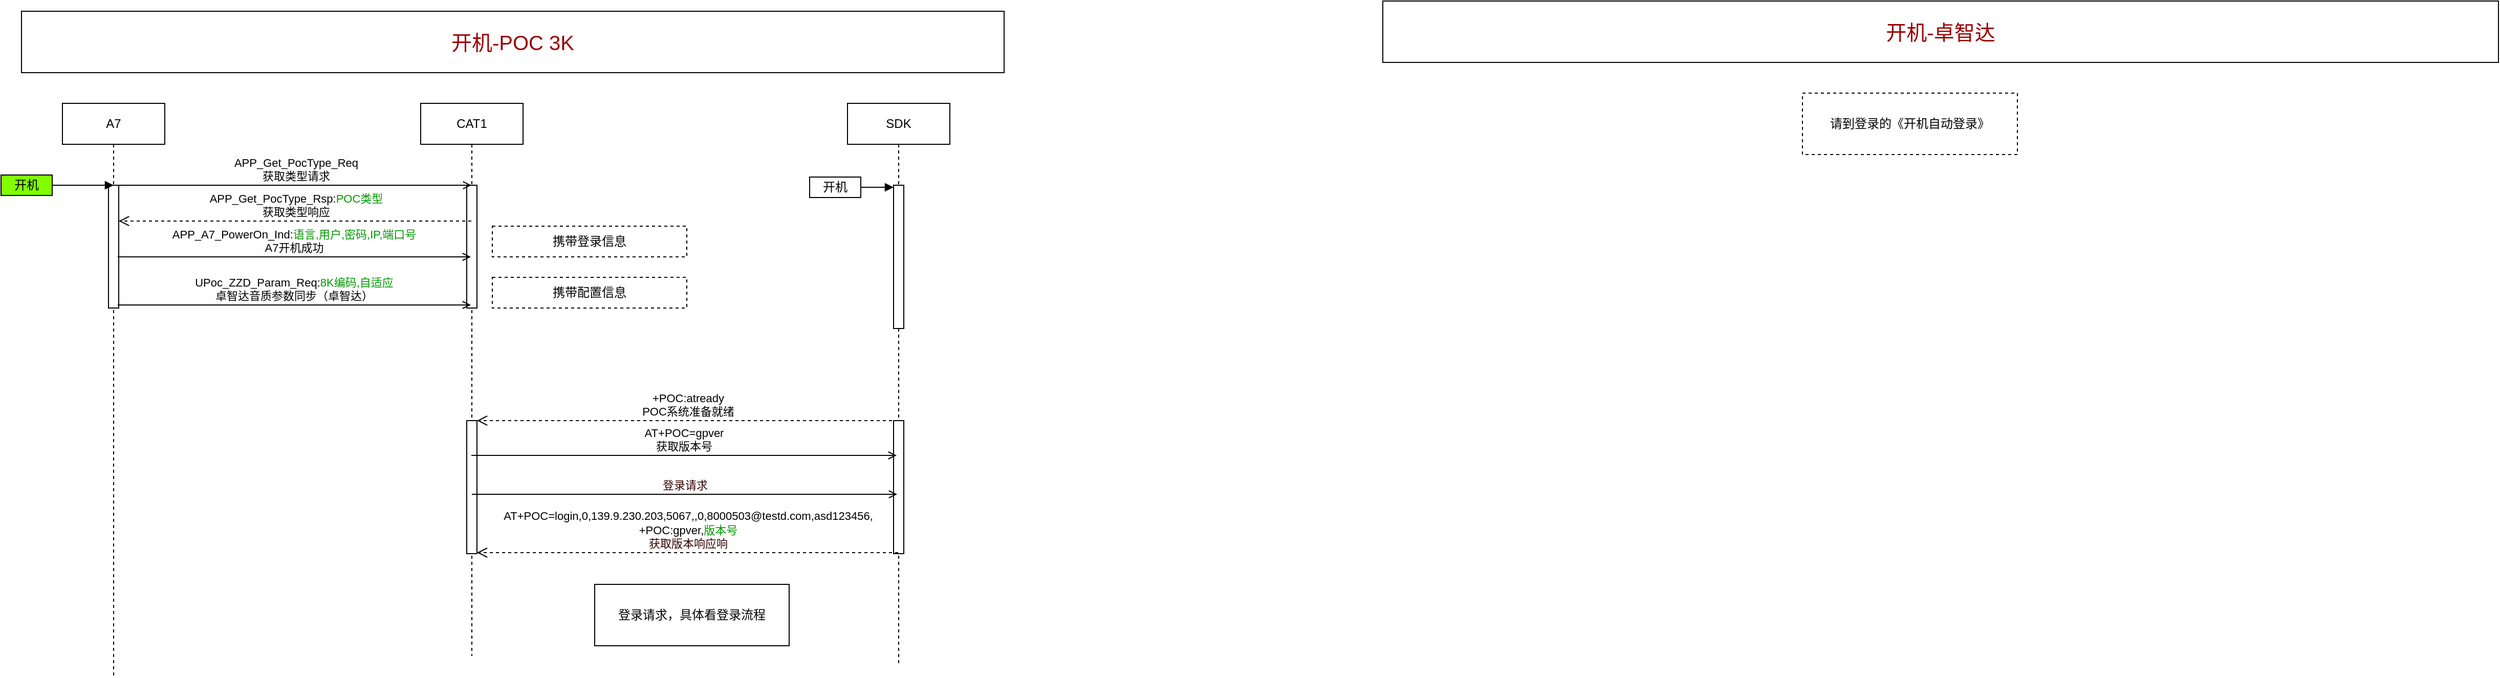 <mxfile version="24.7.14" pages="4">
  <diagram name="开机" id="13e1069c-82ec-6db2-03f1-153e76fe0fe0">
    <mxGraphModel dx="1195" dy="622" grid="1" gridSize="10" guides="1" tooltips="1" connect="1" arrows="1" fold="1" page="1" pageScale="1" pageWidth="1169" pageHeight="827" background="none" math="0" shadow="0">
      <root>
        <mxCell id="0" />
        <mxCell id="1" parent="0" />
        <mxCell id="viJgDUvnnvHp10z5MApt-3" value="A7" style="shape=umlLifeline;perimeter=lifelinePerimeter;whiteSpace=wrap;html=1;container=1;dropTarget=0;collapsible=0;recursiveResize=0;outlineConnect=0;portConstraint=eastwest;newEdgeStyle={&quot;curved&quot;:0,&quot;rounded&quot;:0};" parent="1" vertex="1">
          <mxGeometry x="150" y="120" width="100" height="560" as="geometry" />
        </mxCell>
        <mxCell id="viJgDUvnnvHp10z5MApt-5" value="" style="html=1;points=[[0,0,0,0,5],[0,1,0,0,-5],[1,0,0,0,5],[1,1,0,0,-5]];perimeter=orthogonalPerimeter;outlineConnect=0;targetShapes=umlLifeline;portConstraint=eastwest;newEdgeStyle={&quot;curved&quot;:0,&quot;rounded&quot;:0};" parent="viJgDUvnnvHp10z5MApt-3" vertex="1">
          <mxGeometry x="45" y="80" width="10" height="120" as="geometry" />
        </mxCell>
        <mxCell id="viJgDUvnnvHp10z5MApt-4" value="CAT1" style="shape=umlLifeline;perimeter=lifelinePerimeter;whiteSpace=wrap;html=1;container=1;dropTarget=0;collapsible=0;recursiveResize=0;outlineConnect=0;portConstraint=eastwest;newEdgeStyle={&quot;curved&quot;:0,&quot;rounded&quot;:0};" parent="1" vertex="1">
          <mxGeometry x="500" y="120" width="100" height="540" as="geometry" />
        </mxCell>
        <mxCell id="viJgDUvnnvHp10z5MApt-10" value="" style="html=1;points=[[0,0,0,0,5],[0,1,0,0,-5],[1,0,0,0,5],[1,1,0,0,-5]];perimeter=orthogonalPerimeter;outlineConnect=0;targetShapes=umlLifeline;portConstraint=eastwest;newEdgeStyle={&quot;curved&quot;:0,&quot;rounded&quot;:0};" parent="viJgDUvnnvHp10z5MApt-4" vertex="1">
          <mxGeometry x="45" y="80" width="10" height="120" as="geometry" />
        </mxCell>
        <mxCell id="viJgDUvnnvHp10z5MApt-26" value="" style="html=1;points=[[0,0,0,0,5],[0,1,0,0,-5],[1,0,0,0,5],[1,1,0,0,-5]];perimeter=orthogonalPerimeter;outlineConnect=0;targetShapes=umlLifeline;portConstraint=eastwest;newEdgeStyle={&quot;curved&quot;:0,&quot;rounded&quot;:0};" parent="viJgDUvnnvHp10z5MApt-4" vertex="1">
          <mxGeometry x="45" y="310" width="10" height="130" as="geometry" />
        </mxCell>
        <mxCell id="viJgDUvnnvHp10z5MApt-7" value="开机" style="rounded=0;whiteSpace=wrap;html=1;fillColor=#80FF00;" parent="1" vertex="1">
          <mxGeometry x="90" y="190" width="50" height="20" as="geometry" />
        </mxCell>
        <mxCell id="viJgDUvnnvHp10z5MApt-14" value="APP_Get_PocType_Rsp:&lt;font color=&quot;#009900&quot;&gt;POC类型&lt;/font&gt;&lt;br&gt;获取类型响应" style="html=1;verticalAlign=bottom;endArrow=open;dashed=1;endSize=8;curved=0;rounded=0;" parent="1" source="viJgDUvnnvHp10z5MApt-4" edge="1">
          <mxGeometry x="-0.003" relative="1" as="geometry">
            <mxPoint x="405" y="235" as="sourcePoint" />
            <mxPoint x="205" y="235" as="targetPoint" />
            <Array as="points">
              <mxPoint x="380" y="235" />
            </Array>
            <mxPoint as="offset" />
          </mxGeometry>
        </mxCell>
        <mxCell id="viJgDUvnnvHp10z5MApt-24" value="SDK" style="shape=umlLifeline;perimeter=lifelinePerimeter;whiteSpace=wrap;html=1;container=1;dropTarget=0;collapsible=0;recursiveResize=0;outlineConnect=0;portConstraint=eastwest;newEdgeStyle={&quot;curved&quot;:0,&quot;rounded&quot;:0};" parent="1" vertex="1">
          <mxGeometry x="917" y="120" width="100" height="550" as="geometry" />
        </mxCell>
        <mxCell id="viJgDUvnnvHp10z5MApt-25" value="" style="html=1;points=[[0,0,0,0,5],[0,1,0,0,-5],[1,0,0,0,5],[1,1,0,0,-5]];perimeter=orthogonalPerimeter;outlineConnect=0;targetShapes=umlLifeline;portConstraint=eastwest;newEdgeStyle={&quot;curved&quot;:0,&quot;rounded&quot;:0};" parent="viJgDUvnnvHp10z5MApt-24" vertex="1">
          <mxGeometry x="45" y="80" width="10" height="140" as="geometry" />
        </mxCell>
        <mxCell id="viJgDUvnnvHp10z5MApt-27" value="" style="html=1;points=[[0,0,0,0,5],[0,1,0,0,-5],[1,0,0,0,5],[1,1,0,0,-5]];perimeter=orthogonalPerimeter;outlineConnect=0;targetShapes=umlLifeline;portConstraint=eastwest;newEdgeStyle={&quot;curved&quot;:0,&quot;rounded&quot;:0};" parent="viJgDUvnnvHp10z5MApt-24" vertex="1">
          <mxGeometry x="45" y="310" width="10" height="130" as="geometry" />
        </mxCell>
        <mxCell id="viJgDUvnnvHp10z5MApt-29" value="+POC:atready&lt;br&gt;POC系统准备就绪" style="html=1;verticalAlign=bottom;endArrow=open;dashed=1;endSize=8;curved=0;rounded=0;" parent="1" source="viJgDUvnnvHp10z5MApt-24" edge="1">
          <mxGeometry x="0.0" relative="1" as="geometry">
            <mxPoint x="755" y="430" as="sourcePoint" />
            <mxPoint x="555" y="430" as="targetPoint" />
            <Array as="points">
              <mxPoint x="730" y="430" />
            </Array>
            <mxPoint as="offset" />
          </mxGeometry>
        </mxCell>
        <mxCell id="viJgDUvnnvHp10z5MApt-33" value="&lt;div&gt;AT+POC=login,0,139.9.230.203,5067,,0,8000503@testd.com,asd123456,&lt;br&gt;&lt;/div&gt;+POC:gpver,&lt;font color=&quot;#009900&quot;&gt;版本号&lt;/font&gt;&lt;br&gt;&lt;font color=&quot;#330000&quot;&gt;获取版本响应响&lt;/font&gt;" style="html=1;verticalAlign=bottom;endArrow=open;dashed=1;endSize=8;curved=0;rounded=0;" parent="1" edge="1">
          <mxGeometry x="0.0" relative="1" as="geometry">
            <mxPoint x="966.5" y="559" as="sourcePoint" />
            <mxPoint x="555" y="559" as="targetPoint" />
            <Array as="points">
              <mxPoint x="730" y="559" />
            </Array>
            <mxPoint as="offset" />
          </mxGeometry>
        </mxCell>
        <mxCell id="RmxEAIPaeQbhUFgqM5hA-7" value="&lt;span style=&quot;background-color: rgb(255, 255, 255);&quot;&gt;APP_Get_PocType_Req&lt;/span&gt;&lt;br&gt;&lt;span style=&quot;background-color: rgb(255, 255, 255);&quot;&gt;获取类型请求&lt;/span&gt;" style="html=1;verticalAlign=bottom;labelBackgroundColor=none;endArrow=open;endFill=0;rounded=0;exitX=1.5;exitY=0;exitDx=0;exitDy=0;exitPerimeter=0;" parent="1" target="viJgDUvnnvHp10z5MApt-4" edge="1">
          <mxGeometry width="160" relative="1" as="geometry">
            <mxPoint x="205" y="200" as="sourcePoint" />
            <mxPoint x="365" y="199.5" as="targetPoint" />
            <mxPoint as="offset" />
          </mxGeometry>
        </mxCell>
        <mxCell id="RmxEAIPaeQbhUFgqM5hA-12" value="&lt;span style=&quot;background-color: rgb(255, 255, 255);&quot;&gt;APP_A7_PowerOn_Ind:&lt;font color=&quot;#009900&quot;&gt;语言,用户,密码,IP,端口号&lt;/font&gt;&lt;/span&gt;&lt;br&gt;&lt;span style=&quot;background-color: rgb(255, 255, 255);&quot;&gt;A7开机成功&lt;/span&gt;" style="html=1;verticalAlign=bottom;labelBackgroundColor=none;endArrow=open;endFill=0;rounded=0;exitX=1.5;exitY=0;exitDx=0;exitDy=0;exitPerimeter=0;" parent="1" edge="1">
          <mxGeometry x="-0.002" width="160" relative="1" as="geometry">
            <mxPoint x="204" y="270" as="sourcePoint" />
            <mxPoint x="549" y="270" as="targetPoint" />
            <mxPoint as="offset" />
          </mxGeometry>
        </mxCell>
        <mxCell id="RmxEAIPaeQbhUFgqM5hA-13" value="&lt;span style=&quot;background-color: rgb(255, 255, 255);&quot;&gt;UPoc_ZZD_Param_Req:&lt;font color=&quot;#009900&quot;&gt;8K编码,自适应&lt;/font&gt;&lt;/span&gt;&lt;br&gt;&lt;span style=&quot;background-color: rgb(255, 255, 255);&quot;&gt;卓智达音质参数同步（卓智达）&lt;/span&gt;" style="html=1;verticalAlign=bottom;labelBackgroundColor=none;endArrow=open;endFill=0;rounded=0;exitX=1.5;exitY=0;exitDx=0;exitDy=0;exitPerimeter=0;" parent="1" edge="1">
          <mxGeometry x="-0.002" width="160" relative="1" as="geometry">
            <mxPoint x="204" y="317" as="sourcePoint" />
            <mxPoint x="549" y="317" as="targetPoint" />
            <mxPoint as="offset" />
          </mxGeometry>
        </mxCell>
        <mxCell id="RmxEAIPaeQbhUFgqM5hA-14" value="开机" style="rounded=0;whiteSpace=wrap;html=1;" parent="1" vertex="1">
          <mxGeometry x="880" y="192" width="50" height="20" as="geometry" />
        </mxCell>
        <mxCell id="RmxEAIPaeQbhUFgqM5hA-16" value="" style="html=1;verticalAlign=bottom;labelBackgroundColor=none;endArrow=block;endFill=1;rounded=0;exitX=1;exitY=0.5;exitDx=0;exitDy=0;" parent="1" source="RmxEAIPaeQbhUFgqM5hA-14" edge="1">
          <mxGeometry width="160" relative="1" as="geometry">
            <mxPoint x="880" y="205" as="sourcePoint" />
            <mxPoint x="962" y="202" as="targetPoint" />
          </mxGeometry>
        </mxCell>
        <mxCell id="RmxEAIPaeQbhUFgqM5hA-17" value="&lt;span style=&quot;background-color: rgb(255, 255, 255);&quot;&gt;AT+POC=gpver&lt;/span&gt;&lt;br&gt;&lt;span style=&quot;background-color: rgb(255, 255, 255);&quot;&gt;获取版本号&lt;/span&gt;" style="html=1;verticalAlign=bottom;labelBackgroundColor=none;endArrow=open;endFill=0;rounded=0;" parent="1" edge="1">
          <mxGeometry x="-0.003" width="160" relative="1" as="geometry">
            <mxPoint x="549.5" y="464" as="sourcePoint" />
            <mxPoint x="965" y="464" as="targetPoint" />
            <mxPoint as="offset" />
          </mxGeometry>
        </mxCell>
        <mxCell id="RmxEAIPaeQbhUFgqM5hA-18" value="&lt;font color=&quot;#330000&quot;&gt;登录请求&lt;/font&gt;" style="html=1;verticalAlign=bottom;labelBackgroundColor=none;endArrow=open;endFill=0;rounded=0;" parent="1" edge="1">
          <mxGeometry x="-0.002" width="160" relative="1" as="geometry">
            <mxPoint x="550" y="502" as="sourcePoint" />
            <mxPoint x="965.5" y="502" as="targetPoint" />
            <mxPoint as="offset" />
          </mxGeometry>
        </mxCell>
        <mxCell id="RmxEAIPaeQbhUFgqM5hA-43" value="登录请求，具体看登录流程" style="rounded=0;whiteSpace=wrap;html=1;" parent="1" vertex="1">
          <mxGeometry x="670" y="590" width="190" height="60" as="geometry" />
        </mxCell>
        <mxCell id="FNiU6TcrnJCgdd8PneQn-1" value="" style="html=1;verticalAlign=bottom;labelBackgroundColor=none;endArrow=block;endFill=1;rounded=0;exitX=1;exitY=0.5;exitDx=0;exitDy=0;" parent="1" edge="1">
          <mxGeometry width="160" relative="1" as="geometry">
            <mxPoint x="140" y="200" as="sourcePoint" />
            <mxPoint x="200" y="200" as="targetPoint" />
          </mxGeometry>
        </mxCell>
        <mxCell id="DqW32darjoosJ-GPymWo-1" value="携带登录信息" style="rounded=0;whiteSpace=wrap;html=1;dashed=1;" parent="1" vertex="1">
          <mxGeometry x="570" y="240" width="190" height="30" as="geometry" />
        </mxCell>
        <mxCell id="DqW32darjoosJ-GPymWo-2" value="携带配置信息" style="rounded=0;whiteSpace=wrap;html=1;dashed=1;" parent="1" vertex="1">
          <mxGeometry x="570" y="290" width="190" height="30" as="geometry" />
        </mxCell>
        <mxCell id="7RSoEEu4NMHhabJblym3-1" value="开机-POC 3K" style="rounded=0;whiteSpace=wrap;html=1;fontSize=20;fontColor=#990000;" vertex="1" parent="1">
          <mxGeometry x="110" y="30" width="960" height="60" as="geometry" />
        </mxCell>
        <mxCell id="7RSoEEu4NMHhabJblym3-25" value="开机-卓智达" style="rounded=0;whiteSpace=wrap;html=1;fontSize=20;fontColor=#990000;" vertex="1" parent="1">
          <mxGeometry x="1440" y="20" width="1090" height="60" as="geometry" />
        </mxCell>
        <mxCell id="1tZmRkpazBAELRoXQhXo-1" value="请到登录的《开机自动登录》" style="rounded=0;whiteSpace=wrap;html=1;dashed=1;" vertex="1" parent="1">
          <mxGeometry x="1850" y="110" width="210" height="60" as="geometry" />
        </mxCell>
      </root>
    </mxGraphModel>
  </diagram>
  <diagram id="azlCwML0RFL3LNcEhYYG" name="登录">
    <mxGraphModel dx="1247" dy="649" grid="1" gridSize="10" guides="1" tooltips="1" connect="1" arrows="1" fold="1" page="1" pageScale="1" pageWidth="1169" pageHeight="827" math="0" shadow="0">
      <root>
        <mxCell id="0" />
        <mxCell id="1" parent="0" />
        <mxCell id="NqiY4rsTpjdVKAAZXvE3-1" value="A7" style="shape=umlLifeline;perimeter=lifelinePerimeter;whiteSpace=wrap;html=1;container=1;dropTarget=0;collapsible=0;recursiveResize=0;outlineConnect=0;portConstraint=eastwest;newEdgeStyle={&quot;curved&quot;:0,&quot;rounded&quot;:0};" parent="1" vertex="1">
          <mxGeometry x="150" y="120" width="100" height="1500" as="geometry" />
        </mxCell>
        <mxCell id="NqiY4rsTpjdVKAAZXvE3-2" value="" style="html=1;points=[[0,0,0,0,5],[0,1,0,0,-5],[1,0,0,0,5],[1,1,0,0,-5]];perimeter=orthogonalPerimeter;outlineConnect=0;targetShapes=umlLifeline;portConstraint=eastwest;newEdgeStyle={&quot;curved&quot;:0,&quot;rounded&quot;:0};" parent="NqiY4rsTpjdVKAAZXvE3-1" vertex="1">
          <mxGeometry x="45" y="80" width="10" height="50" as="geometry" />
        </mxCell>
        <mxCell id="NqiY4rsTpjdVKAAZXvE3-3" value="" style="html=1;points=[[0,0,0,0,5],[0,1,0,0,-5],[1,0,0,0,5],[1,1,0,0,-5]];perimeter=orthogonalPerimeter;outlineConnect=0;targetShapes=umlLifeline;portConstraint=eastwest;newEdgeStyle={&quot;curved&quot;:0,&quot;rounded&quot;:0};" parent="NqiY4rsTpjdVKAAZXvE3-1" vertex="1">
          <mxGeometry x="45" y="199" width="10" height="831" as="geometry" />
        </mxCell>
        <mxCell id="NqiY4rsTpjdVKAAZXvE3-4" value="CAT1" style="shape=umlLifeline;perimeter=lifelinePerimeter;whiteSpace=wrap;html=1;container=1;dropTarget=0;collapsible=0;recursiveResize=0;outlineConnect=0;portConstraint=eastwest;newEdgeStyle={&quot;curved&quot;:0,&quot;rounded&quot;:0};" parent="1" vertex="1">
          <mxGeometry x="500" y="120" width="100" height="1500" as="geometry" />
        </mxCell>
        <mxCell id="NqiY4rsTpjdVKAAZXvE3-5" value="" style="html=1;points=[[0,0,0,0,5],[0,1,0,0,-5],[1,0,0,0,5],[1,1,0,0,-5]];perimeter=orthogonalPerimeter;outlineConnect=0;targetShapes=umlLifeline;portConstraint=eastwest;newEdgeStyle={&quot;curved&quot;:0,&quot;rounded&quot;:0};" parent="NqiY4rsTpjdVKAAZXvE3-4" vertex="1">
          <mxGeometry x="45" y="80" width="10" height="960" as="geometry" />
        </mxCell>
        <mxCell id="NqiY4rsTpjdVKAAZXvE3-7" value="登录" style="rounded=0;whiteSpace=wrap;html=1;fillColor=#80FF00;" parent="1" vertex="1">
          <mxGeometry x="90" y="190" width="50" height="20" as="geometry" />
        </mxCell>
        <mxCell id="NqiY4rsTpjdVKAAZXvE3-10" value="SDK" style="shape=umlLifeline;perimeter=lifelinePerimeter;whiteSpace=wrap;html=1;container=1;dropTarget=0;collapsible=0;recursiveResize=0;outlineConnect=0;portConstraint=eastwest;newEdgeStyle={&quot;curved&quot;:0,&quot;rounded&quot;:0};" parent="1" vertex="1">
          <mxGeometry x="917" y="120" width="100" height="1500" as="geometry" />
        </mxCell>
        <mxCell id="NqiY4rsTpjdVKAAZXvE3-12" value="" style="html=1;points=[[0,0,0,0,5],[0,1,0,0,-5],[1,0,0,0,5],[1,1,0,0,-5]];perimeter=orthogonalPerimeter;outlineConnect=0;targetShapes=umlLifeline;portConstraint=eastwest;newEdgeStyle={&quot;curved&quot;:0,&quot;rounded&quot;:0};" parent="NqiY4rsTpjdVKAAZXvE3-10" vertex="1">
          <mxGeometry x="45" y="80" width="10" height="720" as="geometry" />
        </mxCell>
        <mxCell id="NqiY4rsTpjdVKAAZXvE3-15" value="+POC:online,&lt;font color=&quot;#009900&quot;&gt;登录中&lt;/font&gt;,0,0,1,,,,,,,,&lt;br&gt;在线状态" style="html=1;verticalAlign=bottom;endArrow=open;dashed=1;endSize=8;curved=0;rounded=0;" parent="1" edge="1">
          <mxGeometry x="-0.002" relative="1" as="geometry">
            <mxPoint x="966.5" y="319" as="sourcePoint" />
            <mxPoint x="556" y="319" as="targetPoint" />
            <Array as="points">
              <mxPoint x="731" y="319" />
            </Array>
            <mxPoint as="offset" />
          </mxGeometry>
        </mxCell>
        <mxCell id="NqiY4rsTpjdVKAAZXvE3-16" value="UPoc_Login_Response:0,&lt;font color=&quot;#009900&quot;&gt;登录中&lt;/font&gt;,,&lt;br&gt;在线状态" style="html=1;verticalAlign=bottom;endArrow=open;dashed=1;endSize=8;curved=0;rounded=0;" parent="1" edge="1">
          <mxGeometry x="-0.001" relative="1" as="geometry">
            <mxPoint x="550" y="318" as="sourcePoint" />
            <mxPoint x="204" y="318" as="targetPoint" />
            <Array as="points">
              <mxPoint x="379" y="318" />
            </Array>
            <mxPoint as="offset" />
          </mxGeometry>
        </mxCell>
        <mxCell id="NqiY4rsTpjdVKAAZXvE3-17" value="UPoc_Login_Request&lt;br&gt;获取类型请求" style="html=1;verticalAlign=bottom;endArrow=open;endFill=0;rounded=0;exitX=1.5;exitY=0;exitDx=0;exitDy=0;exitPerimeter=0;" parent="1" target="NqiY4rsTpjdVKAAZXvE3-4" edge="1">
          <mxGeometry x="0.002" width="160" relative="1" as="geometry">
            <mxPoint x="205" y="200" as="sourcePoint" />
            <mxPoint x="365" y="199.5" as="targetPoint" />
            <mxPoint as="offset" />
          </mxGeometry>
        </mxCell>
        <mxCell id="NqiY4rsTpjdVKAAZXvE3-23" value="&lt;span style=&quot;background-color: rgb(255, 255, 255);&quot;&gt;AT+POC=login,&lt;/span&gt;&lt;font color=&quot;#009900&quot;&gt;0,IP,端口,,0,账号,密码,&lt;/font&gt;&lt;br&gt;&lt;font color=&quot;#330000&quot;&gt;登录请求&lt;br&gt;&lt;/font&gt;" style="html=1;verticalAlign=bottom;labelBackgroundColor=none;endArrow=open;endFill=0;rounded=0;" parent="1" edge="1">
          <mxGeometry x="-0.005" width="160" relative="1" as="geometry">
            <mxPoint x="550" y="201" as="sourcePoint" />
            <mxPoint x="965.5" y="201" as="targetPoint" />
            <mxPoint as="offset" />
          </mxGeometry>
        </mxCell>
        <mxCell id="NqiY4rsTpjdVKAAZXvE3-24" value="alt" style="shape=umlFrame;whiteSpace=wrap;html=1;pointerEvents=0;recursiveResize=0;container=1;collapsible=0;width=170;" parent="1" vertex="1">
          <mxGeometry x="10" y="399" width="1050" height="581" as="geometry" />
        </mxCell>
        <mxCell id="NqiY4rsTpjdVKAAZXvE3-25" value="[登录失败]" style="text;html=1;" parent="NqiY4rsTpjdVKAAZXvE3-24" vertex="1">
          <mxGeometry width="100" height="20" relative="1" as="geometry">
            <mxPoint x="20" y="40" as="offset" />
          </mxGeometry>
        </mxCell>
        <mxCell id="NqiY4rsTpjdVKAAZXvE3-26" value="[登录成功]" style="line;strokeWidth=1;dashed=1;labelPosition=center;verticalLabelPosition=bottom;align=left;verticalAlign=top;spacingLeft=20;spacingTop=15;html=1;whiteSpace=wrap;" parent="NqiY4rsTpjdVKAAZXvE3-24" vertex="1">
          <mxGeometry y="150" width="1050" height="10" as="geometry" />
        </mxCell>
        <mxCell id="NqiY4rsTpjdVKAAZXvE3-27" value="+POC:online,&lt;font color=&quot;#009900&quot;&gt;登录成功&lt;/font&gt;,0,0,2,&lt;font color=&quot;#009900&quot;&gt;用户名&lt;/font&gt;,&lt;font color=&quot;#009900&quot;&gt;别名&lt;/font&gt;,,,,,,&lt;font color=&quot;#009900&quot;&gt;域名&lt;/font&gt;&lt;br&gt;在线状态（用户名与域名平台使用）" style="html=1;verticalAlign=bottom;endArrow=open;dashed=1;endSize=8;curved=0;rounded=0;" parent="NqiY4rsTpjdVKAAZXvE3-24" edge="1">
          <mxGeometry x="-0.001" relative="1" as="geometry">
            <mxPoint x="950.5" y="200" as="sourcePoint" />
            <mxPoint x="540" y="200" as="targetPoint" />
            <Array as="points">
              <mxPoint x="715" y="200" />
            </Array>
            <mxPoint as="offset" />
          </mxGeometry>
        </mxCell>
        <mxCell id="NqiY4rsTpjdVKAAZXvE3-28" value="UPoc_Login_Response:0,&lt;font color=&quot;#009900&quot;&gt;登录成功&lt;/font&gt;,&lt;font color=&quot;#009900&quot;&gt;别名&lt;/font&gt;&lt;div&gt;在线状态（别名在A7也没有使用）&lt;/div&gt;" style="html=1;verticalAlign=bottom;endArrow=open;dashed=1;endSize=8;curved=0;rounded=0;" parent="NqiY4rsTpjdVKAAZXvE3-24" edge="1">
          <mxGeometry x="0.0" relative="1" as="geometry">
            <mxPoint x="536" y="200" as="sourcePoint" />
            <mxPoint x="190" y="200" as="targetPoint" />
            <Array as="points">
              <mxPoint x="365" y="200" />
            </Array>
            <mxPoint as="offset" />
          </mxGeometry>
        </mxCell>
        <mxCell id="NqiY4rsTpjdVKAAZXvE3-29" value="UPoc_Hytalk_StunState_Indication:&lt;font color=&quot;#009900&quot;&gt;在线&lt;/font&gt;" style="html=1;verticalAlign=bottom;endArrow=open;dashed=1;endSize=8;curved=0;rounded=0;" parent="NqiY4rsTpjdVKAAZXvE3-24" edge="1">
          <mxGeometry x="0.0" relative="1" as="geometry">
            <mxPoint x="536" y="240" as="sourcePoint" />
            <mxPoint x="190" y="240" as="targetPoint" />
            <Array as="points">
              <mxPoint x="365" y="240" />
            </Array>
            <mxPoint as="offset" />
          </mxGeometry>
        </mxCell>
        <mxCell id="NqiY4rsTpjdVKAAZXvE3-30" value="[遥晕]" style="line;strokeWidth=1;dashed=1;labelPosition=center;verticalLabelPosition=bottom;align=left;verticalAlign=top;spacingLeft=20;spacingTop=15;html=1;whiteSpace=wrap;" parent="NqiY4rsTpjdVKAAZXvE3-24" vertex="1">
          <mxGeometry y="270" width="1050" height="10" as="geometry" />
        </mxCell>
        <mxCell id="WH-9BigQxGfKmU1KrTXt-3" value="+POC:online,&lt;font color=&quot;#009900&quot;&gt;遥晕&lt;/font&gt;,0,0,2,&lt;font color=&quot;#009900&quot;&gt;用户名&lt;/font&gt;,&lt;font color=&quot;#009900&quot;&gt;别名&lt;/font&gt;,,,,,,&lt;font color=&quot;#009900&quot;&gt;域名&lt;/font&gt;&lt;br&gt;在线状态（用户名与域名平台使用）" style="html=1;verticalAlign=bottom;endArrow=open;dashed=1;endSize=8;curved=0;rounded=0;" parent="NqiY4rsTpjdVKAAZXvE3-24" edge="1">
          <mxGeometry x="-0.001" relative="1" as="geometry">
            <mxPoint x="950.5" y="331" as="sourcePoint" />
            <mxPoint x="540" y="331" as="targetPoint" />
            <Array as="points" />
            <mxPoint as="offset" />
          </mxGeometry>
        </mxCell>
        <mxCell id="WH-9BigQxGfKmU1KrTXt-4" value="UPoc_Hytalk_StunState_Indication&lt;div&gt;状态=遥晕&lt;/div&gt;" style="html=1;verticalAlign=bottom;endArrow=open;dashed=1;endSize=8;curved=0;rounded=0;" parent="NqiY4rsTpjdVKAAZXvE3-24" edge="1">
          <mxGeometry x="0.0" relative="1" as="geometry">
            <mxPoint x="536" y="371" as="sourcePoint" />
            <mxPoint x="190" y="371" as="targetPoint" />
            <Array as="points">
              <mxPoint x="365" y="371" />
            </Array>
            <mxPoint as="offset" />
          </mxGeometry>
        </mxCell>
        <mxCell id="WH-9BigQxGfKmU1KrTXt-5" value="UPoc_Login_Response:0,&lt;font color=&quot;#009900&quot;&gt;登录成功&lt;/font&gt;,&lt;font color=&quot;#009900&quot;&gt;别名&lt;/font&gt;&lt;div&gt;在线状态（&lt;font color=&quot;#ff0000&quot;&gt;遥晕当作成功处理&lt;/font&gt;，别名在A7也没有使用）&lt;/div&gt;" style="html=1;verticalAlign=bottom;endArrow=open;dashed=1;endSize=8;curved=0;rounded=0;" parent="NqiY4rsTpjdVKAAZXvE3-24" edge="1">
          <mxGeometry x="0.002" relative="1" as="geometry">
            <mxPoint x="536" y="331" as="sourcePoint" />
            <mxPoint x="190" y="331" as="targetPoint" />
            <Array as="points" />
            <mxPoint as="offset" />
          </mxGeometry>
        </mxCell>
        <mxCell id="LBAC0WBPt8xWXdrW723B-1" value="[遥毙]" style="line;strokeWidth=1;dashed=1;labelPosition=center;verticalLabelPosition=bottom;align=left;verticalAlign=top;spacingLeft=20;spacingTop=15;html=1;whiteSpace=wrap;" parent="NqiY4rsTpjdVKAAZXvE3-24" vertex="1">
          <mxGeometry y="381" width="1050" height="10" as="geometry" />
        </mxCell>
        <mxCell id="LBAC0WBPt8xWXdrW723B-2" value="UPoc_Login_Response:0,&lt;font color=&quot;#009900&quot;&gt;遥毙&lt;/font&gt;,&lt;font color=&quot;#009900&quot;&gt;别名&lt;/font&gt;&lt;div&gt;在线状态（别名在A7也没有使用）&lt;/div&gt;" style="html=1;verticalAlign=bottom;endArrow=open;dashed=1;endSize=8;curved=0;rounded=0;" parent="NqiY4rsTpjdVKAAZXvE3-24" edge="1">
          <mxGeometry x="0.002" relative="1" as="geometry">
            <mxPoint x="536" y="451" as="sourcePoint" />
            <mxPoint x="190" y="451" as="targetPoint" />
            <Array as="points" />
            <mxPoint as="offset" />
          </mxGeometry>
        </mxCell>
        <mxCell id="LBAC0WBPt8xWXdrW723B-3" value="UPoc_Hytalk_StunState_Indication&lt;div&gt;状态=遥晕&lt;/div&gt;" style="html=1;verticalAlign=bottom;endArrow=open;dashed=1;endSize=8;curved=0;rounded=0;" parent="NqiY4rsTpjdVKAAZXvE3-24" edge="1">
          <mxGeometry x="0.002" relative="1" as="geometry">
            <mxPoint x="536" y="511" as="sourcePoint" />
            <mxPoint x="190" y="511" as="targetPoint" />
            <Array as="points">
              <mxPoint x="365" y="511" />
            </Array>
            <mxPoint as="offset" />
          </mxGeometry>
        </mxCell>
        <mxCell id="LBAC0WBPt8xWXdrW723B-4" value="+POC:online,&lt;font color=&quot;#009900&quot;&gt;遥毙&lt;/font&gt;,0,0,2,&lt;font color=&quot;#009900&quot;&gt;用户名&lt;/font&gt;,&lt;font color=&quot;#009900&quot;&gt;别名&lt;/font&gt;,,,,,,&lt;font color=&quot;#009900&quot;&gt;域名&lt;/font&gt;&lt;br&gt;在线状态（用户名与域名平台使用）" style="html=1;verticalAlign=bottom;endArrow=open;dashed=1;endSize=8;curved=0;rounded=0;" parent="NqiY4rsTpjdVKAAZXvE3-24" edge="1">
          <mxGeometry x="-0.001" relative="1" as="geometry">
            <mxPoint x="950.5" y="451" as="sourcePoint" />
            <mxPoint x="540" y="451" as="targetPoint" />
            <Array as="points" />
            <mxPoint as="offset" />
          </mxGeometry>
        </mxCell>
        <mxCell id="NqiY4rsTpjdVKAAZXvE3-31" value="+POC:login,&lt;font color=&quot;#009900&quot;&gt;结果,登录中&lt;/font&gt;&lt;br&gt;&lt;font color=&quot;#330000&quot;&gt;登录请求响应&lt;/font&gt;&lt;font color=&quot;#cc0000&quot;&gt;（没有异常处理）&lt;/font&gt;" style="html=1;verticalAlign=bottom;endArrow=open;dashed=1;endSize=8;curved=0;rounded=0;" parent="1" edge="1">
          <mxGeometry x="0.0" relative="1" as="geometry">
            <mxPoint x="965.5" y="269" as="sourcePoint" />
            <mxPoint x="554" y="269" as="targetPoint" />
            <Array as="points">
              <mxPoint x="729" y="269" />
            </Array>
            <mxPoint as="offset" />
          </mxGeometry>
        </mxCell>
        <mxCell id="NqiY4rsTpjdVKAAZXvE3-32" value="+POC:online,&lt;font color=&quot;#009900&quot;&gt;登录中&lt;/font&gt;,0,0,1,,,,,,,,&lt;br&gt;在线状态" style="html=1;verticalAlign=bottom;endArrow=open;dashed=1;endSize=8;curved=0;rounded=0;" parent="1" edge="1">
          <mxGeometry x="0.002" relative="1" as="geometry">
            <mxPoint x="960.5" y="379" as="sourcePoint" />
            <mxPoint x="550" y="379" as="targetPoint" />
            <Array as="points">
              <mxPoint x="725" y="379" />
            </Array>
            <mxPoint as="offset" />
          </mxGeometry>
        </mxCell>
        <mxCell id="NqiY4rsTpjdVKAAZXvE3-33" value="+POC:pocerrn,1,错误代码" style="html=1;verticalAlign=bottom;endArrow=open;dashed=1;endSize=8;curved=0;rounded=0;" parent="1" edge="1">
          <mxGeometry x="-0.0" relative="1" as="geometry">
            <mxPoint x="960.5" y="442" as="sourcePoint" />
            <mxPoint x="550" y="442" as="targetPoint" />
            <Array as="points">
              <mxPoint x="725" y="442" />
            </Array>
            <mxPoint as="offset" />
          </mxGeometry>
        </mxCell>
        <mxCell id="NqiY4rsTpjdVKAAZXvE3-34" value="+POC:online,&lt;font color=&quot;#009900&quot;&gt;离线&lt;/font&gt;,0,0,0,,,,,,,,&lt;div&gt;在线状态&lt;br&gt;&lt;/div&gt;" style="html=1;verticalAlign=bottom;endArrow=open;dashed=1;endSize=8;curved=0;rounded=0;" parent="1" edge="1">
          <mxGeometry x="-0.001" relative="1" as="geometry">
            <mxPoint x="960.5" y="499" as="sourcePoint" />
            <mxPoint x="550" y="499" as="targetPoint" />
            <Array as="points">
              <mxPoint x="725" y="499" />
            </Array>
            <mxPoint as="offset" />
          </mxGeometry>
        </mxCell>
        <mxCell id="NqiY4rsTpjdVKAAZXvE3-35" value="UPoc_Login_Response:0,&lt;font color=&quot;#009900&quot;&gt;登录中&lt;/font&gt;,,&lt;br&gt;在线状态" style="html=1;verticalAlign=bottom;endArrow=open;dashed=1;endSize=8;curved=0;rounded=0;" parent="1" edge="1">
          <mxGeometry x="0.001" relative="1" as="geometry">
            <mxPoint x="546" y="379" as="sourcePoint" />
            <mxPoint x="200" y="379" as="targetPoint" />
            <Array as="points">
              <mxPoint x="375" y="379" />
            </Array>
            <mxPoint as="offset" />
          </mxGeometry>
        </mxCell>
        <mxCell id="NqiY4rsTpjdVKAAZXvE3-36" value="&lt;br&gt;&lt;table style=&quot;border-collapse:&lt;br/&gt; collapse;width:208pt&quot; width=&quot;277&quot; cellspacing=&quot;0&quot; cellpadding=&quot;0&quot; border=&quot;0&quot;&gt;&lt;tbody&gt;&lt;tr style=&quot;height:14.25pt&quot; height=&quot;19&quot;&gt;  &lt;td style=&quot;height:14.25pt;width:208pt&quot; width=&quot;277&quot; height=&quot;19&quot;&gt;UPoc_ErrN_Hytalk&lt;br&gt;错语码&lt;/td&gt;&lt;/tr&gt;&lt;/tbody&gt;&lt;/table&gt;" style="html=1;verticalAlign=bottom;endArrow=open;dashed=1;endSize=8;curved=0;rounded=0;" parent="1" edge="1">
          <mxGeometry x="0.0" relative="1" as="geometry">
            <mxPoint x="546" y="442" as="sourcePoint" />
            <mxPoint x="200" y="442" as="targetPoint" />
            <Array as="points">
              <mxPoint x="375" y="442" />
            </Array>
            <mxPoint as="offset" />
          </mxGeometry>
        </mxCell>
        <mxCell id="NqiY4rsTpjdVKAAZXvE3-37" value="UPoc_Login_Response:0,&lt;font color=&quot;#009900&quot;&gt;离线&lt;/font&gt;,,&lt;br&gt;在线状态" style="html=1;verticalAlign=bottom;endArrow=open;dashed=1;endSize=8;curved=0;rounded=0;" parent="1" edge="1">
          <mxGeometry x="0.001" relative="1" as="geometry">
            <mxPoint x="546" y="499" as="sourcePoint" />
            <mxPoint x="200" y="499" as="targetPoint" />
            <Array as="points">
              <mxPoint x="375" y="499" />
            </Array>
            <mxPoint as="offset" />
          </mxGeometry>
        </mxCell>
        <mxCell id="WH-9BigQxGfKmU1KrTXt-1" value="登录-POC 3K&lt;br&gt;&lt;font style=&quot;font-size: 16px;&quot;&gt;注意：登录分成开机自动登录与手动登录，开机自动登录没有&lt;/font&gt;&lt;span style=&quot;font-size: 11px; text-wrap: nowrap; background-color: rgb(255, 255, 255);&quot;&gt;UPoc_Login_Request&lt;/span&gt;" style="rounded=0;whiteSpace=wrap;html=1;fontSize=20;fontColor=#990000;" parent="1" vertex="1">
          <mxGeometry x="30" y="30" width="960" height="60" as="geometry" />
        </mxCell>
        <mxCell id="WH-9BigQxGfKmU1KrTXt-6" value="登录成功、遥晕遥毙后，走获取联系人流程。" style="rounded=0;whiteSpace=wrap;html=1;" parent="1" vertex="1">
          <mxGeometry x="610" y="1170" width="250" height="60" as="geometry" />
        </mxCell>
        <mxCell id="8HEiFmxdWdUa64vLmvF8-1" value="" style="html=1;verticalAlign=bottom;labelBackgroundColor=none;endArrow=block;endFill=1;rounded=0;exitX=1;exitY=0.5;exitDx=0;exitDy=0;" parent="1" edge="1">
          <mxGeometry width="160" relative="1" as="geometry">
            <mxPoint x="140" y="200" as="sourcePoint" />
            <mxPoint x="200" y="200" as="targetPoint" />
          </mxGeometry>
        </mxCell>
        <mxCell id="dGyYzTJBfmdaiwNZ6WYh-1" value="&lt;span style=&quot;background-color: rgb(255, 255, 255);&quot;&gt;APP_Get_PocType_Req&lt;/span&gt;&lt;br&gt;&lt;span style=&quot;background-color: rgb(255, 255, 255);&quot;&gt;获取类型请求&lt;/span&gt;" style="html=1;verticalAlign=bottom;labelBackgroundColor=none;endArrow=open;endFill=0;rounded=0;exitX=1.5;exitY=0;exitDx=0;exitDy=0;exitPerimeter=0;" parent="1" edge="1">
          <mxGeometry width="160" relative="1" as="geometry">
            <mxPoint x="205" y="1074" as="sourcePoint" />
            <mxPoint x="550" y="1074" as="targetPoint" />
            <mxPoint as="offset" />
          </mxGeometry>
        </mxCell>
        <mxCell id="7SOXWfOMXMJu7WRP67ED-1" value="APP_Get_PocType_Rsp&lt;br&gt;获取类型响应" style="html=1;verticalAlign=bottom;endArrow=open;dashed=1;endSize=8;curved=0;rounded=0;" parent="1" edge="1">
          <mxGeometry relative="1" as="geometry">
            <mxPoint x="550" y="1104" as="sourcePoint" />
            <mxPoint x="205" y="1104" as="targetPoint" />
            <Array as="points">
              <mxPoint x="380" y="1104" />
            </Array>
          </mxGeometry>
        </mxCell>
        <mxCell id="7SOXWfOMXMJu7WRP67ED-8" value="alt" style="shape=umlFrame;whiteSpace=wrap;html=1;pointerEvents=0;recursiveResize=0;container=1;collapsible=0;width=50;" parent="1" vertex="1">
          <mxGeometry x="10" y="1044" width="620" height="90" as="geometry" />
        </mxCell>
        <mxCell id="7SOXWfOMXMJu7WRP67ED-9" value="[登录成功或遥晕/遥毙]" style="text;html=1;" parent="7SOXWfOMXMJu7WRP67ED-8" vertex="1">
          <mxGeometry y="30.0" width="100" height="20" as="geometry" />
        </mxCell>
        <mxCell id="NMXJ6wS_my9ok-QIvmBz-34" value="登录-卓智达" style="rounded=0;whiteSpace=wrap;html=1;fontSize=20;fontColor=#990000;" vertex="1" parent="1">
          <mxGeometry x="1442" y="30" width="960" height="60" as="geometry" />
        </mxCell>
        <mxCell id="HqNxnuOvITuh2wQ9FKAz-1" value="A7" style="shape=umlLifeline;perimeter=lifelinePerimeter;whiteSpace=wrap;html=1;container=1;dropTarget=0;collapsible=0;recursiveResize=0;outlineConnect=0;portConstraint=eastwest;newEdgeStyle={&quot;curved&quot;:0,&quot;rounded&quot;:0};" vertex="1" parent="1">
          <mxGeometry x="1401" y="120" width="100" height="2680" as="geometry" />
        </mxCell>
        <mxCell id="HqNxnuOvITuh2wQ9FKAz-2" value="" style="html=1;points=[[0,0,0,0,5],[0,1,0,0,-5],[1,0,0,0,5],[1,1,0,0,-5]];perimeter=orthogonalPerimeter;outlineConnect=0;targetShapes=umlLifeline;portConstraint=eastwest;newEdgeStyle={&quot;curved&quot;:0,&quot;rounded&quot;:0};" vertex="1" parent="HqNxnuOvITuh2wQ9FKAz-1">
          <mxGeometry x="45" y="80" width="10" height="2360" as="geometry" />
        </mxCell>
        <mxCell id="HqNxnuOvITuh2wQ9FKAz-3" value="CAT1" style="shape=umlLifeline;perimeter=lifelinePerimeter;whiteSpace=wrap;html=1;container=1;dropTarget=0;collapsible=0;recursiveResize=0;outlineConnect=0;portConstraint=eastwest;newEdgeStyle={&quot;curved&quot;:0,&quot;rounded&quot;:0};" vertex="1" parent="1">
          <mxGeometry x="1751" y="120" width="100" height="2680" as="geometry" />
        </mxCell>
        <mxCell id="HqNxnuOvITuh2wQ9FKAz-4" value="" style="html=1;points=[[0,0,0,0,5],[0,1,0,0,-5],[1,0,0,0,5],[1,1,0,0,-5]];perimeter=orthogonalPerimeter;outlineConnect=0;targetShapes=umlLifeline;portConstraint=eastwest;newEdgeStyle={&quot;curved&quot;:0,&quot;rounded&quot;:0};" vertex="1" parent="HqNxnuOvITuh2wQ9FKAz-3">
          <mxGeometry x="45" y="80" width="10" height="2360" as="geometry" />
        </mxCell>
        <mxCell id="HqNxnuOvITuh2wQ9FKAz-5" value="开机自动登录" style="rounded=0;whiteSpace=wrap;html=1;fillColor=#80FF00;" vertex="1" parent="1">
          <mxGeometry x="1312" y="190" width="79" height="20" as="geometry" />
        </mxCell>
        <mxCell id="HqNxnuOvITuh2wQ9FKAz-6" value="APP_Get_PocType_Rsp:&lt;font color=&quot;#009900&quot;&gt;POC类型&lt;/font&gt;&lt;br&gt;获取类型响应" style="html=1;verticalAlign=bottom;endArrow=open;dashed=1;endSize=8;curved=0;rounded=0;" edge="1" parent="1" source="HqNxnuOvITuh2wQ9FKAz-3">
          <mxGeometry x="-0.003" relative="1" as="geometry">
            <mxPoint x="1656" y="235" as="sourcePoint" />
            <mxPoint x="1456" y="235" as="targetPoint" />
            <Array as="points">
              <mxPoint x="1631" y="235" />
            </Array>
            <mxPoint as="offset" />
          </mxGeometry>
        </mxCell>
        <mxCell id="HqNxnuOvITuh2wQ9FKAz-7" value="SDK" style="shape=umlLifeline;perimeter=lifelinePerimeter;whiteSpace=wrap;html=1;container=1;dropTarget=0;collapsible=0;recursiveResize=0;outlineConnect=0;portConstraint=eastwest;newEdgeStyle={&quot;curved&quot;:0,&quot;rounded&quot;:0};" vertex="1" parent="1">
          <mxGeometry x="2339" y="120" width="100" height="2680" as="geometry" />
        </mxCell>
        <mxCell id="HqNxnuOvITuh2wQ9FKAz-8" value="" style="html=1;points=[[0,0,0,0,5],[0,1,0,0,-5],[1,0,0,0,5],[1,1,0,0,-5]];perimeter=orthogonalPerimeter;outlineConnect=0;targetShapes=umlLifeline;portConstraint=eastwest;newEdgeStyle={&quot;curved&quot;:0,&quot;rounded&quot;:0};" vertex="1" parent="HqNxnuOvITuh2wQ9FKAz-7">
          <mxGeometry x="45" y="80" width="10" height="2360" as="geometry" />
        </mxCell>
        <mxCell id="HqNxnuOvITuh2wQ9FKAz-9" value="&lt;span style=&quot;background-color: rgb(255, 255, 255);&quot;&gt;APP_Get_PocType_Req&lt;/span&gt;&lt;br&gt;&lt;span style=&quot;background-color: rgb(255, 255, 255);&quot;&gt;获取类型请求&lt;/span&gt;" style="html=1;verticalAlign=bottom;labelBackgroundColor=none;endArrow=open;endFill=0;rounded=0;exitX=1.5;exitY=0;exitDx=0;exitDy=0;exitPerimeter=0;" edge="1" parent="1" target="HqNxnuOvITuh2wQ9FKAz-3">
          <mxGeometry width="160" relative="1" as="geometry">
            <mxPoint x="1456" y="200" as="sourcePoint" />
            <mxPoint x="1616" y="199.5" as="targetPoint" />
            <mxPoint as="offset" />
          </mxGeometry>
        </mxCell>
        <mxCell id="HqNxnuOvITuh2wQ9FKAz-10" value="&lt;span style=&quot;background-color: rgb(255, 255, 255);&quot;&gt;APP_A7_PowerOn_Ind:&lt;font color=&quot;#009900&quot;&gt;语言,用户,密码,IP,端口号&lt;/font&gt;&lt;/span&gt;&lt;br&gt;&lt;span style=&quot;background-color: rgb(255, 255, 255);&quot;&gt;A7开机成功&lt;/span&gt;" style="html=1;verticalAlign=bottom;labelBackgroundColor=none;endArrow=open;endFill=0;rounded=0;exitX=1.5;exitY=0;exitDx=0;exitDy=0;exitPerimeter=0;" edge="1" parent="1">
          <mxGeometry width="160" relative="1" as="geometry">
            <mxPoint x="1455" y="270" as="sourcePoint" />
            <mxPoint x="1800" y="270" as="targetPoint" />
            <mxPoint as="offset" />
          </mxGeometry>
        </mxCell>
        <mxCell id="HqNxnuOvITuh2wQ9FKAz-11" value="&lt;span style=&quot;background-color: rgb(255, 255, 255);&quot;&gt;UPoc_ZZD_Param_Req:&lt;font color=&quot;#009900&quot;&gt;8K编码,自适应&lt;/font&gt;&lt;/span&gt;&lt;br&gt;&lt;span style=&quot;background-color: rgb(255, 255, 255);&quot;&gt;卓智达音质参数同步（卓智达）&lt;/span&gt;" style="html=1;verticalAlign=bottom;labelBackgroundColor=none;endArrow=open;endFill=0;rounded=0;exitX=1.5;exitY=0;exitDx=0;exitDy=0;exitPerimeter=0;strokeColor=#FF8000;" edge="1" parent="1">
          <mxGeometry x="-0.002" width="160" relative="1" as="geometry">
            <mxPoint x="1451" y="706" as="sourcePoint" />
            <mxPoint x="1801" y="706" as="targetPoint" />
            <mxPoint as="offset" />
          </mxGeometry>
        </mxCell>
        <mxCell id="HqNxnuOvITuh2wQ9FKAz-12" value="开机" style="rounded=0;whiteSpace=wrap;html=1;" vertex="1" parent="1">
          <mxGeometry x="2302" y="192" width="50" height="20" as="geometry" />
        </mxCell>
        <mxCell id="HqNxnuOvITuh2wQ9FKAz-13" value="" style="html=1;verticalAlign=bottom;labelBackgroundColor=none;endArrow=block;endFill=1;rounded=0;exitX=1;exitY=0.5;exitDx=0;exitDy=0;" edge="1" parent="1" source="HqNxnuOvITuh2wQ9FKAz-12">
          <mxGeometry width="160" relative="1" as="geometry">
            <mxPoint x="2302" y="205" as="sourcePoint" />
            <mxPoint x="2384" y="202" as="targetPoint" />
          </mxGeometry>
        </mxCell>
        <mxCell id="HqNxnuOvITuh2wQ9FKAz-14" value="" style="html=1;verticalAlign=bottom;labelBackgroundColor=none;endArrow=block;endFill=1;rounded=0;exitX=1;exitY=0.5;exitDx=0;exitDy=0;" edge="1" parent="1">
          <mxGeometry width="160" relative="1" as="geometry">
            <mxPoint x="1391" y="200" as="sourcePoint" />
            <mxPoint x="1451" y="200" as="targetPoint" />
          </mxGeometry>
        </mxCell>
        <mxCell id="HqNxnuOvITuh2wQ9FKAz-15" value="携带登录信息" style="rounded=0;whiteSpace=wrap;html=1;dashed=1;" vertex="1" parent="1">
          <mxGeometry x="1541" y="280" width="190" height="30" as="geometry" />
        </mxCell>
        <mxCell id="HqNxnuOvITuh2wQ9FKAz-16" value="&lt;div&gt;&lt;span class=&quot;fontstyle0&quot;&gt;&lt;font color=&quot;#009900&quot;&gt;00&lt;/font&gt;,0000,00,&lt;font color=&quot;#009900&quot;&gt;01,01,00&lt;/font&gt;,00&lt;br&gt;&lt;/span&gt;&lt;/div&gt;&lt;span class=&quot;fontstyle0&quot;&gt;ERequestOpenPOC:&lt;/span&gt;&lt;span style=&quot;background-color: rgb(255, 255, 255);&quot;&gt;&lt;font color=&quot;#009900&quot;&gt;00&lt;/font&gt;,,,&lt;font color=&quot;#009900&quot;&gt;通知打开,离线播报打开,语言&lt;/font&gt;,&lt;/span&gt;&lt;div&gt;打开POC应用&lt;/div&gt;" style="html=1;verticalAlign=bottom;labelBackgroundColor=none;endArrow=open;endFill=0;rounded=0;strokeColor=#009900;" edge="1" parent="1" target="HqNxnuOvITuh2wQ9FKAz-7">
          <mxGeometry x="-0.004" width="160" relative="1" as="geometry">
            <mxPoint x="1801" y="270" as="sourcePoint" />
            <mxPoint x="2216.5" y="270" as="targetPoint" />
            <mxPoint as="offset" />
          </mxGeometry>
        </mxCell>
        <mxCell id="HqNxnuOvITuh2wQ9FKAz-17" value="&lt;div&gt;&lt;span class=&quot;fontstyle0&quot;&gt;01,0000,69703d302e302e302e30&lt;font color=&quot;#3333ff&quot;&gt;3b&lt;/font&gt;69643d3032686e64&lt;font color=&quot;#3333ff&quot;&gt;3b&lt;/font&gt;7077643d313131313131&lt;font color=&quot;#3333ff&quot;&gt;3b&lt;/font&gt;&lt;br&gt;&lt;/span&gt;&lt;/div&gt;&lt;span class=&quot;fontstyle0&quot;&gt;&lt;span class=&quot;fontstyle0&quot;&gt;ERequestSetParam&lt;/span&gt;:&lt;/span&gt;&lt;span style=&quot;background-color: rgb(255, 255, 255);&quot;&gt;&lt;font color=&quot;#009900&quot;&gt;01&lt;/font&gt;,,&lt;font color=&quot;#009900&quot;&gt;IP;账号;密码&lt;/font&gt;&lt;/span&gt;&lt;div&gt;设置POC参数&lt;/div&gt;" style="html=1;verticalAlign=bottom;labelBackgroundColor=none;endArrow=open;endFill=0;rounded=0;strokeColor=#3333FF;" edge="1" parent="1" target="HqNxnuOvITuh2wQ9FKAz-7">
          <mxGeometry x="-0.004" width="160" relative="1" as="geometry">
            <mxPoint x="1801" y="380" as="sourcePoint" />
            <mxPoint x="2216.5" y="380" as="targetPoint" />
            <mxPoint as="offset" />
          </mxGeometry>
        </mxCell>
        <mxCell id="HqNxnuOvITuh2wQ9FKAz-18" value="&lt;div&gt;&lt;span class=&quot;fontstyle0&quot;&gt;&lt;font color=&quot;#009900&quot;&gt;7D&lt;/font&gt;,0000&lt;br&gt;&lt;/span&gt;&lt;/div&gt;&lt;span class=&quot;fontstyle0&quot;&gt;&lt;span class=&quot;fontstyle0&quot;&gt;ERequestVersion&lt;/span&gt;&lt;/span&gt;&lt;span style=&quot;background-color: initial;&quot; class=&quot;fontstyle0&quot;&gt;:&lt;/span&gt;&lt;span style=&quot;background-color: rgb(255, 255, 255);&quot; class=&quot;fontstyle0&quot;&gt;&lt;font color=&quot;#009900&quot;&gt;7D&lt;/font&gt;,&lt;/span&gt;&lt;div&gt;查看POC版本号&lt;/div&gt;" style="html=1;verticalAlign=bottom;labelBackgroundColor=none;endArrow=open;endFill=0;rounded=0;strokeColor=#FF0000;" edge="1" parent="1" target="HqNxnuOvITuh2wQ9FKAz-7">
          <mxGeometry x="-0.004" width="160" relative="1" as="geometry">
            <mxPoint x="1801" y="430" as="sourcePoint" />
            <mxPoint x="2216.5" y="430" as="targetPoint" />
            <mxPoint as="offset" />
          </mxGeometry>
        </mxCell>
        <mxCell id="HqNxnuOvITuh2wQ9FKAz-19" value="00,00,0000&lt;div&gt;&lt;span style=&quot;background-color: rgb(251, 251, 251);&quot; class=&quot;fontstyle0&quot;&gt;ERequestOpenPOC:&lt;/span&gt;&lt;font color=&quot;#009900&quot;&gt;00,结果&lt;/font&gt;,&lt;br&gt;打开POC应用响应&lt;/div&gt;" style="html=1;verticalAlign=bottom;endArrow=block;dashed=1;endSize=8;curved=0;rounded=0;endFill=1;strokeColor=#009900;" edge="1" parent="1">
          <mxGeometry x="-0.001" relative="1" as="geometry">
            <mxPoint x="2388.5" y="318.66" as="sourcePoint" />
            <mxPoint x="1801" y="318.66" as="targetPoint" />
            <Array as="points" />
            <mxPoint as="offset" />
          </mxGeometry>
        </mxCell>
        <mxCell id="HqNxnuOvITuh2wQ9FKAz-20" value="&lt;div&gt;&lt;span style=&quot;background-color: rgb(251, 251, 251);&quot; class=&quot;fontstyle0&quot;&gt;&lt;span style=&quot;font-size: 12px; text-align: left; text-wrap: wrap;&quot;&gt;&lt;font color=&quot;#009900&quot;&gt;82,00&lt;/font&gt;,ffffffff&lt;/span&gt;&lt;/span&gt;&lt;/div&gt;&lt;span class=&quot;fontstyle0&quot;&gt;ENotifyStatus&lt;/span&gt;&lt;span style=&quot;background-color: rgb(251, 251, 251);&quot; class=&quot;fontstyle0&quot;&gt;:&lt;font color=&quot;#009900&quot;&gt;82&lt;/font&gt;&lt;/span&gt;&lt;font color=&quot;#009900&quot;&gt;,离线&lt;/font&gt;,用户ID,扩展信息&lt;div&gt;&lt;span class=&quot;fontstyle0&quot;&gt;登陆状态通知&lt;/span&gt;&lt;br style=&quot;font-variant-numeric: normal; font-variant-east-asian: normal; font-variant-alternates: normal; font-variant-position: normal; line-height: normal; text-align: -webkit-auto; text-wrap: wrap; text-size-adjust: auto;&quot;&gt;&lt;/div&gt;" style="html=1;verticalAlign=bottom;endArrow=open;dashed=1;endSize=8;curved=0;rounded=0;endFill=0;strokeColor=#3333FF;" edge="1" parent="1">
          <mxGeometry x="-0.001" relative="1" as="geometry">
            <mxPoint x="2388.5" y="480.0" as="sourcePoint" />
            <mxPoint x="1801" y="480" as="targetPoint" />
            <Array as="points" />
            <mxPoint as="offset" />
          </mxGeometry>
        </mxCell>
        <mxCell id="HqNxnuOvITuh2wQ9FKAz-21" value="UPoc_Login_Response:0,&lt;font color=&quot;#009900&quot;&gt;离线&lt;/font&gt;,,&lt;div&gt;登陆状态通知&lt;br&gt;&lt;/div&gt;" style="html=1;verticalAlign=bottom;endArrow=open;dashed=1;endSize=8;curved=0;rounded=0;strokeColor=#3333FF;" edge="1" parent="1">
          <mxGeometry x="-0.005" relative="1" as="geometry">
            <mxPoint x="1796" y="480" as="sourcePoint" />
            <mxPoint x="1451" y="480" as="targetPoint" />
            <Array as="points" />
            <mxPoint as="offset" />
          </mxGeometry>
        </mxCell>
        <mxCell id="HqNxnuOvITuh2wQ9FKAz-22" value="&lt;font color=&quot;#009900&quot;&gt;30&lt;/font&gt;,0000,&lt;font color=&quot;#009900&quot;&gt;02,01&lt;/font&gt;&lt;div&gt;&lt;span class=&quot;fontstyle0&quot;&gt;ERequestSetAudioQuility:&lt;font color=&quot;#009900&quot;&gt;30,,标志,模式&lt;/font&gt;&lt;/span&gt;&lt;br style=&quot;font-variant-numeric: normal; font-variant-east-asian: normal; font-variant-alternates: normal; font-variant-position: normal; line-height: normal; text-align: -webkit-auto; text-wrap: wrap; text-size-adjust: auto;&quot;&gt;&lt;/div&gt;&lt;div&gt;设置通话音质&lt;/div&gt;" style="html=1;verticalAlign=bottom;labelBackgroundColor=none;endArrow=open;endFill=0;rounded=0;strokeColor=#FF00FF;" edge="1" parent="1">
          <mxGeometry x="-0.002" width="160" relative="1" as="geometry">
            <mxPoint x="1801" y="540" as="sourcePoint" />
            <mxPoint x="2389" y="540" as="targetPoint" />
            <mxPoint as="offset" />
          </mxGeometry>
        </mxCell>
        <mxCell id="HqNxnuOvITuh2wQ9FKAz-23" value="UPoc_CallRelease_Response:0&lt;div&gt;话权释放&lt;/div&gt;" style="html=1;verticalAlign=bottom;endArrow=open;dashed=1;endSize=8;curved=0;rounded=0;" edge="1" parent="1">
          <mxGeometry x="-0.005" relative="1" as="geometry">
            <mxPoint x="1796" y="609" as="sourcePoint" />
            <mxPoint x="1451" y="609" as="targetPoint" />
            <Array as="points" />
            <mxPoint as="offset" />
          </mxGeometry>
        </mxCell>
        <mxCell id="HqNxnuOvITuh2wQ9FKAz-24" value="&lt;div&gt;&lt;font color=&quot;#009900&quot;&gt;30&lt;/font&gt;,0000,&lt;font color=&quot;#009900&quot;&gt;02,01&lt;/font&gt;&lt;div&gt;&lt;span class=&quot;fontstyle0&quot;&gt;ERequestSetAudioQuility:&lt;font color=&quot;#009900&quot;&gt;30,,标志,模式&lt;/font&gt;&lt;/span&gt;&lt;br style=&quot;font-variant-numeric: normal; font-variant-east-asian: normal; font-variant-alternates: normal; font-variant-position: normal; line-height: normal; text-align: -webkit-auto; text-wrap: wrap; text-size-adjust: auto;&quot;&gt;&lt;/div&gt;&lt;div&gt;设置通话音质&lt;/div&gt;&lt;/div&gt;" style="html=1;verticalAlign=bottom;labelBackgroundColor=none;endArrow=open;endFill=0;rounded=0;strokeColor=#FF8000;" edge="1" parent="1">
          <mxGeometry x="-0.005" width="160" relative="1" as="geometry">
            <mxPoint x="1801" y="706" as="sourcePoint" />
            <mxPoint x="2389" y="706" as="targetPoint" />
            <mxPoint as="offset" />
          </mxGeometry>
        </mxCell>
        <mxCell id="HqNxnuOvITuh2wQ9FKAz-25" value="UPoc_Login_Response:0,&lt;font color=&quot;#009900&quot;&gt;离线&lt;/font&gt;,,&lt;div&gt;登陆状态通知&lt;/div&gt;" style="html=1;verticalAlign=bottom;endArrow=open;dashed=1;endSize=8;curved=0;rounded=0;" edge="1" parent="1">
          <mxGeometry x="-0.003" relative="1" as="geometry">
            <mxPoint x="1796" y="787" as="sourcePoint" />
            <mxPoint x="1451" y="787" as="targetPoint" />
            <Array as="points">
              <mxPoint x="1626" y="787" />
            </Array>
            <mxPoint as="offset" />
          </mxGeometry>
        </mxCell>
        <mxCell id="HqNxnuOvITuh2wQ9FKAz-26" value="&lt;div&gt;&lt;div style=&quot;&quot;&gt;&lt;span style=&quot;font-size: 12px; text-wrap: wrap;&quot;&gt;83,00,ffffffff,dd8b43677a7af2950000&lt;/span&gt;&lt;/div&gt;&lt;div style=&quot;&quot;&gt;&lt;span style=&quot;&quot;&gt;ENotifySpker:83,讲话状态,用户ID,用户名别&lt;/span&gt;&lt;/div&gt;&lt;/div&gt;&lt;div&gt;&lt;span class=&quot;fontstyle0&quot;&gt;&lt;span class=&quot;fontstyle0&quot;&gt;讲话用户信息通知&lt;/span&gt;&lt;br style=&quot;font-variant-numeric: normal; font-variant-east-asian: normal; font-variant-alternates: normal; font-variant-position: normal; line-height: normal; text-wrap: wrap; text-size-adjust: auto;&quot;&gt;&lt;/span&gt;&lt;/div&gt;" style="html=1;verticalAlign=bottom;endArrow=open;dashed=1;endSize=8;curved=0;rounded=0;endFill=0;align=center;" edge="1" parent="1">
          <mxGeometry x="-0.001" relative="1" as="geometry">
            <mxPoint x="2383.5" y="610.0" as="sourcePoint" />
            <mxPoint x="1796" y="610" as="targetPoint" />
            <Array as="points" />
            <mxPoint as="offset" />
          </mxGeometry>
        </mxCell>
        <mxCell id="HqNxnuOvITuh2wQ9FKAz-27" value="&lt;div&gt;&lt;div style=&quot;text-align: left;&quot;&gt;&lt;div style=&quot;text-align: center;&quot;&gt;&lt;span style=&quot;background-color: rgb(251, 251, 251);&quot; class=&quot;fontstyle0&quot;&gt;&lt;span style=&quot;font-size: 12px; text-align: left; text-wrap: wrap;&quot;&gt;&lt;font color=&quot;#009900&quot;&gt;82,00&lt;/font&gt;,ffffffff&lt;/span&gt;&lt;/span&gt;&lt;/div&gt;&lt;span style=&quot;text-align: center;&quot; class=&quot;fontstyle0&quot;&gt;ENotifyStatus&lt;/span&gt;&lt;span style=&quot;text-align: center; background-color: rgb(251, 251, 251);&quot; class=&quot;fontstyle0&quot;&gt;:&lt;font color=&quot;#009900&quot;&gt;82&lt;/font&gt;&lt;/span&gt;&lt;font style=&quot;text-align: center;&quot; color=&quot;#009900&quot;&gt;,离线&lt;/font&gt;&lt;span style=&quot;text-align: center;&quot;&gt;,用户ID,扩展信息&lt;/span&gt;&lt;div style=&quot;text-align: center;&quot;&gt;&lt;span class=&quot;fontstyle0&quot;&gt;登陆状态通知&lt;/span&gt;&lt;/div&gt;&lt;/div&gt;&lt;/div&gt;" style="html=1;verticalAlign=bottom;endArrow=open;dashed=1;endSize=8;curved=0;rounded=0;endFill=0;strokeColor=#3333FF;" edge="1" parent="1">
          <mxGeometry x="-0.001" relative="1" as="geometry">
            <mxPoint x="2388.5" y="790.0" as="sourcePoint" />
            <mxPoint x="1801" y="790" as="targetPoint" />
            <Array as="points" />
            <mxPoint as="offset" />
          </mxGeometry>
        </mxCell>
        <mxCell id="HqNxnuOvITuh2wQ9FKAz-28" value="&lt;div&gt;&lt;div style=&quot;&quot;&gt;&lt;span style=&quot;font-size: 12px; text-wrap: wrap;&quot;&gt;&lt;font color=&quot;#009900&quot;&gt;7d,00&lt;/font&gt;,0000,&lt;font color=&quot;#009900&quot;&gt;7163383931305f76312e33362e32343038323100&lt;/font&gt;&lt;/span&gt;&lt;br&gt;&lt;/div&gt;&lt;/div&gt;&lt;div style=&quot;&quot;&gt;&lt;span class=&quot;fontstyle0&quot;&gt;查看 &lt;/span&gt;&lt;span class=&quot;fontstyle2&quot;&gt;POC &lt;/span&gt;&lt;span class=&quot;fontstyle0&quot;&gt;版本:&lt;font color=&quot;#009900&quot;&gt;7D,结果&lt;/font&gt;,,&lt;font color=&quot;#009900&quot;&gt;版本信息&lt;/font&gt;&lt;/span&gt;&lt;br style=&quot;font-variant-numeric: normal; font-variant-east-asian: normal; font-variant-alternates: normal; font-variant-position: normal; line-height: normal; text-align: -webkit-auto; text-wrap: wrap; text-size-adjust: auto;&quot;&gt;&lt;/div&gt;" style="html=1;verticalAlign=bottom;endArrow=open;dashed=1;endSize=8;curved=0;rounded=0;endFill=0;align=center;strokeColor=#FF0000;" edge="1" parent="1">
          <mxGeometry x="-0.002" relative="1" as="geometry">
            <mxPoint x="2388.5" y="960.0" as="sourcePoint" />
            <mxPoint x="1801" y="960" as="targetPoint" />
            <Array as="points" />
            <mxPoint as="offset" />
          </mxGeometry>
        </mxCell>
        <mxCell id="HqNxnuOvITuh2wQ9FKAz-29" value="&lt;div&gt;&lt;div style=&quot;&quot;&gt;&lt;span style=&quot;font-size: 12px; text-wrap: wrap;&quot;&gt;30,00,0000&lt;/span&gt;&lt;br&gt;&lt;/div&gt;&lt;/div&gt;&lt;div style=&quot;&quot;&gt;&lt;span class=&quot;fontstyle0&quot;&gt;ERequestSetAudioQuility:30,结果,&lt;/span&gt;&lt;br style=&quot;font-variant-numeric: normal; font-variant-east-asian: normal; font-variant-alternates: normal; font-variant-position: normal; line-height: normal; text-wrap: wrap; text-size-adjust: auto;&quot;&gt;&lt;/div&gt;&lt;div style=&quot;&quot;&gt;&lt;span class=&quot;fontstyle0&quot;&gt;设置通话音质&lt;/span&gt;&lt;br style=&quot;font-variant-numeric: normal; font-variant-east-asian: normal; font-variant-alternates: normal; font-variant-position: normal; line-height: normal; text-wrap: wrap; text-size-adjust: auto;&quot;&gt;&lt;/div&gt;" style="html=1;verticalAlign=bottom;endArrow=open;dashed=1;endSize=8;curved=0;rounded=0;endFill=0;align=center;strokeColor=#FF00FF;" edge="1" parent="1">
          <mxGeometry x="-0.002" relative="1" as="geometry">
            <mxPoint x="2388.5" y="1050" as="sourcePoint" />
            <mxPoint x="1801" y="1050" as="targetPoint" />
            <Array as="points" />
            <mxPoint as="offset" />
          </mxGeometry>
        </mxCell>
        <mxCell id="HqNxnuOvITuh2wQ9FKAz-30" value="UPoc_SetAudioQuility_Rsp:&lt;font color=&quot;#009900&quot;&gt;结果&lt;/font&gt;" style="html=1;verticalAlign=bottom;endArrow=open;dashed=1;endSize=8;curved=0;rounded=0;strokeColor=#FF00FF;" edge="1" parent="1">
          <mxGeometry x="-0.003" relative="1" as="geometry">
            <mxPoint x="1796" y="1050" as="sourcePoint" />
            <mxPoint x="1451" y="1050" as="targetPoint" />
            <Array as="points" />
            <mxPoint as="offset" />
          </mxGeometry>
        </mxCell>
        <mxCell id="HqNxnuOvITuh2wQ9FKAz-31" value="&lt;div&gt;&lt;div style=&quot;text-align: left;&quot;&gt;&lt;div style=&quot;text-align: center;&quot;&gt;&lt;span style=&quot;font-size: 12px; text-wrap: wrap;&quot;&gt;30,00,0000&lt;/span&gt;&lt;br&gt;&lt;/div&gt;&lt;div style=&quot;text-align: center;&quot;&gt;&lt;span class=&quot;fontstyle0&quot;&gt;ERequestSetAudioQuility:30,结果,&lt;/span&gt;&lt;br style=&quot;font-variant-numeric: normal; font-variant-east-asian: normal; font-variant-alternates: normal; font-variant-position: normal; line-height: normal; text-wrap: wrap; text-size-adjust: auto;&quot;&gt;&lt;/div&gt;&lt;div style=&quot;text-align: center;&quot;&gt;&lt;span class=&quot;fontstyle0&quot;&gt;设置通话音质&lt;/span&gt;&lt;/div&gt;&lt;/div&gt;&lt;/div&gt;" style="html=1;verticalAlign=bottom;endArrow=open;dashed=1;endSize=8;curved=0;rounded=0;endFill=0;strokeColor=#FF8000;" edge="1" parent="1">
          <mxGeometry x="-0.001" relative="1" as="geometry">
            <mxPoint x="2388.5" y="1120" as="sourcePoint" />
            <mxPoint x="1801" y="1120" as="targetPoint" />
            <Array as="points" />
            <mxPoint as="offset" />
          </mxGeometry>
        </mxCell>
        <mxCell id="HqNxnuOvITuh2wQ9FKAz-32" value="UPoc_SetAudioQuility_Rsp" style="html=1;verticalAlign=bottom;endArrow=open;dashed=1;endSize=8;curved=0;rounded=0;strokeColor=#FF8000;" edge="1" parent="1">
          <mxGeometry x="-0.003" relative="1" as="geometry">
            <mxPoint x="1796" y="1120" as="sourcePoint" />
            <mxPoint x="1451" y="1120" as="targetPoint" />
            <Array as="points">
              <mxPoint x="1626" y="1120" />
            </Array>
            <mxPoint as="offset" />
          </mxGeometry>
        </mxCell>
        <mxCell id="HqNxnuOvITuh2wQ9FKAz-33" value="&lt;div&gt;&lt;div style=&quot;&quot;&gt;&lt;span style=&quot;font-size: 12px; text-wrap: wrap;&quot;&gt;97,00,00&lt;/span&gt;&lt;br&gt;&lt;/div&gt;&lt;/div&gt;&lt;div style=&quot;&quot;&gt;&lt;span class=&quot;fontstyle0&quot;&gt;ENotifyPPPStatus:97,,网络断开&lt;/span&gt;&lt;/div&gt;&lt;div style=&quot;&quot;&gt;&lt;span class=&quot;fontstyle2&quot;&gt;通知 &lt;/span&gt;&lt;span class=&quot;fontstyle0&quot;&gt;PPP &lt;/span&gt;&lt;span class=&quot;fontstyle2&quot;&gt;状态&lt;/span&gt;&lt;br style=&quot;font-variant-numeric: normal; font-variant-east-asian: normal; font-variant-alternates: normal; font-variant-position: normal; line-height: normal; text-wrap: wrap; text-size-adjust: auto;&quot;&gt;&lt;/div&gt;" style="html=1;verticalAlign=bottom;endArrow=open;dashed=1;endSize=8;curved=0;rounded=0;endFill=0;align=center;strokeColor=#3333FF;" edge="1" parent="1">
          <mxGeometry x="-0.002" relative="1" as="geometry">
            <mxPoint x="2388.5" y="1210" as="sourcePoint" />
            <mxPoint x="1801" y="1210" as="targetPoint" />
            <Array as="points" />
            <mxPoint as="offset" />
          </mxGeometry>
        </mxCell>
        <mxCell id="HqNxnuOvITuh2wQ9FKAz-34" value="&lt;div&gt;&lt;div style=&quot;&quot;&gt;&lt;span style=&quot;font-size: 12px; text-wrap: wrap;&quot;&gt;970001&lt;/span&gt;&lt;br&gt;&lt;/div&gt;&lt;/div&gt;&lt;div style=&quot;&quot;&gt;&lt;div style=&quot;&quot;&gt;&lt;span class=&quot;fontstyle0&quot;&gt;ENotifyPPPStatus:97,,网络连接&lt;/span&gt;&lt;/div&gt;&lt;div style=&quot;&quot;&gt;&lt;span class=&quot;fontstyle2&quot;&gt;通知&amp;nbsp;&lt;/span&gt;&lt;span class=&quot;fontstyle0&quot;&gt;PPP&amp;nbsp;&lt;/span&gt;&lt;span class=&quot;fontstyle2&quot;&gt;状态&lt;/span&gt;&lt;/div&gt;&lt;/div&gt;" style="html=1;verticalAlign=bottom;endArrow=open;dashed=1;endSize=8;curved=0;rounded=0;endFill=0;align=center;strokeColor=#3333FF;" edge="1" parent="1">
          <mxGeometry x="-0.001" relative="1" as="geometry">
            <mxPoint x="2388.5" y="1286" as="sourcePoint" />
            <mxPoint x="1801" y="1286" as="targetPoint" />
            <Array as="points" />
            <mxPoint as="offset" />
          </mxGeometry>
        </mxCell>
        <mxCell id="HqNxnuOvITuh2wQ9FKAz-35" value="&lt;div&gt;&lt;div style=&quot;&quot;&gt;&lt;span style=&quot;font-size: 12px; text-wrap: wrap;&quot;&gt;82,01,ffffffff&lt;/span&gt;&lt;br&gt;&lt;/div&gt;&lt;/div&gt;&lt;div style=&quot;&quot;&gt;&lt;span class=&quot;fontstyle0&quot;&gt;ENotifyStatus:82,登录中,,&lt;/span&gt;&lt;/div&gt;&lt;div style=&quot;&quot;&gt;&lt;span class=&quot;fontstyle2&quot;&gt;登陆状态通知&lt;/span&gt;&lt;br style=&quot;font-variant-numeric: normal; font-variant-east-asian: normal; font-variant-alternates: normal; font-variant-position: normal; line-height: normal; text-wrap: wrap; text-size-adjust: auto;&quot;&gt;&lt;/div&gt;" style="html=1;verticalAlign=bottom;endArrow=open;dashed=1;endSize=8;curved=0;rounded=0;endFill=0;align=center;strokeColor=#3333FF;" edge="1" parent="1">
          <mxGeometry x="-0.001" relative="1" as="geometry">
            <mxPoint x="2388.5" y="1370" as="sourcePoint" />
            <mxPoint x="1801" y="1370" as="targetPoint" />
            <Array as="points" />
            <mxPoint as="offset" />
          </mxGeometry>
        </mxCell>
        <mxCell id="HqNxnuOvITuh2wQ9FKAz-36" value="UPoc_Login_Response" style="html=1;verticalAlign=bottom;endArrow=open;dashed=1;endSize=8;curved=0;rounded=0;strokeColor=#3333FF;" edge="1" parent="1">
          <mxGeometry x="-0.005" relative="1" as="geometry">
            <mxPoint x="1796" y="1370" as="sourcePoint" />
            <mxPoint x="1451" y="1370" as="targetPoint" />
            <Array as="points">
              <mxPoint x="1626" y="1370" />
            </Array>
            <mxPoint as="offset" />
          </mxGeometry>
        </mxCell>
        <mxCell id="HqNxnuOvITuh2wQ9FKAz-37" value="&lt;div&gt;&lt;div style=&quot;&quot;&gt;&lt;span style=&quot;font-size: 12px; text-wrap: wrap;&quot;&gt;83,00,ffffffff,dd8b43677a7af2950000&lt;/span&gt;&lt;br&gt;&lt;/div&gt;&lt;/div&gt;&lt;div style=&quot;&quot;&gt;&lt;span class=&quot;fontstyle0&quot;&gt;ENotifySpker:83,无法讲话,,&lt;/span&gt;&lt;/div&gt;&lt;div style=&quot;&quot;&gt;&lt;span class=&quot;fontstyle2&quot;&gt;讲话用户信息通知&lt;/span&gt;&lt;br style=&quot;font-variant-numeric: normal; font-variant-east-asian: normal; font-variant-alternates: normal; font-variant-position: normal; line-height: normal; text-wrap: wrap; text-size-adjust: auto;&quot;&gt;&lt;/div&gt;" style="html=1;verticalAlign=bottom;endArrow=open;dashed=1;endSize=8;curved=0;rounded=0;endFill=0;align=center;strokeColor=#3333FF;" edge="1" parent="1">
          <mxGeometry x="-0.001" relative="1" as="geometry">
            <mxPoint x="2388.5" y="1450" as="sourcePoint" />
            <mxPoint x="1801" y="1450" as="targetPoint" />
            <Array as="points" />
            <mxPoint as="offset" />
          </mxGeometry>
        </mxCell>
        <mxCell id="HqNxnuOvITuh2wQ9FKAz-38" value="UPoc_CallRelease_Response&lt;div&gt;话权释放&lt;/div&gt;" style="html=1;verticalAlign=bottom;endArrow=open;dashed=1;endSize=8;curved=0;rounded=0;strokeColor=#3333FF;" edge="1" parent="1">
          <mxGeometry x="-0.003" relative="1" as="geometry">
            <mxPoint x="1796" y="1450" as="sourcePoint" />
            <mxPoint x="1451" y="1450" as="targetPoint" />
            <Array as="points">
              <mxPoint x="1626" y="1450" />
            </Array>
            <mxPoint as="offset" />
          </mxGeometry>
        </mxCell>
        <mxCell id="HqNxnuOvITuh2wQ9FKAz-39" value="&lt;div&gt;&lt;div style=&quot;&quot;&gt;&lt;span style=&quot;font-size: 12px; text-wrap: wrap;&quot;&gt;82,02,8ef10002,3200f7530000&lt;/span&gt;&lt;br&gt;&lt;/div&gt;&lt;/div&gt;&lt;div style=&quot;&quot;&gt;&lt;div style=&quot;&quot;&gt;&lt;span class=&quot;fontstyle0&quot;&gt;ENotifyStatus:82,登录成功,用户ID,用户名&lt;/span&gt;&lt;/div&gt;&lt;div style=&quot;&quot;&gt;&lt;span class=&quot;fontstyle2&quot;&gt;登陆状态通知&lt;/span&gt;&lt;/div&gt;&lt;/div&gt;" style="html=1;verticalAlign=bottom;endArrow=open;dashed=1;endSize=8;curved=0;rounded=0;endFill=0;align=center;strokeColor=#3333FF;" edge="1" parent="1">
          <mxGeometry x="-0.001" relative="1" as="geometry">
            <mxPoint x="2388.5" y="1530" as="sourcePoint" />
            <mxPoint x="1801" y="1530" as="targetPoint" />
            <Array as="points" />
            <mxPoint as="offset" />
          </mxGeometry>
        </mxCell>
        <mxCell id="HqNxnuOvITuh2wQ9FKAz-40" value="UPoc_Login_Response" style="html=1;verticalAlign=bottom;endArrow=open;dashed=1;endSize=8;curved=0;rounded=0;strokeColor=#3333FF;" edge="1" parent="1">
          <mxGeometry x="-0.005" relative="1" as="geometry">
            <mxPoint x="1796" y="1530" as="sourcePoint" />
            <mxPoint x="1451" y="1530" as="targetPoint" />
            <Array as="points" />
            <mxPoint as="offset" />
          </mxGeometry>
        </mxCell>
        <mxCell id="HqNxnuOvITuh2wQ9FKAz-41" value="&lt;span style=&quot;background-color: rgb(255, 255, 255);&quot;&gt;APP_Get_PocType_Req&lt;/span&gt;&lt;br&gt;&lt;span style=&quot;background-color: rgb(255, 255, 255);&quot;&gt;获取类型请求&lt;/span&gt;" style="html=1;verticalAlign=bottom;labelBackgroundColor=none;endArrow=open;endFill=0;rounded=0;exitX=1.5;exitY=0;exitDx=0;exitDy=0;exitPerimeter=0;strokeColor=#66FFFF;" edge="1" parent="1">
          <mxGeometry x="-0.005" width="160" relative="1" as="geometry">
            <mxPoint x="1451" y="1840" as="sourcePoint" />
            <mxPoint x="1801" y="1840" as="targetPoint" />
            <mxPoint as="offset" />
          </mxGeometry>
        </mxCell>
        <mxCell id="HqNxnuOvITuh2wQ9FKAz-42" value="7C,0000,00&lt;div&gt;&lt;span class=&quot;fontstyle0&quot;&gt;关掉提示音:&lt;/span&gt;&lt;span style=&quot;background-color: initial;&quot;&gt;7C,,关闭&lt;/span&gt;&lt;br style=&quot;font-variant-numeric: normal; font-variant-east-asian: normal; font-variant-alternates: normal; font-variant-position: normal; line-height: normal; text-align: -webkit-auto; text-wrap: wrap; text-size-adjust: auto;&quot;&gt;&lt;/div&gt;&lt;div&gt;&lt;span class=&quot;fontstyle0&quot;&gt;关掉提示音&lt;/span&gt;&lt;br style=&quot;font-variant-numeric: normal; font-variant-east-asian: normal; font-variant-alternates: normal; font-variant-position: normal; line-height: normal; text-align: -webkit-auto; text-wrap: wrap; text-size-adjust: auto;&quot;&gt;&lt;/div&gt;" style="html=1;verticalAlign=bottom;labelBackgroundColor=none;endArrow=open;endFill=0;rounded=0;strokeColor=#FF0000;" edge="1" parent="1">
          <mxGeometry x="-0.005" width="160" relative="1" as="geometry">
            <mxPoint x="1801" y="1606" as="sourcePoint" />
            <mxPoint x="2389" y="1606" as="targetPoint" />
            <mxPoint as="offset" />
          </mxGeometry>
        </mxCell>
        <mxCell id="HqNxnuOvITuh2wQ9FKAz-43" value="&lt;div&gt;&lt;div style=&quot;&quot;&gt;&lt;span style=&quot;font-size: 12px; text-wrap: wrap;&quot;&gt;89,00,001e0886&lt;/span&gt;&lt;br&gt;&lt;/div&gt;&lt;/div&gt;&lt;div style=&quot;&quot;&gt;&lt;span class=&quot;fontstyle0&quot;&gt;ENotifyPrivilege:89,,&lt;/span&gt;&lt;/div&gt;&lt;div style=&quot;&quot;&gt;&lt;span class=&quot;fontstyle2&quot;&gt;权限通知&lt;/span&gt;&lt;br style=&quot;font-variant-numeric: normal; font-variant-east-asian: normal; font-variant-alternates: normal; font-variant-position: normal; line-height: normal; text-wrap: wrap; text-size-adjust: auto;&quot;&gt;&lt;/div&gt;" style="html=1;verticalAlign=bottom;endArrow=open;dashed=1;endSize=8;curved=0;rounded=0;endFill=0;align=center;strokeColor=#3333FF;" edge="1" parent="1">
          <mxGeometry x="-0.001" relative="1" as="geometry">
            <mxPoint x="2388.5" y="1783" as="sourcePoint" />
            <mxPoint x="1801" y="1783" as="targetPoint" />
            <Array as="points" />
            <mxPoint as="offset" />
          </mxGeometry>
        </mxCell>
        <mxCell id="HqNxnuOvITuh2wQ9FKAz-44" value="APP_Get_PocType_Rsp:&lt;font color=&quot;#009900&quot;&gt;POC类型&lt;/font&gt;&lt;br&gt;获取类型响应" style="html=1;verticalAlign=bottom;endArrow=open;dashed=1;endSize=8;curved=0;rounded=0;strokeColor=#66FFFF;" edge="1" parent="1">
          <mxGeometry x="-0.005" relative="1" as="geometry">
            <mxPoint x="1796" y="1886" as="sourcePoint" />
            <mxPoint x="1451" y="1886" as="targetPoint" />
            <Array as="points" />
            <mxPoint as="offset" />
          </mxGeometry>
        </mxCell>
        <mxCell id="HqNxnuOvITuh2wQ9FKAz-45" value="UPoc_GPSConfig_Notify" style="html=1;verticalAlign=bottom;endArrow=open;dashed=1;endSize=8;curved=0;rounded=0;" edge="1" parent="1">
          <mxGeometry x="-0.005" relative="1" as="geometry">
            <mxPoint x="1808.5" y="1784" as="sourcePoint" />
            <mxPoint x="1463.5" y="1784" as="targetPoint" />
            <Array as="points">
              <mxPoint x="1638.5" y="1784" />
            </Array>
            <mxPoint as="offset" />
          </mxGeometry>
        </mxCell>
        <mxCell id="HqNxnuOvITuh2wQ9FKAz-46" value="&lt;div&gt;&lt;div style=&quot;text-align: left;&quot;&gt;&lt;span style=&quot;font-size: 12px; text-wrap: wrap;&quot;&gt;8501&lt;/span&gt;&lt;br&gt;&lt;/div&gt;&lt;/div&gt;" style="html=1;verticalAlign=bottom;endArrow=open;dashed=1;endSize=8;curved=0;rounded=0;endFill=0;" edge="1" parent="1">
          <mxGeometry x="-0.001" relative="1" as="geometry">
            <mxPoint x="2388.5" y="1981" as="sourcePoint" />
            <mxPoint x="1801" y="1981" as="targetPoint" />
            <Array as="points" />
            <mxPoint as="offset" />
          </mxGeometry>
        </mxCell>
        <mxCell id="HqNxnuOvITuh2wQ9FKAz-47" value="&lt;span style=&quot;font-size: 12px; text-align: left; text-wrap: wrap;&quot;&gt;&lt;font color=&quot;#009900&quot;&gt;01,00,&lt;/font&gt;0000&lt;/span&gt;&lt;div&gt;&lt;span class=&quot;fontstyle0&quot;&gt;ERequestSetParam:&lt;font color=&quot;#009900&quot;&gt;01,结果&lt;/font&gt;,&lt;/span&gt;&lt;br style=&quot;font-variant-numeric: normal; font-variant-east-asian: normal; font-variant-alternates: normal; font-variant-position: normal; line-height: normal; text-align: -webkit-auto; text-wrap: wrap; text-size-adjust: auto;&quot;&gt;&lt;/div&gt;&lt;div&gt;设置POC参数响应&lt;/div&gt;" style="html=1;verticalAlign=bottom;endArrow=open;dashed=1;endSize=8;curved=0;rounded=0;strokeColor=#3333FF;" edge="1" parent="1">
          <mxGeometry x="-0.001" relative="1" as="geometry">
            <mxPoint x="2388.5" y="862.0" as="sourcePoint" />
            <mxPoint x="1800.667" y="862.0" as="targetPoint" />
            <Array as="points" />
            <mxPoint as="offset" />
          </mxGeometry>
        </mxCell>
        <mxCell id="HqNxnuOvITuh2wQ9FKAz-48" value="&lt;font color=&quot;#009900&quot;&gt;02&lt;/font&gt;,0000&lt;div&gt;&lt;span class=&quot;fontstyle0&quot;&gt;ERequestGetParam:&lt;font color=&quot;#009900&quot;&gt;02&lt;/font&gt;,&lt;/span&gt;&lt;br style=&quot;font-variant-numeric: normal; font-variant-east-asian: normal; font-variant-alternates: normal; font-variant-position: normal; line-height: normal; text-align: -webkit-auto; text-wrap: wrap; text-size-adjust: auto;&quot;&gt;&lt;/div&gt;&lt;div&gt;&lt;span class=&quot;fontstyle0&quot;&gt;&lt;span class=&quot;fontstyle0&quot;&gt;请求 &lt;/span&gt;&lt;span class=&quot;fontstyle2&quot;&gt;POC &lt;/span&gt;&lt;span class=&quot;fontstyle0&quot;&gt;参数&lt;/span&gt;&lt;br style=&quot;font-variant-numeric: normal; font-variant-east-asian: normal; font-variant-alternates: normal; font-variant-position: normal; line-height: normal; text-align: -webkit-auto; text-wrap: wrap; text-size-adjust: auto;&quot;&gt;&lt;/span&gt;&lt;/div&gt;" style="html=1;verticalAlign=bottom;labelBackgroundColor=none;endArrow=open;endFill=0;rounded=0;" edge="1" parent="1" target="HqNxnuOvITuh2wQ9FKAz-8">
          <mxGeometry width="160" relative="1" as="geometry">
            <mxPoint x="1801" y="1690" as="sourcePoint" />
            <mxPoint x="1961" y="1690" as="targetPoint" />
          </mxGeometry>
        </mxCell>
        <mxCell id="HqNxnuOvITuh2wQ9FKAz-49" value="&lt;div&gt;&lt;div style=&quot;&quot;&gt;&lt;span style=&quot;font-size: 12px; text-wrap: wrap;&quot;&gt;02,00,0000,69703d302e302e302e30&lt;font color=&quot;#3333ff&quot;&gt;3b&lt;/font&gt;69643d3034686e64&lt;font color=&quot;#3333ff&quot;&gt;3b&lt;/font&gt;00&lt;/span&gt;&lt;br&gt;&lt;/div&gt;&lt;/div&gt;&lt;div style=&quot;&quot;&gt;&lt;span class=&quot;fontstyle0&quot;&gt;ERequestGetParam:&lt;font color=&quot;#009900&quot;&gt;02&lt;/font&gt;,&lt;font color=&quot;#009900&quot;&gt;结果&lt;/font&gt;,,&lt;font color=&quot;#3333ff&quot;&gt;ip=;id=;&lt;/font&gt;&lt;/span&gt;&lt;br style=&quot;font-variant-numeric: normal; font-variant-east-asian: normal; font-variant-alternates: normal; font-variant-position: normal; line-height: normal; text-align: -webkit-auto; text-wrap: wrap; text-size-adjust: auto;&quot;&gt;&lt;/div&gt;&lt;div style=&quot;&quot;&gt;&lt;span class=&quot;fontstyle0&quot;&gt;&lt;span style=&quot;background-color: rgb(251, 251, 251);&quot; class=&quot;fontstyle0&quot;&gt;请求&amp;nbsp;&lt;/span&gt;&lt;span style=&quot;background-color: rgb(251, 251, 251);&quot; class=&quot;fontstyle2&quot;&gt;POC&amp;nbsp;&lt;/span&gt;&lt;span style=&quot;background-color: rgb(251, 251, 251);&quot; class=&quot;fontstyle0&quot;&gt;参数响应&lt;/span&gt;&lt;font color=&quot;#3333ff&quot;&gt;&lt;br&gt;&lt;/font&gt;&lt;/span&gt;&lt;/div&gt;" style="html=1;verticalAlign=bottom;endArrow=open;dashed=1;endSize=8;curved=0;rounded=0;endFill=0;" edge="1" parent="1">
          <mxGeometry x="-0.001" relative="1" as="geometry">
            <mxPoint x="2388.5" y="1910" as="sourcePoint" />
            <mxPoint x="1801" y="1910" as="targetPoint" />
            <Array as="points" />
            <mxPoint as="offset" />
          </mxGeometry>
        </mxCell>
        <mxCell id="HqNxnuOvITuh2wQ9FKAz-50" value="从0x85、0x86开始就是联系人更新了" style="rounded=0;whiteSpace=wrap;html=1;dashed=1;" vertex="1" parent="1">
          <mxGeometry x="1991" y="1990" width="220" height="60" as="geometry" />
        </mxCell>
        <mxCell id="aDjU6AXiYn9Ule_2tRP1-1" value="Interaction heading" style="shape=umlFrame;whiteSpace=wrap;html=1;pointerEvents=0;recursiveResize=0;container=1;collapsible=0;width=170;" vertex="1" parent="1">
          <mxGeometry x="1111" y="1476" width="1309" height="904" as="geometry" />
        </mxCell>
        <mxCell id="aDjU6AXiYn9Ule_2tRP1-2" value="[登录成功]" style="text;html=1;" vertex="1" parent="aDjU6AXiYn9Ule_2tRP1-1">
          <mxGeometry width="100" height="20" relative="1" as="geometry">
            <mxPoint x="20" y="40" as="offset" />
          </mxGeometry>
        </mxCell>
        <mxCell id="aDjU6AXiYn9Ule_2tRP1-3" value="[登录失败]" style="line;strokeWidth=1;dashed=1;labelPosition=center;verticalLabelPosition=bottom;align=left;verticalAlign=top;spacingLeft=20;spacingTop=15;html=1;whiteSpace=wrap;" vertex="1" parent="aDjU6AXiYn9Ule_2tRP1-1">
          <mxGeometry y="604" width="1270" height="10" as="geometry" />
        </mxCell>
        <mxCell id="aDjU6AXiYn9Ule_2tRP1-4" value="&lt;div&gt;&lt;div style=&quot;&quot;&gt;&lt;font style=&quot;font-size: 12px; text-wrap: wrap;&quot; color=&quot;#009900&quot;&gt;82,00&lt;/font&gt;&lt;span style=&quot;font-size: 12px; text-wrap: wrap;&quot;&gt;,ffffffff,&lt;/span&gt;&lt;font style=&quot;font-size: 12px; text-wrap: wrap;&quot; color=&quot;#009900&quot;&gt;105ef7531662c65b01780d4e636b6e7821000000&lt;/font&gt;&lt;br&gt;&lt;/div&gt;&lt;/div&gt;&lt;div style=&quot;&quot;&gt;&lt;div style=&quot;&quot;&gt;&lt;span class=&quot;fontstyle0&quot;&gt;ENotifyStatus:&lt;font color=&quot;#009900&quot;&gt;82&lt;/font&gt;,离线,,&lt;font color=&quot;#009900&quot;&gt;离线原因&lt;/font&gt;&lt;/span&gt;&lt;/div&gt;&lt;div style=&quot;&quot;&gt;&lt;span class=&quot;fontstyle2&quot;&gt;登陆状态通知&lt;/span&gt;&lt;/div&gt;&lt;/div&gt;" style="html=1;verticalAlign=bottom;endArrow=open;dashed=1;endSize=8;curved=0;rounded=0;endFill=0;align=center;strokeColor=#3333FF;" edge="1" parent="aDjU6AXiYn9Ule_2tRP1-1">
          <mxGeometry x="-0.001" relative="1" as="geometry">
            <mxPoint x="1276.5" y="674" as="sourcePoint" />
            <mxPoint x="689" y="674" as="targetPoint" />
            <Array as="points" />
            <mxPoint as="offset" />
          </mxGeometry>
        </mxCell>
        <mxCell id="aDjU6AXiYn9Ule_2tRP1-6" value="UPoc_CallRelease_Response&lt;div&gt;话权释放&lt;/div&gt;" style="html=1;verticalAlign=bottom;endArrow=open;dashed=1;endSize=8;curved=0;rounded=0;strokeColor=#3333FF;" edge="1" parent="aDjU6AXiYn9Ule_2tRP1-1">
          <mxGeometry x="-0.003" relative="1" as="geometry">
            <mxPoint x="684" y="674" as="sourcePoint" />
            <mxPoint x="339" y="674" as="targetPoint" />
            <Array as="points">
              <mxPoint x="514" y="674" />
            </Array>
            <mxPoint as="offset" />
          </mxGeometry>
        </mxCell>
        <mxCell id="aDjU6AXiYn9Ule_2tRP1-7" value="UPoc_Login_Response" style="html=1;verticalAlign=bottom;endArrow=open;dashed=1;endSize=8;curved=0;rounded=0;strokeColor=#3333FF;" edge="1" parent="aDjU6AXiYn9Ule_2tRP1-1">
          <mxGeometry x="-0.005" relative="1" as="geometry">
            <mxPoint x="684" y="744" as="sourcePoint" />
            <mxPoint x="339" y="744" as="targetPoint" />
            <Array as="points">
              <mxPoint x="514" y="744" />
            </Array>
            <mxPoint as="offset" />
          </mxGeometry>
        </mxCell>
      </root>
    </mxGraphModel>
  </diagram>
  <diagram id="RppzLfKGi5goHTpbu5a1" name="联系人">
    <mxGraphModel dx="1434" dy="746" grid="1" gridSize="10" guides="1" tooltips="1" connect="1" arrows="1" fold="1" page="1" pageScale="1" pageWidth="1169" pageHeight="827" math="0" shadow="0">
      <root>
        <mxCell id="0" />
        <mxCell id="1" parent="0" />
        <mxCell id="XIR26lsrA7yk6R3cva5Y-3" value="获取联系人-POC 3K" style="rounded=0;whiteSpace=wrap;html=1;fontSize=20;fontColor=#990000;" parent="1" vertex="1">
          <mxGeometry x="150" y="40" width="870" height="60" as="geometry" />
        </mxCell>
        <mxCell id="6UZGPsiP4XQQsJ-r9CUZ-1" value="A7" style="shape=umlLifeline;perimeter=lifelinePerimeter;whiteSpace=wrap;html=1;container=1;dropTarget=0;collapsible=0;recursiveResize=0;outlineConnect=0;portConstraint=eastwest;newEdgeStyle={&quot;curved&quot;:0,&quot;rounded&quot;:0};" parent="1" vertex="1">
          <mxGeometry x="150" y="120" width="100" height="1970" as="geometry" />
        </mxCell>
        <mxCell id="6UZGPsiP4XQQsJ-r9CUZ-2" value="" style="html=1;points=[[0,0,0,0,5],[0,1,0,0,-5],[1,0,0,0,5],[1,1,0,0,-5]];perimeter=orthogonalPerimeter;outlineConnect=0;targetShapes=umlLifeline;portConstraint=eastwest;newEdgeStyle={&quot;curved&quot;:0,&quot;rounded&quot;:0};" parent="6UZGPsiP4XQQsJ-r9CUZ-1" vertex="1">
          <mxGeometry x="45" y="450" width="10" height="1020" as="geometry" />
        </mxCell>
        <mxCell id="esd0bKe4YRnzVb8diSCU-1" value="" style="html=1;points=[[0,0,0,0,5],[0,1,0,0,-5],[1,0,0,0,5],[1,1,0,0,-5]];perimeter=orthogonalPerimeter;outlineConnect=0;targetShapes=umlLifeline;portConstraint=eastwest;newEdgeStyle={&quot;curved&quot;:0,&quot;rounded&quot;:0};" parent="6UZGPsiP4XQQsJ-r9CUZ-1" vertex="1">
          <mxGeometry x="45" y="1642" width="10" height="208" as="geometry" />
        </mxCell>
        <mxCell id="6UZGPsiP4XQQsJ-r9CUZ-3" value="CAT1" style="shape=umlLifeline;perimeter=lifelinePerimeter;whiteSpace=wrap;html=1;container=1;dropTarget=0;collapsible=0;recursiveResize=0;outlineConnect=0;portConstraint=eastwest;newEdgeStyle={&quot;curved&quot;:0,&quot;rounded&quot;:0};" parent="1" vertex="1">
          <mxGeometry x="500" y="120" width="100" height="1960" as="geometry" />
        </mxCell>
        <mxCell id="6UZGPsiP4XQQsJ-r9CUZ-4" value="" style="html=1;points=[[0,0,0,0,5],[0,1,0,0,-5],[1,0,0,0,5],[1,1,0,0,-5]];perimeter=orthogonalPerimeter;outlineConnect=0;targetShapes=umlLifeline;portConstraint=eastwest;newEdgeStyle={&quot;curved&quot;:0,&quot;rounded&quot;:0};" parent="6UZGPsiP4XQQsJ-r9CUZ-3" vertex="1">
          <mxGeometry x="45" y="80" width="10" height="1400" as="geometry" />
        </mxCell>
        <mxCell id="esd0bKe4YRnzVb8diSCU-4" value="" style="html=1;points=[[0,0,0,0,5],[0,1,0,0,-5],[1,0,0,0,5],[1,1,0,0,-5]];perimeter=orthogonalPerimeter;outlineConnect=0;targetShapes=umlLifeline;portConstraint=eastwest;newEdgeStyle={&quot;curved&quot;:0,&quot;rounded&quot;:0};" parent="6UZGPsiP4XQQsJ-r9CUZ-3" vertex="1">
          <mxGeometry x="45" y="1640" width="10" height="200" as="geometry" />
        </mxCell>
        <mxCell id="6UZGPsiP4XQQsJ-r9CUZ-6" value="登录成功/遥晕/遥毙" style="rounded=0;whiteSpace=wrap;html=1;fillColor=#80FF00;" parent="1" vertex="1">
          <mxGeometry x="400" y="190" width="110" height="30" as="geometry" />
        </mxCell>
        <mxCell id="vUbXXbYU5e9G_ROBWLbP-1" value="" style="html=1;verticalAlign=bottom;labelBackgroundColor=none;endArrow=block;endFill=1;rounded=0;exitX=1;exitY=0.5;exitDx=0;exitDy=0;" parent="1" source="6UZGPsiP4XQQsJ-r9CUZ-6" target="6UZGPsiP4XQQsJ-r9CUZ-3" edge="1">
          <mxGeometry width="160" relative="1" as="geometry">
            <mxPoint x="550" y="360" as="sourcePoint" />
            <mxPoint x="710" y="360" as="targetPoint" />
          </mxGeometry>
        </mxCell>
        <mxCell id="usFReTREEg8XxeS_ICSF-1" value="SDK" style="shape=umlLifeline;perimeter=lifelinePerimeter;whiteSpace=wrap;html=1;container=1;dropTarget=0;collapsible=0;recursiveResize=0;outlineConnect=0;portConstraint=eastwest;newEdgeStyle={&quot;curved&quot;:0,&quot;rounded&quot;:0};" parent="1" vertex="1">
          <mxGeometry x="917" y="120" width="100" height="1960" as="geometry" />
        </mxCell>
        <mxCell id="usFReTREEg8XxeS_ICSF-2" value="" style="html=1;points=[[0,0,0,0,5],[0,1,0,0,-5],[1,0,0,0,5],[1,1,0,0,-5]];perimeter=orthogonalPerimeter;outlineConnect=0;targetShapes=umlLifeline;portConstraint=eastwest;newEdgeStyle={&quot;curved&quot;:0,&quot;rounded&quot;:0};" parent="usFReTREEg8XxeS_ICSF-1" vertex="1">
          <mxGeometry x="45" y="130" width="10" height="1350" as="geometry" />
        </mxCell>
        <mxCell id="esd0bKe4YRnzVb8diSCU-5" value="" style="html=1;points=[[0,0,0,0,5],[0,1,0,0,-5],[1,0,0,0,5],[1,1,0,0,-5]];perimeter=orthogonalPerimeter;outlineConnect=0;targetShapes=umlLifeline;portConstraint=eastwest;newEdgeStyle={&quot;curved&quot;:0,&quot;rounded&quot;:0};" parent="usFReTREEg8XxeS_ICSF-1" vertex="1">
          <mxGeometry x="45" y="1640" width="10" height="190" as="geometry" />
        </mxCell>
        <mxCell id="usFReTREEg8XxeS_ICSF-6" value="+POC:grpupgn,0,个数&lt;br&gt;组联系人更新&lt;br&gt;+POC:grpupgn,0,5" style="html=1;verticalAlign=bottom;endArrow=open;dashed=1;endSize=8;curved=0;rounded=0;" parent="1" target="6UZGPsiP4XQQsJ-r9CUZ-3" edge="1">
          <mxGeometry x="0.0" relative="1" as="geometry">
            <mxPoint x="964.5" y="250" as="sourcePoint" />
            <mxPoint x="620" y="250" as="targetPoint" />
            <Array as="points">
              <mxPoint x="795" y="250" />
            </Array>
            <mxPoint as="offset" />
          </mxGeometry>
        </mxCell>
        <mxCell id="usFReTREEg8XxeS_ICSF-7" value="AT+POC=grpget,类型,个数&lt;br&gt;获取组联系人&lt;br&gt;AT+POC=grpget,0,5" style="html=1;verticalAlign=bottom;labelBackgroundColor=none;endArrow=open;endFill=0;rounded=0;" parent="1" edge="1">
          <mxGeometry x="-0.0" width="160" relative="1" as="geometry">
            <mxPoint x="555" y="298" as="sourcePoint" />
            <mxPoint x="966.5" y="298" as="targetPoint" />
            <mxPoint as="offset" />
          </mxGeometry>
        </mxCell>
        <mxCell id="bGm0_XlHTZfuuUktCRyZ-1" value="+POC:grpget,结果,个数&lt;br&gt;+POC:grpget,0,5" style="html=1;verticalAlign=bottom;endArrow=open;dashed=1;endSize=8;curved=0;rounded=0;" parent="1" edge="1">
          <mxGeometry x="0.0" relative="1" as="geometry">
            <mxPoint x="964.5" y="340" as="sourcePoint" />
            <mxPoint x="550" y="340" as="targetPoint" />
            <Array as="points">
              <mxPoint x="795" y="340" />
            </Array>
            <mxPoint as="offset" />
          </mxGeometry>
        </mxCell>
        <mxCell id="bGm0_XlHTZfuuUktCRyZ-2" value="+POC:grpgetn,索引,总个数,组ID,组别名,组类型&lt;br&gt;+POC:grpgetn,0,5,9000001,PDC580_G2,3" style="html=1;verticalAlign=bottom;endArrow=open;dashed=1;endSize=8;curved=0;rounded=0;" parent="1" edge="1">
          <mxGeometry x="0.001" relative="1" as="geometry">
            <mxPoint x="964.5" y="389.66" as="sourcePoint" />
            <mxPoint x="550" y="389.66" as="targetPoint" />
            <Array as="points">
              <mxPoint x="795" y="389.66" />
            </Array>
            <mxPoint as="offset" />
          </mxGeometry>
        </mxCell>
        <mxCell id="bGm0_XlHTZfuuUktCRyZ-3" value="此处省略SDK反回的n个组联系人" style="rounded=0;whiteSpace=wrap;html=1;dashed=1;" parent="1" vertex="1">
          <mxGeometry x="660" y="400" width="220" height="30" as="geometry" />
        </mxCell>
        <mxCell id="bGm0_XlHTZfuuUktCRyZ-4" value="+POC:grpgetn,-1,5,,,0&lt;div&gt;&lt;font color=&quot;#ff0000&quot;&gt;索引=-1代表获取完毕&lt;br&gt;+POC:grpgetn,-1,5,,,0&lt;br&gt;&lt;/font&gt;&lt;/div&gt;" style="html=1;verticalAlign=bottom;endArrow=open;dashed=1;endSize=8;curved=0;rounded=0;" parent="1" edge="1">
          <mxGeometry x="0.001" relative="1" as="geometry">
            <mxPoint x="964.5" y="473" as="sourcePoint" />
            <mxPoint x="550" y="473" as="targetPoint" />
            <Array as="points">
              <mxPoint x="795" y="473" />
            </Array>
            <mxPoint as="offset" />
          </mxGeometry>
        </mxCell>
        <mxCell id="sG_mYbfdIoDS_8McHKUl-1" value="&lt;div&gt;UPoc_Lite_Grp_Ready_Ind&lt;br&gt;&lt;/div&gt;组列表更新完毕（全部更新完才发）" style="html=1;verticalAlign=bottom;endArrow=open;dashed=1;endSize=8;curved=0;rounded=0;" parent="1" edge="1">
          <mxGeometry x="0.002" relative="1" as="geometry">
            <mxPoint x="546" y="586" as="sourcePoint" />
            <mxPoint x="200" y="586" as="targetPoint" />
            <Array as="points">
              <mxPoint x="375" y="586" />
            </Array>
            <mxPoint as="offset" />
          </mxGeometry>
        </mxCell>
        <mxCell id="BR4Ddncq0KbIIfcRAgqN-1" value="UPoc_UpdateData_Notify&lt;div&gt;&lt;/div&gt;&lt;div&gt;更新联系人（组）（&lt;font color=&quot;#ff0000&quot;&gt;CAT1的数据结构与A7的对不上&lt;/font&gt;）&lt;/div&gt;" style="html=1;verticalAlign=bottom;endArrow=open;dashed=1;endSize=8;curved=0;rounded=0;" parent="1" edge="1">
          <mxGeometry relative="1" as="geometry">
            <mxPoint x="546" y="632" as="sourcePoint" />
            <mxPoint x="200" y="632" as="targetPoint" />
            <Array as="points" />
            <mxPoint as="offset" />
          </mxGeometry>
        </mxCell>
        <mxCell id="BR4Ddncq0KbIIfcRAgqN-2" value="UPoc_EnterGroup_Request&lt;div&gt;请求设置守候组&lt;/div&gt;" style="html=1;verticalAlign=bottom;labelBackgroundColor=none;endArrow=open;endFill=0;rounded=0;strokeColor=#3333FF;" parent="1" edge="1">
          <mxGeometry x="0.0" width="160" relative="1" as="geometry">
            <mxPoint x="200" y="686" as="sourcePoint" />
            <mxPoint x="549.5" y="686" as="targetPoint" />
            <mxPoint as="offset" />
          </mxGeometry>
        </mxCell>
        <mxCell id="BR4Ddncq0KbIIfcRAgqN-3" value="AT+POC=grpset,组ID&lt;div&gt;设置守候组&lt;br&gt;AT+POC=grpset,9000001&lt;br&gt;&lt;/div&gt;" style="html=1;verticalAlign=bottom;labelBackgroundColor=none;endArrow=open;endFill=0;rounded=0;strokeColor=#3333FF;" parent="1" edge="1">
          <mxGeometry x="-0.001" width="160" relative="1" as="geometry">
            <mxPoint x="555" y="686" as="sourcePoint" />
            <mxPoint x="961.5" y="686" as="targetPoint" />
            <mxPoint as="offset" />
          </mxGeometry>
        </mxCell>
        <mxCell id="BR4Ddncq0KbIIfcRAgqN-4" value="UPoc_GroupList_Request&lt;div&gt;请求获取组列表&lt;/div&gt;" style="html=1;verticalAlign=bottom;labelBackgroundColor=none;endArrow=open;endFill=0;rounded=0;entryX=0.5;entryY=0.905;entryDx=0;entryDy=0;entryPerimeter=0;strokeColor=#33FF33;" parent="1" edge="1">
          <mxGeometry x="0.001" width="160" relative="1" as="geometry">
            <mxPoint x="200" y="756" as="sourcePoint" />
            <mxPoint x="550" y="756" as="targetPoint" />
            <mxPoint as="offset" />
          </mxGeometry>
        </mxCell>
        <mxCell id="BR4Ddncq0KbIIfcRAgqN-5" value="+POC:grpset,结果&lt;div&gt;&lt;span style=&quot;background-color: rgb(251, 251, 251);&quot;&gt;设置守候组响应&lt;br&gt;&lt;/span&gt;+POC:grpset,0&lt;br&gt;&lt;/div&gt;" style="html=1;verticalAlign=bottom;endArrow=open;dashed=1;endSize=8;curved=0;rounded=0;strokeColor=#3333FF;" parent="1" edge="1">
          <mxGeometry x="0.002" relative="1" as="geometry">
            <mxPoint x="964.5" y="796" as="sourcePoint" />
            <mxPoint x="550" y="796" as="targetPoint" />
            <Array as="points">
              <mxPoint x="795" y="796" />
            </Array>
            <mxPoint as="offset" />
          </mxGeometry>
        </mxCell>
        <mxCell id="BR4Ddncq0KbIIfcRAgqN-6" value="UPoc_EnterGroup_Response&lt;div&gt;&lt;/div&gt;&lt;div&gt;请求设置守候组响应&lt;/div&gt;" style="html=1;verticalAlign=bottom;endArrow=open;dashed=1;endSize=8;curved=0;rounded=0;strokeColor=#3333FF;" parent="1" edge="1">
          <mxGeometry x="0.001" relative="1" as="geometry">
            <mxPoint x="546" y="856" as="sourcePoint" />
            <mxPoint x="200" y="856" as="targetPoint" />
            <Array as="points">
              <mxPoint x="375" y="856" />
            </Array>
            <mxPoint as="offset" />
          </mxGeometry>
        </mxCell>
        <mxCell id="BR4Ddncq0KbIIfcRAgqN-7" value="UPoc_GroupList_Response&lt;div&gt;&lt;/div&gt;&lt;div&gt;获取列列表响应&lt;/div&gt;" style="html=1;verticalAlign=bottom;endArrow=open;dashed=1;endSize=8;curved=0;rounded=0;strokeColor=#33FF33;" parent="1" edge="1">
          <mxGeometry x="0.001" relative="1" as="geometry">
            <mxPoint x="546" y="926" as="sourcePoint" />
            <mxPoint x="200" y="926" as="targetPoint" />
            <Array as="points">
              <mxPoint x="375" y="926" />
            </Array>
            <mxPoint as="offset" />
          </mxGeometry>
        </mxCell>
        <mxCell id="BR4Ddncq0KbIIfcRAgqN-9" value="UPoc_UpdateGroup_Notify&lt;div&gt;&lt;/div&gt;&lt;div&gt;设置守候组回调&lt;/div&gt;" style="html=1;verticalAlign=bottom;endArrow=open;dashed=1;endSize=8;curved=0;rounded=0;strokeColor=#3333FF;" parent="1" edge="1">
          <mxGeometry x="0.001" relative="1" as="geometry">
            <mxPoint x="546" y="986" as="sourcePoint" />
            <mxPoint x="200" y="986" as="targetPoint" />
            <Array as="points">
              <mxPoint x="375" y="986" />
            </Array>
            <mxPoint as="offset" />
          </mxGeometry>
        </mxCell>
        <mxCell id="BR4Ddncq0KbIIfcRAgqN-11" value="&lt;span style=&quot;background-color: rgb(251, 251, 251);&quot;&gt;+POC:grpsetn,结果,组ID&lt;br&gt;设置守候组回调&lt;br&gt;+POC:grpsetn,0,9000001&lt;br&gt;&lt;/span&gt;" style="html=1;verticalAlign=bottom;endArrow=open;dashed=1;endSize=8;curved=0;rounded=0;strokeColor=#3333FF;" parent="1" edge="1">
          <mxGeometry x="0.001" relative="1" as="geometry">
            <mxPoint x="964.5" y="986" as="sourcePoint" />
            <mxPoint x="550" y="986" as="targetPoint" />
            <Array as="points">
              <mxPoint x="795" y="986" />
            </Array>
            <mxPoint as="offset" />
          </mxGeometry>
        </mxCell>
        <mxCell id="BR4Ddncq0KbIIfcRAgqN-12" value="&lt;span style=&quot;background-color: rgb(251, 251, 251);&quot;&gt;+POC:grpupgn,1,总个数&lt;/span&gt;&lt;div&gt;&lt;span style=&quot;background-color: rgb(251, 251, 251);&quot;&gt;个呼联系人更新&lt;br&gt;+POC:grpupgn,1,41&lt;br&gt;&lt;/span&gt;&lt;/div&gt;" style="html=1;verticalAlign=bottom;endArrow=open;dashed=1;endSize=8;curved=0;rounded=0;strokeColor=#3333FF;" parent="1" edge="1">
          <mxGeometry x="0.001" relative="1" as="geometry">
            <mxPoint x="964.5" y="1062" as="sourcePoint" />
            <mxPoint x="550" y="1062" as="targetPoint" />
            <Array as="points">
              <mxPoint x="795" y="1062" />
            </Array>
            <mxPoint as="offset" />
          </mxGeometry>
        </mxCell>
        <mxCell id="BR4Ddncq0KbIIfcRAgqN-13" value="AT+POC=cmget,索引,个数&lt;br&gt;获取常用联系人&lt;br&gt;AT+POC=cmget,0,30" style="html=1;verticalAlign=bottom;labelBackgroundColor=none;endArrow=open;endFill=0;rounded=0;strokeColor=#FF00FF;" parent="1" edge="1">
          <mxGeometry x="-0.002" width="160" relative="1" as="geometry">
            <mxPoint x="556" y="1142" as="sourcePoint" />
            <mxPoint x="962.5" y="1142" as="targetPoint" />
            <mxPoint as="offset" />
          </mxGeometry>
        </mxCell>
        <mxCell id="BR4Ddncq0KbIIfcRAgqN-14" value="+POC:cmget,结果,总个数&lt;div&gt;获取个呼联系人响应&lt;br&gt;+POC:cmget,0,41&lt;br&gt;&lt;/div&gt;" style="html=1;verticalAlign=bottom;endArrow=open;dashed=1;endSize=8;curved=0;rounded=0;strokeColor=#FF00FF;" parent="1" edge="1">
          <mxGeometry x="0.0" relative="1" as="geometry">
            <mxPoint x="964.5" y="1196" as="sourcePoint" />
            <mxPoint x="550" y="1196" as="targetPoint" />
            <Array as="points">
              <mxPoint x="795" y="1196" />
            </Array>
            <mxPoint as="offset" />
          </mxGeometry>
        </mxCell>
        <mxCell id="BR4Ddncq0KbIIfcRAgqN-15" value="+POC:cmgetn,索引,总个数,8000500,PDC580_500中文&lt;div&gt;个呼成员&lt;br&gt;+POC:cmgetn,0,41,8000500,PDC580_500中文&lt;br&gt;&lt;/div&gt;" style="html=1;verticalAlign=bottom;endArrow=open;dashed=1;endSize=8;curved=0;rounded=0;strokeColor=#FF00FF;" parent="1" edge="1">
          <mxGeometry x="0.001" relative="1" as="geometry">
            <mxPoint x="964.5" y="1240" as="sourcePoint" />
            <mxPoint x="550" y="1240" as="targetPoint" />
            <Array as="points">
              <mxPoint x="795" y="1240" />
            </Array>
            <mxPoint as="offset" />
          </mxGeometry>
        </mxCell>
        <mxCell id="BR4Ddncq0KbIIfcRAgqN-16" value="+POC:cmgetn,-1,41,,&lt;br&gt;+POC:cmgetn,-1,41,," style="html=1;verticalAlign=bottom;endArrow=open;dashed=1;endSize=8;curved=0;rounded=0;strokeColor=#FF00FF;" parent="1" edge="1">
          <mxGeometry x="0.001" relative="1" as="geometry">
            <mxPoint x="964.5" y="1316" as="sourcePoint" />
            <mxPoint x="550" y="1316" as="targetPoint" />
            <Array as="points">
              <mxPoint x="795" y="1316" />
            </Array>
            <mxPoint as="offset" />
          </mxGeometry>
        </mxCell>
        <mxCell id="BR4Ddncq0KbIIfcRAgqN-17" value="目前采取的策略是：&lt;div&gt;个呼联系人每次最大获取30个&lt;/div&gt;" style="rounded=0;whiteSpace=wrap;html=1;fontColor=#CC0000;align=left;" parent="1" vertex="1">
          <mxGeometry x="1020" y="1210" width="200" height="40" as="geometry" />
        </mxCell>
        <mxCell id="BR4Ddncq0KbIIfcRAgqN-18" value="UPoc_UpdateData_Notify&lt;div&gt;&lt;/div&gt;&lt;div&gt;更新联系人（个）&lt;br&gt;&lt;/div&gt;" style="html=1;verticalAlign=bottom;endArrow=open;dashed=1;endSize=8;curved=0;rounded=0;strokeColor=#FF00FF;" parent="1" edge="1">
          <mxGeometry x="0.002" relative="1" as="geometry">
            <mxPoint x="546" y="1461" as="sourcePoint" />
            <mxPoint x="200" y="1461" as="targetPoint" />
            <Array as="points" />
            <mxPoint as="offset" />
          </mxGeometry>
        </mxCell>
        <mxCell id="BR4Ddncq0KbIIfcRAgqN-19" value="UPoc_HytalkMemList_Req&lt;div&gt;请求获取成员列表&lt;/div&gt;" style="html=1;verticalAlign=bottom;labelBackgroundColor=none;endArrow=open;endFill=0;rounded=0;entryX=0.5;entryY=0.905;entryDx=0;entryDy=0;entryPerimeter=0;strokeColor=#00FF00;" parent="1" edge="1">
          <mxGeometry x="0.001" width="160" relative="1" as="geometry">
            <mxPoint x="200" y="1521" as="sourcePoint" />
            <mxPoint x="550" y="1521" as="targetPoint" />
            <mxPoint as="offset" />
          </mxGeometry>
        </mxCell>
        <mxCell id="BR4Ddncq0KbIIfcRAgqN-20" value="UPoc_HytalkMemList_Rsp&lt;div&gt;&lt;/div&gt;&lt;div&gt;获取成员列表响应&lt;/div&gt;" style="html=1;verticalAlign=bottom;endArrow=open;dashed=1;endSize=8;curved=0;rounded=0;strokeColor=#00FF00;" parent="1" edge="1">
          <mxGeometry x="0.001" relative="1" as="geometry">
            <mxPoint x="546" y="1581" as="sourcePoint" />
            <mxPoint x="200" y="1581" as="targetPoint" />
            <Array as="points" />
            <mxPoint as="offset" />
          </mxGeometry>
        </mxCell>
        <mxCell id="BR4Ddncq0KbIIfcRAgqN-22" value="触发：&lt;span style=&quot;font-size: 11px; text-align: center; text-wrap: nowrap;&quot;&gt;UPoc_EnterGroup_Request&lt;/span&gt;" style="rounded=0;whiteSpace=wrap;html=1;fontColor=default;align=left;dashed=1;" parent="1" vertex="1">
          <mxGeometry x="10" y="576" width="180" height="30" as="geometry" />
        </mxCell>
        <mxCell id="BR4Ddncq0KbIIfcRAgqN-23" value="更新组列表" style="rounded=0;whiteSpace=wrap;html=1;fontColor=default;align=left;dashed=1;" parent="1" vertex="1">
          <mxGeometry x="100" y="906" width="70" height="30" as="geometry" />
        </mxCell>
        <mxCell id="BR4Ddncq0KbIIfcRAgqN-24" value="遥毙不确定，后面确认一下" style="rounded=0;whiteSpace=wrap;html=1;fontColor=default;align=left;dashed=1;" parent="1" vertex="1">
          <mxGeometry x="340" y="240" width="180" height="30" as="geometry" />
        </mxCell>
        <mxCell id="BR4Ddncq0KbIIfcRAgqN-25" value="注意：设置结果通过通知接口（grpsetn）返回" style="rounded=0;whiteSpace=wrap;html=1;dashed=1;fontColor=#FF0000;" parent="1" vertex="1">
          <mxGeometry x="635" y="806" width="270" height="40" as="geometry" />
        </mxCell>
        <mxCell id="BR4Ddncq0KbIIfcRAgqN-26" value="触发：&lt;span style=&quot;font-size: 11px; text-align: center; text-wrap: nowrap;&quot;&gt;UPoc_GroupList_Request&lt;/span&gt;" style="rounded=0;whiteSpace=wrap;html=1;fontColor=default;align=left;dashed=1;" parent="1" vertex="1">
          <mxGeometry x="10" y="616" width="180" height="30" as="geometry" />
        </mxCell>
        <mxCell id="BR4Ddncq0KbIIfcRAgqN-27" value="更新守候组" style="rounded=0;whiteSpace=wrap;html=1;fontColor=default;align=left;dashed=1;" parent="1" vertex="1">
          <mxGeometry x="100" y="966" width="70" height="30" as="geometry" />
        </mxCell>
        <mxCell id="BR4Ddncq0KbIIfcRAgqN-28" value="loop" style="shape=umlFrame;whiteSpace=wrap;html=1;pointerEvents=0;recursiveResize=0;container=1;collapsible=0;width=50;" parent="1" vertex="1">
          <mxGeometry x="400" y="270" width="620" height="280" as="geometry" />
        </mxCell>
        <mxCell id="zi8Jpzp-WScMJ63_BSbF-1" value="break" style="shape=umlFrame;whiteSpace=wrap;html=1;pointerEvents=0;recursiveResize=0;container=1;collapsible=0;width=50;" parent="BR4Ddncq0KbIIfcRAgqN-28" vertex="1">
          <mxGeometry x="235" y="220" width="300" height="50" as="geometry" />
        </mxCell>
        <mxCell id="zi8Jpzp-WScMJ63_BSbF-2" value="[所有组联系人已经获取完毕]" style="text;html=1;" parent="zi8Jpzp-WScMJ63_BSbF-1" vertex="1">
          <mxGeometry y="30.0" width="100" height="20" as="geometry" />
        </mxCell>
        <mxCell id="zi8Jpzp-WScMJ63_BSbF-3" value="loop" style="shape=umlFrame;whiteSpace=wrap;html=1;pointerEvents=0;recursiveResize=0;container=1;collapsible=0;width=50;" parent="1" vertex="1">
          <mxGeometry x="440" y="1090" width="560" height="330" as="geometry" />
        </mxCell>
        <mxCell id="zi8Jpzp-WScMJ63_BSbF-6" value="此处省略SDK反回的n个个呼联系人" style="rounded=0;whiteSpace=wrap;html=1;dashed=1;" parent="zi8Jpzp-WScMJ63_BSbF-3" vertex="1">
          <mxGeometry x="210" y="170" width="220" height="30" as="geometry" />
        </mxCell>
        <mxCell id="zi8Jpzp-WScMJ63_BSbF-4" value="break" style="shape=umlFrame;whiteSpace=wrap;html=1;pointerEvents=0;recursiveResize=0;container=1;collapsible=0;width=50;" parent="zi8Jpzp-WScMJ63_BSbF-3" vertex="1">
          <mxGeometry x="190" y="250" width="300" height="50" as="geometry" />
        </mxCell>
        <mxCell id="zi8Jpzp-WScMJ63_BSbF-5" value="[所有个呼联系人已经获取完毕]" style="text;html=1;" parent="zi8Jpzp-WScMJ63_BSbF-4" vertex="1">
          <mxGeometry y="30.0" width="100" height="20" as="geometry" />
        </mxCell>
        <mxCell id="zi8Jpzp-WScMJ63_BSbF-7" value="目前采取的策略是：&lt;div&gt;&lt;span style=&quot;background-color: initial;&quot;&gt;组呼联系人每次最大获取30个&lt;/span&gt;&lt;br&gt;&lt;/div&gt;" style="rounded=0;whiteSpace=wrap;html=1;fontColor=#CC0000;align=left;" parent="1" vertex="1">
          <mxGeometry x="1030" y="356" width="200" height="44" as="geometry" />
        </mxCell>
        <mxCell id="zi8Jpzp-WScMJ63_BSbF-10" value="更新成员列表" style="rounded=0;whiteSpace=wrap;html=1;fontColor=default;align=left;dashed=1;" parent="1" vertex="1">
          <mxGeometry x="100" y="1570" width="80" height="30" as="geometry" />
        </mxCell>
        <mxCell id="esd0bKe4YRnzVb8diSCU-2" value="切换守候组" style="rounded=0;whiteSpace=wrap;html=1;fillColor=#80FF00;" parent="1" vertex="1">
          <mxGeometry x="40" y="1748" width="110" height="30" as="geometry" />
        </mxCell>
        <mxCell id="esd0bKe4YRnzVb8diSCU-3" value="" style="html=1;verticalAlign=bottom;labelBackgroundColor=none;endArrow=open;endFill=0;rounded=0;exitX=1;exitY=0.5;exitDx=0;exitDy=0;" parent="1" source="esd0bKe4YRnzVb8diSCU-2" target="esd0bKe4YRnzVb8diSCU-1" edge="1">
          <mxGeometry width="160" relative="1" as="geometry">
            <mxPoint x="250" y="1780" as="sourcePoint" />
            <mxPoint x="410" y="1780" as="targetPoint" />
          </mxGeometry>
        </mxCell>
        <mxCell id="esd0bKe4YRnzVb8diSCU-6" value="UPoc_EnterGroup_Request&lt;div&gt;&lt;span style=&quot;background-color: rgb(251, 251, 251);&quot;&gt;请求设置守候组&lt;/span&gt;&lt;br&gt;&lt;/div&gt;" style="html=1;verticalAlign=bottom;endArrow=open;endFill=0;rounded=0;entryX=0.5;entryY=0.905;entryDx=0;entryDy=0;entryPerimeter=0;strokeColor=#000000;" parent="1" edge="1">
          <mxGeometry x="0.001" width="160" relative="1" as="geometry">
            <mxPoint x="200" y="1762.58" as="sourcePoint" />
            <mxPoint x="550" y="1762.58" as="targetPoint" />
            <mxPoint as="offset" />
          </mxGeometry>
        </mxCell>
        <mxCell id="esd0bKe4YRnzVb8diSCU-7" value="&lt;div&gt;AT+POC=grpset,组ID&lt;br&gt;&lt;/div&gt;&lt;div&gt;设置守候组&lt;br&gt;AT+POC=grpset,9000003&lt;br&gt;&lt;/div&gt;" style="html=1;verticalAlign=bottom;endArrow=open;endFill=0;rounded=0;entryX=0.5;entryY=0.905;entryDx=0;entryDy=0;entryPerimeter=0;strokeColor=#000000;" parent="1" source="6UZGPsiP4XQQsJ-r9CUZ-3" edge="1">
          <mxGeometry x="0.004" width="160" relative="1" as="geometry">
            <mxPoint x="620" y="1762.5" as="sourcePoint" />
            <mxPoint x="970" y="1762.5" as="targetPoint" />
            <mxPoint as="offset" />
          </mxGeometry>
        </mxCell>
        <mxCell id="esd0bKe4YRnzVb8diSCU-8" value="+POC:grpset,0&lt;div&gt;设置守候组响应&lt;br&gt;+POC:grpset,0&lt;br&gt;&lt;/div&gt;" style="html=1;verticalAlign=bottom;endArrow=open;dashed=1;endSize=8;curved=0;rounded=0;strokeColor=#000000;" parent="1" edge="1">
          <mxGeometry x="-0.001" relative="1" as="geometry">
            <mxPoint x="964.5" y="1810" as="sourcePoint" />
            <mxPoint x="550" y="1810" as="targetPoint" />
            <Array as="points" />
            <mxPoint as="offset" />
          </mxGeometry>
        </mxCell>
        <mxCell id="esd0bKe4YRnzVb8diSCU-10" value="&lt;div&gt;UPoc_EnterGroup_Response&lt;br&gt;&lt;/div&gt;&lt;div&gt;请求设置守候组响应&lt;br&gt;&lt;/div&gt;" style="html=1;verticalAlign=bottom;endArrow=open;dashed=1;endSize=8;curved=0;rounded=0;strokeColor=#000000;" parent="1" edge="1">
          <mxGeometry x="-0.002" relative="1" as="geometry">
            <mxPoint x="545" y="1813" as="sourcePoint" />
            <mxPoint x="205" y="1813" as="targetPoint" />
            <Array as="points" />
            <mxPoint as="offset" />
          </mxGeometry>
        </mxCell>
        <mxCell id="esd0bKe4YRnzVb8diSCU-11" value="&lt;div&gt;&lt;span style=&quot;background-color: rgb(251, 251, 251);&quot;&gt;+POC:grpsetn,结果,组ID&lt;/span&gt;&lt;br&gt;&lt;span style=&quot;background-color: rgb(251, 251, 251);&quot;&gt;设置守候组回调&lt;br&gt;&lt;/span&gt;+POC:grpsetn,0,9000003&lt;br&gt;&lt;/div&gt;" style="html=1;verticalAlign=bottom;endArrow=open;dashed=1;endSize=8;curved=0;rounded=0;strokeColor=#000000;" parent="1" edge="1">
          <mxGeometry x="-0.001" relative="1" as="geometry">
            <mxPoint x="964.5" y="1943" as="sourcePoint" />
            <mxPoint x="550" y="1943" as="targetPoint" />
            <Array as="points" />
            <mxPoint as="offset" />
          </mxGeometry>
        </mxCell>
        <mxCell id="esd0bKe4YRnzVb8diSCU-12" value="&lt;div&gt;UPoc_UpdateGroup_Notify&lt;br&gt;&lt;/div&gt;&lt;div&gt;设置守候组回调&lt;br&gt;&lt;/div&gt;" style="html=1;verticalAlign=bottom;endArrow=open;dashed=1;endSize=8;curved=0;rounded=0;strokeColor=#000000;" parent="1" edge="1">
          <mxGeometry x="-0.004" relative="1" as="geometry">
            <mxPoint x="545" y="1942" as="sourcePoint" />
            <mxPoint x="200" y="1942" as="targetPoint" />
            <Array as="points" />
            <mxPoint as="offset" />
          </mxGeometry>
        </mxCell>
        <mxCell id="esd0bKe4YRnzVb8diSCU-13" value="注意：设置结果通过通知接口（grpsetn）返回" style="rounded=0;whiteSpace=wrap;html=1;dashed=1;fontColor=#FF0000;" parent="1" vertex="1">
          <mxGeometry x="635" y="1830" width="270" height="40" as="geometry" />
        </mxCell>
      </root>
    </mxGraphModel>
  </diagram>
  <diagram id="7O-j-J1sYUuLUexz8yVT" name="呼叫">
    <mxGraphModel dx="1434" dy="746" grid="1" gridSize="10" guides="1" tooltips="1" connect="1" arrows="1" fold="1" page="1" pageScale="1" pageWidth="1169" pageHeight="827" math="0" shadow="0">
      <root>
        <mxCell id="0" />
        <mxCell id="1" parent="0" />
        <mxCell id="BXTUp7uXABwCou_ePHKN-1" value="A7" style="shape=umlLifeline;perimeter=lifelinePerimeter;whiteSpace=wrap;html=1;container=1;dropTarget=0;collapsible=0;recursiveResize=0;outlineConnect=0;portConstraint=eastwest;newEdgeStyle={&quot;curved&quot;:0,&quot;rounded&quot;:0};" parent="1" vertex="1">
          <mxGeometry x="150" y="120" width="100" height="2760" as="geometry" />
        </mxCell>
        <mxCell id="BXTUp7uXABwCou_ePHKN-23" value="" style="html=1;points=[[0,0,0,0,5],[0,1,0,0,-5],[1,0,0,0,5],[1,1,0,0,-5]];perimeter=orthogonalPerimeter;outlineConnect=0;targetShapes=umlLifeline;portConstraint=eastwest;newEdgeStyle={&quot;curved&quot;:0,&quot;rounded&quot;:0};" parent="BXTUp7uXABwCou_ePHKN-1" vertex="1">
          <mxGeometry x="45" y="80" width="10" height="350" as="geometry" />
        </mxCell>
        <mxCell id="Yo0lDzDNoVVTjzR3EF1E-13" value="" style="html=1;points=[[0,0,0,0,5],[0,1,0,0,-5],[1,0,0,0,5],[1,1,0,0,-5]];perimeter=orthogonalPerimeter;outlineConnect=0;targetShapes=umlLifeline;portConstraint=eastwest;newEdgeStyle={&quot;curved&quot;:0,&quot;rounded&quot;:0};" parent="BXTUp7uXABwCou_ePHKN-1" vertex="1">
          <mxGeometry x="45" y="600" width="10" height="280" as="geometry" />
        </mxCell>
        <mxCell id="BXTUp7uXABwCou_ePHKN-3" value="CAT1" style="shape=umlLifeline;perimeter=lifelinePerimeter;whiteSpace=wrap;html=1;container=1;dropTarget=0;collapsible=0;recursiveResize=0;outlineConnect=0;portConstraint=eastwest;newEdgeStyle={&quot;curved&quot;:0,&quot;rounded&quot;:0};" parent="1" vertex="1">
          <mxGeometry x="500" y="120" width="100" height="2760" as="geometry" />
        </mxCell>
        <mxCell id="BXTUp7uXABwCou_ePHKN-22" value="" style="html=1;points=[[0,0,0,0,5],[0,1,0,0,-5],[1,0,0,0,5],[1,1,0,0,-5]];perimeter=orthogonalPerimeter;outlineConnect=0;targetShapes=umlLifeline;portConstraint=eastwest;newEdgeStyle={&quot;curved&quot;:0,&quot;rounded&quot;:0};" parent="BXTUp7uXABwCou_ePHKN-3" vertex="1">
          <mxGeometry x="45" y="80" width="10" height="350" as="geometry" />
        </mxCell>
        <mxCell id="orqPaPSmxVb5Jjf-OPqs-1" value="" style="html=1;points=[[0,0,0,0,5],[0,1,0,0,-5],[1,0,0,0,5],[1,1,0,0,-5]];perimeter=orthogonalPerimeter;outlineConnect=0;targetShapes=umlLifeline;portConstraint=eastwest;newEdgeStyle={&quot;curved&quot;:0,&quot;rounded&quot;:0};" parent="BXTUp7uXABwCou_ePHKN-3" vertex="1">
          <mxGeometry x="45" y="600" width="10" height="280" as="geometry" />
        </mxCell>
        <mxCell id="BXTUp7uXABwCou_ePHKN-8" value="SDK" style="shape=umlLifeline;perimeter=lifelinePerimeter;whiteSpace=wrap;html=1;container=1;dropTarget=0;collapsible=0;recursiveResize=0;outlineConnect=0;portConstraint=eastwest;newEdgeStyle={&quot;curved&quot;:0,&quot;rounded&quot;:0};" parent="1" vertex="1">
          <mxGeometry x="917" y="120" width="100" height="2750" as="geometry" />
        </mxCell>
        <mxCell id="BXTUp7uXABwCou_ePHKN-9" value="" style="html=1;points=[[0,0,0,0,5],[0,1,0,0,-5],[1,0,0,0,5],[1,1,0,0,-5]];perimeter=orthogonalPerimeter;outlineConnect=0;targetShapes=umlLifeline;portConstraint=eastwest;newEdgeStyle={&quot;curved&quot;:0,&quot;rounded&quot;:0};" parent="BXTUp7uXABwCou_ePHKN-8" vertex="1">
          <mxGeometry x="45" y="80" width="10" height="350" as="geometry" />
        </mxCell>
        <mxCell id="orqPaPSmxVb5Jjf-OPqs-2" value="" style="html=1;points=[[0,0,0,0,5],[0,1,0,0,-5],[1,0,0,0,5],[1,1,0,0,-5]];perimeter=orthogonalPerimeter;outlineConnect=0;targetShapes=umlLifeline;portConstraint=eastwest;newEdgeStyle={&quot;curved&quot;:0,&quot;rounded&quot;:0};" parent="BXTUp7uXABwCou_ePHKN-8" vertex="1">
          <mxGeometry x="45" y="600" width="10" height="280" as="geometry" />
        </mxCell>
        <mxCell id="hYmMCNkdBhSCswWEtSvp-1" value="呼叫-POC 3K" style="rounded=0;whiteSpace=wrap;html=1;fontSize=20;fontColor=#990000;" parent="1" vertex="1">
          <mxGeometry x="150" y="40" width="870" height="60" as="geometry" />
        </mxCell>
        <mxCell id="Yo0lDzDNoVVTjzR3EF1E-1" value="UPoc_CallSetup_Request:&lt;font color=&quot;#009900&quot;&gt;组呼,组ID,普通呼叫,&lt;/font&gt;0&lt;font color=&quot;#009900&quot;&gt;,带话权&lt;/font&gt;&lt;div&gt;请求组呼&lt;/div&gt;" style="html=1;verticalAlign=bottom;labelBackgroundColor=none;endArrow=open;endFill=0;rounded=0;" parent="1" target="BXTUp7uXABwCou_ePHKN-22" edge="1">
          <mxGeometry width="160" relative="1" as="geometry">
            <mxPoint x="200" y="200" as="sourcePoint" />
            <mxPoint x="539.5" y="200" as="targetPoint" />
          </mxGeometry>
        </mxCell>
        <mxCell id="Yo0lDzDNoVVTjzR3EF1E-2" value="&lt;div&gt;+POC:gcs,0,0&lt;br&gt;&lt;/div&gt;+POC:gcs,&lt;font color=&quot;#009900&quot;&gt;结果,错误码&lt;/font&gt;&lt;div&gt;请求组呼响应&lt;/div&gt;" style="html=1;verticalAlign=bottom;endArrow=open;dashed=1;endSize=8;curved=0;rounded=0;" parent="1" edge="1">
          <mxGeometry x="-0.002" relative="1" as="geometry">
            <mxPoint x="960.5" y="260" as="sourcePoint" />
            <mxPoint x="550" y="260" as="targetPoint" />
            <Array as="points" />
            <mxPoint as="offset" />
          </mxGeometry>
        </mxCell>
        <mxCell id="Yo0lDzDNoVVTjzR3EF1E-3" value="&lt;div&gt;AT+POC=gcs,000001,0,0,1&lt;br&gt;&lt;/div&gt;AT+POC=gcs,&lt;font color=&quot;#009900&quot;&gt;组ID,非紧急&lt;/font&gt;,0,&lt;font color=&quot;#009900&quot;&gt;带话权&lt;/font&gt;&lt;div&gt;请求组呼&lt;/div&gt;" style="html=1;verticalAlign=bottom;labelBackgroundColor=none;endArrow=open;endFill=0;rounded=0;entryX=-0.2;entryY=0;entryDx=0;entryDy=0;entryPerimeter=0;" parent="1" source="BXTUp7uXABwCou_ePHKN-3" target="BXTUp7uXABwCou_ePHKN-9" edge="1">
          <mxGeometry x="0.001" width="160" relative="1" as="geometry">
            <mxPoint x="620" y="200.0" as="sourcePoint" />
            <mxPoint x="960" y="200" as="targetPoint" />
            <mxPoint as="offset" />
          </mxGeometry>
        </mxCell>
        <mxCell id="Yo0lDzDNoVVTjzR3EF1E-4" value="UPoc_CallSetup_Rsp:&lt;font color=&quot;#009900&quot;&gt;结果,错误码&lt;/font&gt;&lt;div&gt;请求组呼响应&lt;br&gt;&lt;/div&gt;" style="html=1;verticalAlign=bottom;endArrow=open;dashed=1;endSize=8;curved=0;rounded=0;" parent="1" edge="1">
          <mxGeometry x="-0.002" relative="1" as="geometry">
            <mxPoint x="544.5" y="260" as="sourcePoint" />
            <mxPoint x="200" y="260" as="targetPoint" />
            <Array as="points" />
            <mxPoint as="offset" />
          </mxGeometry>
        </mxCell>
        <mxCell id="Yo0lDzDNoVVTjzR3EF1E-5" value="&lt;div&gt;+POC:gcsn,1,0,0,9000001,&lt;br&gt;&lt;/div&gt;+POC:gcsn,&lt;font color=&quot;#009900&quot;&gt;状态(去电),是否紧急&lt;/font&gt;,呼叫ID,&lt;font color=&quot;#009900&quot;&gt;组ID,&lt;/font&gt;&lt;font color=&quot;#ff0000&quot;&gt;组名&lt;/font&gt;&lt;div&gt;组呼状态通知（没有组名）&lt;br&gt;&lt;/div&gt;" style="html=1;verticalAlign=bottom;endArrow=open;dashed=1;endSize=8;curved=0;rounded=0;" parent="1" edge="1">
          <mxGeometry x="-0.002" relative="1" as="geometry">
            <mxPoint x="960.5" y="320" as="sourcePoint" />
            <mxPoint x="550" y="320" as="targetPoint" />
            <Array as="points" />
            <mxPoint as="offset" />
          </mxGeometry>
        </mxCell>
        <mxCell id="Yo0lDzDNoVVTjzR3EF1E-6" value="UPoc_CallSetup_Indication:&lt;font color=&quot;#009900&quot;&gt;呼叫ID&lt;/font&gt;,,&lt;font color=&quot;#009900&quot;&gt;去电&lt;/font&gt;,,&lt;font color=&quot;#009900&quot;&gt;组呼,半双工,是否紧急,,组名&lt;/font&gt;,&lt;div&gt;组呼状态通知(通过组ID找组名,找不到用ID)&lt;br&gt;&lt;/div&gt;" style="html=1;verticalAlign=bottom;endArrow=open;dashed=1;endSize=8;curved=0;rounded=0;" parent="1" source="BXTUp7uXABwCou_ePHKN-22" edge="1">
          <mxGeometry x="-0.003" relative="1" as="geometry">
            <mxPoint x="540" y="320" as="sourcePoint" />
            <mxPoint x="200" y="320" as="targetPoint" />
            <Array as="points" />
            <mxPoint as="offset" />
          </mxGeometry>
        </mxCell>
        <mxCell id="Yo0lDzDNoVVTjzR3EF1E-7" value="&lt;div&gt;+POC:gcsn,4,0,0,9000001,&lt;br&gt;&lt;/div&gt;+POC:gcsn,&lt;font color=&quot;#009900&quot;&gt;状态(已接听)&lt;/font&gt;,&lt;font color=&quot;#009900&quot;&gt;是否紧急&lt;/font&gt;,0,&lt;font color=&quot;#009900&quot;&gt;组ID&lt;/font&gt;,&lt;font color=&quot;#ff0000&quot;&gt;组名&lt;/font&gt;&lt;div&gt;组呼状态通知（没有组名）&lt;br&gt;&lt;/div&gt;" style="html=1;verticalAlign=bottom;endArrow=open;dashed=1;endSize=8;curved=0;rounded=0;" parent="1" edge="1">
          <mxGeometry x="-0.002" relative="1" as="geometry">
            <mxPoint x="960.5" y="389.66" as="sourcePoint" />
            <mxPoint x="550" y="389.66" as="targetPoint" />
            <Array as="points" />
            <mxPoint as="offset" />
          </mxGeometry>
        </mxCell>
        <mxCell id="Yo0lDzDNoVVTjzR3EF1E-8" value="UPoc_CallSetup_Indication:&lt;font color=&quot;#009900&quot;&gt;呼叫ID&lt;/font&gt;,,&lt;font color=&quot;#009900&quot;&gt;已接听&lt;/font&gt;,,&lt;font color=&quot;#009900&quot;&gt;组呼,半双工,是否紧急,,组名&lt;/font&gt;,&lt;div&gt;组呼状态通知(通过组ID找组名,找不到用ID)&lt;/div&gt;" style="html=1;verticalAlign=bottom;endArrow=open;dashed=1;endSize=8;curved=0;rounded=0;entryX=1.006;entryY=0.427;entryDx=0;entryDy=0;entryPerimeter=0;" parent="1" edge="1">
          <mxGeometry x="-0.005" relative="1" as="geometry">
            <mxPoint x="545" y="389.66" as="sourcePoint" />
            <mxPoint x="200" y="389.66" as="targetPoint" />
            <Array as="points" />
            <mxPoint as="offset" />
          </mxGeometry>
        </mxCell>
        <mxCell id="Yo0lDzDNoVVTjzR3EF1E-9" value="&lt;div&gt;+POC:flrctls,0,3,1,,&lt;/div&gt;+POC:flrctls,呼叫ID,呼叫类型,&lt;font color=&quot;#009900&quot;&gt;状态(话权授予)&lt;/font&gt;,&lt;font color=&quot;#ff0000&quot;&gt;话权账号,话权别名&lt;/font&gt;&lt;div&gt;话权状态&lt;font color=&quot;#ff0000&quot;&gt;&lt;br&gt;&lt;/font&gt;&lt;/div&gt;" style="html=1;verticalAlign=bottom;endArrow=open;dashed=1;endSize=8;curved=0;rounded=0;" parent="1" edge="1">
          <mxGeometry x="-0.002" relative="1" as="geometry">
            <mxPoint x="960.5" y="460" as="sourcePoint" />
            <mxPoint x="550" y="460" as="targetPoint" />
            <Array as="points" />
            <mxPoint as="offset" />
          </mxGeometry>
        </mxCell>
        <mxCell id="Yo0lDzDNoVVTjzR3EF1E-10" value="&lt;div&gt;UPoc_CallGranted_Ind:&lt;span style=&quot;color: rgb(0, 153, 0);&quot;&gt;状态(话权授予)&lt;/span&gt;,,&lt;/div&gt;&lt;div&gt;话权状态&lt;br&gt;&lt;/div&gt;" style="html=1;verticalAlign=bottom;endArrow=open;dashed=1;endSize=8;curved=0;rounded=0;entryX=1.006;entryY=0.427;entryDx=0;entryDy=0;entryPerimeter=0;" parent="1" edge="1">
          <mxGeometry x="-0.004" relative="1" as="geometry">
            <mxPoint x="545" y="460" as="sourcePoint" />
            <mxPoint x="200" y="460" as="targetPoint" />
            <Array as="points" />
            <mxPoint as="offset" />
          </mxGeometry>
        </mxCell>
        <mxCell id="Yo0lDzDNoVVTjzR3EF1E-11" value="&lt;div&gt;+POC:gisn,0,0&lt;br&gt;&lt;/div&gt;+POC:gisn,&lt;font color=&quot;#009900&quot;&gt;开关,上报周期&lt;/font&gt;&lt;div&gt;GIS上报通知&lt;br&gt;&lt;/div&gt;" style="html=1;verticalAlign=bottom;endArrow=open;dashed=1;endSize=8;curved=0;rounded=0;" parent="1" edge="1">
          <mxGeometry x="-0.001" relative="1" as="geometry">
            <mxPoint x="960.5" y="530" as="sourcePoint" />
            <mxPoint x="550" y="530" as="targetPoint" />
            <Array as="points" />
            <mxPoint as="offset" />
          </mxGeometry>
        </mxCell>
        <mxCell id="Yo0lDzDNoVVTjzR3EF1E-12" value="&lt;div&gt;&lt;br&gt;&lt;table style=&quot;border-collapse:&lt;br/&gt; collapse;width:208pt&quot; width=&quot;277&quot; cellspacing=&quot;0&quot; cellpadding=&quot;0&quot; border=&quot;0&quot;&gt;&lt;tbody&gt;&lt;tr style=&quot;height:14.25pt&quot; height=&quot;19&quot;&gt;  &lt;td style=&quot;height:14.25pt;width:208pt&quot; width=&quot;277&quot; height=&quot;19&quot;&gt;UPoc_GPSConfig_Notify,&lt;font color=&quot;#009900&quot;&gt;开关,上报周期&lt;/font&gt;&lt;br&gt;GIS上报通知&lt;br&gt;&lt;/td&gt;&lt;/tr&gt;&lt;/tbody&gt;&lt;/table&gt;&lt;/div&gt;" style="html=1;verticalAlign=bottom;endArrow=open;dashed=1;endSize=8;curved=0;rounded=0;entryX=1.006;entryY=0.427;entryDx=0;entryDy=0;entryPerimeter=0;" parent="1" edge="1">
          <mxGeometry x="-0.004" relative="1" as="geometry">
            <mxPoint x="545" y="530" as="sourcePoint" />
            <mxPoint x="200" y="530" as="targetPoint" />
            <Array as="points" />
            <mxPoint as="offset" />
          </mxGeometry>
        </mxCell>
        <mxCell id="Yo0lDzDNoVVTjzR3EF1E-14" value="PTT发起组呼呼叫" style="rounded=0;whiteSpace=wrap;html=1;fillColor=#80FF00;" parent="1" vertex="1">
          <mxGeometry x="30" y="180" width="100" height="40" as="geometry" />
        </mxCell>
        <mxCell id="Yo0lDzDNoVVTjzR3EF1E-15" value="" style="html=1;verticalAlign=bottom;labelBackgroundColor=none;endArrow=open;endFill=0;rounded=0;entryX=0;entryY=0;entryDx=0;entryDy=5;entryPerimeter=0;exitX=1.009;exitY=0.635;exitDx=0;exitDy=0;exitPerimeter=0;" parent="1" source="Yo0lDzDNoVVTjzR3EF1E-14" target="BXTUp7uXABwCou_ePHKN-23" edge="1">
          <mxGeometry width="160" relative="1" as="geometry">
            <mxPoint x="30" y="270.0" as="sourcePoint" />
            <mxPoint x="190" y="270.0" as="targetPoint" />
          </mxGeometry>
        </mxCell>
        <mxCell id="orqPaPSmxVb5Jjf-OPqs-3" value="PTT释放" style="rounded=0;whiteSpace=wrap;html=1;fillColor=#80FF00;" parent="1" vertex="1">
          <mxGeometry x="30" y="700" width="100" height="40" as="geometry" />
        </mxCell>
        <mxCell id="orqPaPSmxVb5Jjf-OPqs-4" value="" style="html=1;verticalAlign=bottom;labelBackgroundColor=none;endArrow=open;endFill=0;rounded=0;entryX=0;entryY=0;entryDx=0;entryDy=5;entryPerimeter=0;exitX=1.009;exitY=0.635;exitDx=0;exitDy=0;exitPerimeter=0;" parent="1" edge="1">
          <mxGeometry width="160" relative="1" as="geometry">
            <mxPoint x="130" y="719.6" as="sourcePoint" />
            <mxPoint x="194" y="719.6" as="targetPoint" />
          </mxGeometry>
        </mxCell>
        <mxCell id="orqPaPSmxVb5Jjf-OPqs-5" value="&lt;div&gt;&lt;br&gt;&lt;table style=&quot;border-collapse:&lt;br/&gt; collapse;width:208pt&quot; width=&quot;277&quot; cellspacing=&quot;0&quot; cellpadding=&quot;0&quot; border=&quot;0&quot;&gt;&lt;tbody&gt;&lt;tr style=&quot;height:14.25pt&quot; height=&quot;19&quot;&gt;  &lt;td style=&quot;height:14.25pt;width:208pt&quot; width=&quot;277&quot; height=&quot;19&quot;&gt;UPoc_TxCease_Request&lt;br&gt;请求释放话权&lt;/td&gt;&lt;/tr&gt;&lt;/tbody&gt;&lt;/table&gt;&lt;/div&gt;" style="html=1;verticalAlign=bottom;labelBackgroundColor=none;endArrow=open;endFill=0;rounded=0;" parent="1" edge="1">
          <mxGeometry x="0.002" width="160" relative="1" as="geometry">
            <mxPoint x="200" y="719.6" as="sourcePoint" />
            <mxPoint x="545" y="719.6" as="targetPoint" />
            <mxPoint as="offset" />
          </mxGeometry>
        </mxCell>
        <mxCell id="orqPaPSmxVb5Jjf-OPqs-6" value="AT+POC=flrctl,0&lt;div&gt;请求释放话权&lt;/div&gt;" style="html=1;verticalAlign=bottom;labelBackgroundColor=none;endArrow=open;endFill=0;rounded=0;entryX=-0.2;entryY=0;entryDx=0;entryDy=0;entryPerimeter=0;" parent="1" edge="1">
          <mxGeometry x="-0.001" width="160" relative="1" as="geometry">
            <mxPoint x="553" y="719.72" as="sourcePoint" />
            <mxPoint x="963" y="719.72" as="targetPoint" />
            <mxPoint as="offset" />
          </mxGeometry>
        </mxCell>
        <mxCell id="orqPaPSmxVb5Jjf-OPqs-7" value="&lt;div&gt;+POC:flrctls,0,3,240,,&lt;br&gt;&lt;/div&gt;+POC:flrctls,呼叫ID,呼叫类型,&lt;font color=&quot;#009900&quot;&gt;状态(释放中)&lt;/font&gt;,&lt;font color=&quot;#ff0000&quot;&gt;话权账号,话权别名&lt;/font&gt;&lt;div&gt;话权状态&lt;/div&gt;" style="html=1;verticalAlign=bottom;endArrow=open;dashed=1;endSize=8;curved=0;rounded=0;" parent="1" edge="1">
          <mxGeometry x="-0.002" relative="1" as="geometry">
            <mxPoint x="960.5" y="770" as="sourcePoint" />
            <mxPoint x="550" y="770" as="targetPoint" />
            <Array as="points" />
            <mxPoint as="offset" />
          </mxGeometry>
        </mxCell>
        <mxCell id="orqPaPSmxVb5Jjf-OPqs-8" value="&lt;div&gt;&lt;br&gt;&lt;table style=&quot;border-collapse:&lt;br/&gt; collapse;width:208pt&quot; width=&quot;277&quot; cellspacing=&quot;0&quot; cellpadding=&quot;0&quot; border=&quot;0&quot;&gt;&lt;tbody&gt;&lt;tr style=&quot;height:14.25pt&quot; height=&quot;19&quot;&gt;  &lt;td style=&quot;height:14.25pt;width:208pt&quot; width=&quot;277&quot; height=&quot;19&quot;&gt;UPoc_CallGranted_Ind:&lt;font color=&quot;#009900&quot;&gt;状态(释放中)&lt;/font&gt;,,&lt;br&gt;话权状态&lt;br&gt;&lt;/td&gt;&lt;/tr&gt;&lt;/tbody&gt;&lt;/table&gt;&lt;/div&gt;" style="html=1;verticalAlign=bottom;endArrow=open;dashed=1;endSize=8;curved=0;rounded=0;entryX=1.006;entryY=0.427;entryDx=0;entryDy=0;entryPerimeter=0;" parent="1" edge="1">
          <mxGeometry x="-0.003" relative="1" as="geometry">
            <mxPoint x="545" y="770" as="sourcePoint" />
            <mxPoint x="200" y="770" as="targetPoint" />
            <Array as="points" />
            <mxPoint as="offset" />
          </mxGeometry>
        </mxCell>
        <mxCell id="orqPaPSmxVb5Jjf-OPqs-9" value="&lt;div&gt;+POC:flrctl,0&lt;br&gt;&lt;/div&gt;+POC:flrctl,结果&lt;div&gt;请求话权响应&lt;/div&gt;" style="html=1;verticalAlign=bottom;endArrow=open;dashed=1;endSize=8;curved=0;rounded=0;" parent="1" edge="1">
          <mxGeometry x="-0.002" relative="1" as="geometry">
            <mxPoint x="960.5" y="827" as="sourcePoint" />
            <mxPoint x="550" y="827" as="targetPoint" />
            <Array as="points" />
            <mxPoint as="offset" />
          </mxGeometry>
        </mxCell>
        <mxCell id="orqPaPSmxVb5Jjf-OPqs-10" value="&lt;div&gt;+POC:flrctls,0,3,5,,&lt;br&gt;&lt;/div&gt;&lt;div&gt;+POC:flrctls,呼叫ID,呼叫类型,&lt;font color=&quot;#009900&quot;&gt;状态(空闲)&lt;/font&gt;,&lt;font color=&quot;#ff0000&quot;&gt;话权账号,话权别名&lt;/font&gt;&lt;/div&gt;&lt;div&gt;话权状态&lt;/div&gt;" style="html=1;verticalAlign=bottom;endArrow=open;dashed=1;endSize=8;curved=0;rounded=0;" parent="1" edge="1">
          <mxGeometry x="-0.001" relative="1" as="geometry">
            <mxPoint x="960.5" y="890" as="sourcePoint" />
            <mxPoint x="550" y="890" as="targetPoint" />
            <Array as="points" />
            <mxPoint as="offset" />
          </mxGeometry>
        </mxCell>
        <mxCell id="orqPaPSmxVb5Jjf-OPqs-11" value="&lt;br&gt;&lt;div&gt;&lt;table style=&quot;width: 208pt;&quot; width=&quot;277&quot; cellspacing=&quot;0&quot; cellpadding=&quot;0&quot; border=&quot;0&quot;&gt;&lt;tbody&gt;&lt;tr style=&quot;height: 14.25pt;&quot; height=&quot;19&quot;&gt;&lt;td style=&quot;height: 14.25pt; width: 208pt;&quot; width=&quot;277&quot; height=&quot;19&quot;&gt;UPoc_CallGranted_Ind:&lt;font color=&quot;#009900&quot;&gt;状态(空闲)&lt;/font&gt;,,&lt;br&gt;话权状态&lt;br&gt;&lt;/td&gt;&lt;/tr&gt;&lt;/tbody&gt;&lt;/table&gt;&lt;/div&gt;" style="html=1;verticalAlign=bottom;endArrow=open;dashed=1;endSize=8;curved=0;rounded=0;entryX=1.006;entryY=0.427;entryDx=0;entryDy=0;entryPerimeter=0;" parent="1" edge="1">
          <mxGeometry x="-0.004" relative="1" as="geometry">
            <mxPoint x="545" y="890" as="sourcePoint" />
            <mxPoint x="200" y="890" as="targetPoint" />
            <Array as="points" />
            <mxPoint as="offset" />
          </mxGeometry>
        </mxCell>
        <mxCell id="orqPaPSmxVb5Jjf-OPqs-12" value="&lt;div&gt;+POC:gcsn,5,0,0,9000001,&lt;br&gt;&lt;/div&gt;&lt;div&gt;+POC:gcsn,&lt;font color=&quot;#009900&quot;&gt;状态(关闭),是否紧急&lt;/font&gt;,呼叫ID,&lt;font color=&quot;#009900&quot;&gt;组ID,&lt;/font&gt;&lt;font color=&quot;#ff0000&quot;&gt;组名&lt;/font&gt;&lt;/div&gt;&lt;div&gt;组呼状态&lt;/div&gt;" style="html=1;verticalAlign=bottom;endArrow=open;dashed=1;endSize=8;curved=0;rounded=0;" parent="1" edge="1">
          <mxGeometry x="-0.002" relative="1" as="geometry">
            <mxPoint x="960.5" y="970" as="sourcePoint" />
            <mxPoint x="550" y="970" as="targetPoint" />
            <Array as="points" />
            <mxPoint as="offset" />
          </mxGeometry>
        </mxCell>
        <mxCell id="orqPaPSmxVb5Jjf-OPqs-13" value="&lt;br&gt;&lt;div&gt;&lt;table style=&quot;width: 208pt;&quot; width=&quot;277&quot; cellspacing=&quot;0&quot; cellpadding=&quot;0&quot; border=&quot;0&quot;&gt;&lt;tbody&gt;&lt;tr style=&quot;height: 14.25pt;&quot; height=&quot;19&quot;&gt;&lt;td style=&quot;height: 14.25pt; width: 208pt;&quot; width=&quot;277&quot; height=&quot;19&quot;&gt;UPoc_CallRelease_Response:&lt;font color=&quot;#009900&quot;&gt;结果&lt;/font&gt;&lt;br&gt;&lt;br&gt;&lt;/td&gt;&lt;/tr&gt;&lt;/tbody&gt;&lt;/table&gt;&lt;/div&gt;" style="html=1;verticalAlign=bottom;endArrow=open;dashed=1;endSize=8;curved=0;rounded=0;entryX=1.006;entryY=0.427;entryDx=0;entryDy=0;entryPerimeter=0;" parent="1" edge="1">
          <mxGeometry x="-0.005" relative="1" as="geometry">
            <mxPoint x="545" y="970" as="sourcePoint" />
            <mxPoint x="200" y="970" as="targetPoint" />
            <Array as="points" />
            <mxPoint as="offset" />
          </mxGeometry>
        </mxCell>
        <mxCell id="orqPaPSmxVb5Jjf-OPqs-14" value="" style="html=1;points=[[0,0,0,0,5],[0,1,0,0,-5],[1,0,0,0,5],[1,1,0,0,-5]];perimeter=orthogonalPerimeter;outlineConnect=0;targetShapes=umlLifeline;portConstraint=eastwest;newEdgeStyle={&quot;curved&quot;:0,&quot;rounded&quot;:0};" parent="1" vertex="1">
          <mxGeometry x="195" y="1080" width="10" height="150" as="geometry" />
        </mxCell>
        <mxCell id="orqPaPSmxVb5Jjf-OPqs-15" value="" style="html=1;points=[[0,0,0,0,5],[0,1,0,0,-5],[1,0,0,0,5],[1,1,0,0,-5]];perimeter=orthogonalPerimeter;outlineConnect=0;targetShapes=umlLifeline;portConstraint=eastwest;newEdgeStyle={&quot;curved&quot;:0,&quot;rounded&quot;:0};" parent="1" vertex="1">
          <mxGeometry x="545" y="1080" width="10" height="150" as="geometry" />
        </mxCell>
        <mxCell id="orqPaPSmxVb5Jjf-OPqs-16" value="" style="html=1;points=[[0,0,0,0,5],[0,1,0,0,-5],[1,0,0,0,5],[1,1,0,0,-5]];perimeter=orthogonalPerimeter;outlineConnect=0;targetShapes=umlLifeline;portConstraint=eastwest;newEdgeStyle={&quot;curved&quot;:0,&quot;rounded&quot;:0};" parent="1" vertex="1">
          <mxGeometry x="962" y="1080" width="10" height="140" as="geometry" />
        </mxCell>
        <mxCell id="orqPaPSmxVb5Jjf-OPqs-17" value="挂机键挂断发射" style="rounded=0;whiteSpace=wrap;html=1;fillColor=#80FF00;" parent="1" vertex="1">
          <mxGeometry x="30" y="1060" width="100" height="40" as="geometry" />
        </mxCell>
        <mxCell id="orqPaPSmxVb5Jjf-OPqs-18" value="" style="html=1;verticalAlign=bottom;labelBackgroundColor=none;endArrow=open;endFill=0;rounded=0;entryX=0;entryY=0;entryDx=0;entryDy=5;entryPerimeter=0;exitX=1.009;exitY=0.635;exitDx=0;exitDy=0;exitPerimeter=0;" parent="1" edge="1">
          <mxGeometry width="160" relative="1" as="geometry">
            <mxPoint x="130" y="1079.6" as="sourcePoint" />
            <mxPoint x="194" y="1079.6" as="targetPoint" />
          </mxGeometry>
        </mxCell>
        <mxCell id="orqPaPSmxVb5Jjf-OPqs-19" value="&lt;div&gt;&lt;br&gt;&lt;table style=&quot;border-collapse:&lt;br/&gt; collapse;width:208pt&quot; width=&quot;277&quot; cellspacing=&quot;0&quot; cellpadding=&quot;0&quot; border=&quot;0&quot;&gt;&lt;tbody&gt;&lt;tr style=&quot;height:14.25pt&quot; height=&quot;19&quot;&gt;  &lt;td style=&quot;height:14.25pt;width:208pt&quot; width=&quot;277&quot; height=&quot;19&quot;&gt;UPoc_CallRelease_Request&lt;br&gt;请求结束组呼&lt;br&gt;&lt;/td&gt;&lt;/tr&gt;&lt;/tbody&gt;&lt;/table&gt;&lt;/div&gt;" style="html=1;verticalAlign=bottom;labelBackgroundColor=none;endArrow=open;endFill=0;rounded=0;" parent="1" edge="1">
          <mxGeometry x="0.004" width="160" relative="1" as="geometry">
            <mxPoint x="200" y="1079.6" as="sourcePoint" />
            <mxPoint x="545" y="1079.6" as="targetPoint" />
            <mxPoint as="offset" />
          </mxGeometry>
        </mxCell>
        <mxCell id="orqPaPSmxVb5Jjf-OPqs-20" value="&lt;div&gt;AT+POC=gch,0&lt;br&gt;&lt;/div&gt;&lt;div&gt;请求结束组呼(&lt;font color=&quot;#ff0000&quot;&gt;呼叫ID为何是0&lt;/font&gt;)&lt;/div&gt;" style="html=1;verticalAlign=bottom;labelBackgroundColor=none;endArrow=open;endFill=0;rounded=0;entryX=-0.2;entryY=0;entryDx=0;entryDy=0;entryPerimeter=0;" parent="1" edge="1">
          <mxGeometry x="-0.001" width="160" relative="1" as="geometry">
            <mxPoint x="553" y="1079.72" as="sourcePoint" />
            <mxPoint x="963" y="1079.72" as="targetPoint" />
            <mxPoint as="offset" />
          </mxGeometry>
        </mxCell>
        <mxCell id="orqPaPSmxVb5Jjf-OPqs-21" value="&lt;div&gt;+POC:gch,0&lt;br&gt;&lt;/div&gt;+POC:gch,结果&lt;div&gt;结束组呼响应(&lt;font color=&quot;#ff0000&quot;&gt;结束失败没做特殊处理&lt;/font&gt;)&lt;/div&gt;" style="html=1;verticalAlign=bottom;endArrow=open;dashed=1;endSize=8;curved=0;rounded=0;" parent="1" edge="1">
          <mxGeometry x="-0.002" relative="1" as="geometry">
            <mxPoint x="960.5" y="1130" as="sourcePoint" />
            <mxPoint x="550" y="1130" as="targetPoint" />
            <Array as="points" />
            <mxPoint as="offset" />
          </mxGeometry>
        </mxCell>
        <mxCell id="orqPaPSmxVb5Jjf-OPqs-22" value="&lt;div&gt;&lt;br&gt;&lt;table style=&quot;border-collapse:&lt;br/&gt; collapse;width:208pt&quot; width=&quot;277&quot; cellspacing=&quot;0&quot; cellpadding=&quot;0&quot; border=&quot;0&quot;&gt;&lt;tbody&gt;&lt;tr style=&quot;height:14.25pt&quot; height=&quot;19&quot;&gt;  &lt;td style=&quot;height:14.25pt;width:208pt&quot; width=&quot;277&quot; height=&quot;19&quot;&gt;UPoc_CallRelease_Response:&lt;font color=&quot;#009900&quot;&gt;结果&lt;/font&gt;&lt;br&gt;组呼状态通知&lt;br&gt;&lt;/td&gt;&lt;/tr&gt;&lt;/tbody&gt;&lt;/table&gt;&lt;/div&gt;" style="html=1;verticalAlign=bottom;endArrow=open;dashed=1;endSize=8;curved=0;rounded=0;entryX=1.006;entryY=0.427;entryDx=0;entryDy=0;entryPerimeter=0;" parent="1" edge="1">
          <mxGeometry x="-0.005" relative="1" as="geometry">
            <mxPoint x="545" y="1190" as="sourcePoint" />
            <mxPoint x="200" y="1190" as="targetPoint" />
            <Array as="points" />
            <mxPoint as="offset" />
          </mxGeometry>
        </mxCell>
        <mxCell id="orqPaPSmxVb5Jjf-OPqs-23" value="+POC:gcsn,5,0,0,9000001,&lt;div&gt;+POC:gcsn,&lt;font color=&quot;#009900&quot;&gt;状态(关闭)&lt;/font&gt;,&lt;font color=&quot;#009900&quot;&gt;是否紧急&lt;/font&gt;,0,&lt;font color=&quot;#009900&quot;&gt;组ID&lt;/font&gt;,&lt;font color=&quot;#ff0000&quot;&gt;组名&lt;/font&gt;&lt;br&gt;&lt;/div&gt;&lt;div&gt;组呼状态通知&lt;/div&gt;" style="html=1;verticalAlign=bottom;endArrow=open;dashed=1;endSize=8;curved=0;rounded=0;" parent="1" edge="1">
          <mxGeometry x="-0.002" relative="1" as="geometry">
            <mxPoint x="960.5" y="1187" as="sourcePoint" />
            <mxPoint x="550" y="1187" as="targetPoint" />
            <Array as="points" />
            <mxPoint as="offset" />
          </mxGeometry>
        </mxCell>
        <mxCell id="orqPaPSmxVb5Jjf-OPqs-40" value="" style="html=1;points=[[0,0,0,0,5],[0,1,0,0,-5],[1,0,0,0,5],[1,1,0,0,-5]];perimeter=orthogonalPerimeter;outlineConnect=0;targetShapes=umlLifeline;portConstraint=eastwest;newEdgeStyle={&quot;curved&quot;:0,&quot;rounded&quot;:0};" parent="1" vertex="1">
          <mxGeometry x="195" y="1410" width="10" height="310" as="geometry" />
        </mxCell>
        <mxCell id="orqPaPSmxVb5Jjf-OPqs-41" value="" style="html=1;points=[[0,0,0,0,5],[0,1,0,0,-5],[1,0,0,0,5],[1,1,0,0,-5]];perimeter=orthogonalPerimeter;outlineConnect=0;targetShapes=umlLifeline;portConstraint=eastwest;newEdgeStyle={&quot;curved&quot;:0,&quot;rounded&quot;:0};" parent="1" vertex="1">
          <mxGeometry x="545" y="1410" width="10" height="310" as="geometry" />
        </mxCell>
        <mxCell id="orqPaPSmxVb5Jjf-OPqs-42" value="" style="html=1;points=[[0,0,0,0,5],[0,1,0,0,-5],[1,0,0,0,5],[1,1,0,0,-5]];perimeter=orthogonalPerimeter;outlineConnect=0;targetShapes=umlLifeline;portConstraint=eastwest;newEdgeStyle={&quot;curved&quot;:0,&quot;rounded&quot;:0};" parent="1" vertex="1">
          <mxGeometry x="962" y="1410" width="10" height="310" as="geometry" />
        </mxCell>
        <mxCell id="orqPaPSmxVb5Jjf-OPqs-43" value="接收呼叫" style="rounded=0;whiteSpace=wrap;html=1;fillColor=#80FF00;" parent="1" vertex="1">
          <mxGeometry x="1040" y="1390" width="100" height="40" as="geometry" />
        </mxCell>
        <mxCell id="orqPaPSmxVb5Jjf-OPqs-44" value="" style="html=1;verticalAlign=bottom;labelBackgroundColor=none;endArrow=open;endFill=0;rounded=0;exitX=0;exitY=0.5;exitDx=0;exitDy=0;" parent="1" source="orqPaPSmxVb5Jjf-OPqs-43" target="orqPaPSmxVb5Jjf-OPqs-42" edge="1">
          <mxGeometry width="160" relative="1" as="geometry">
            <mxPoint x="1017" y="1340" as="sourcePoint" />
            <mxPoint x="1081" y="1340" as="targetPoint" />
          </mxGeometry>
        </mxCell>
        <mxCell id="orqPaPSmxVb5Jjf-OPqs-47" value="&lt;div&gt;+POC:gcsn,2,0,0,9000001,&lt;br&gt;&lt;/div&gt;&lt;div&gt;+POC:gcsn,&lt;font color=&quot;#009900&quot;&gt;状态(来电)&lt;/font&gt;,&lt;font color=&quot;#009900&quot;&gt;是否紧急&lt;/font&gt;,0,&lt;font color=&quot;#009900&quot;&gt;组ID&lt;/font&gt;,&lt;font color=&quot;#ff0000&quot;&gt;组名&lt;/font&gt;&lt;br&gt;&lt;/div&gt;&lt;div&gt;组呼状态通知&lt;font color=&quot;#ff0000&quot;&gt;&lt;br&gt;&lt;/font&gt;&lt;/div&gt;" style="html=1;verticalAlign=bottom;endArrow=open;dashed=1;endSize=8;curved=0;rounded=0;" parent="1" edge="1">
          <mxGeometry x="-0.002" relative="1" as="geometry">
            <mxPoint x="960.5" y="1412" as="sourcePoint" />
            <mxPoint x="550" y="1412" as="targetPoint" />
            <Array as="points" />
            <mxPoint as="offset" />
          </mxGeometry>
        </mxCell>
        <mxCell id="orqPaPSmxVb5Jjf-OPqs-48" value="UPoc_CallSetup_Indication:&lt;font color=&quot;#009900&quot;&gt;呼叫ID&lt;/font&gt;,,&lt;font color=&quot;#009900&quot;&gt;来电&lt;/font&gt;,,&lt;font color=&quot;#009900&quot;&gt;组呼,半双工,是否紧急,,组名&lt;/font&gt;,&lt;div&gt;组呼状态通知(通过组ID找组名,找不到用ID)&lt;/div&gt;" style="html=1;verticalAlign=bottom;endArrow=open;dashed=1;endSize=8;curved=0;rounded=0;entryX=1.006;entryY=0.427;entryDx=0;entryDy=0;entryPerimeter=0;" parent="1" edge="1">
          <mxGeometry x="-0.005" relative="1" as="geometry">
            <mxPoint x="545" y="1412" as="sourcePoint" />
            <mxPoint x="200" y="1412" as="targetPoint" />
            <Array as="points" />
            <mxPoint as="offset" />
          </mxGeometry>
        </mxCell>
        <mxCell id="orqPaPSmxVb5Jjf-OPqs-49" value="&lt;div&gt;+POC:gcsn,4,0,0,9000001,&lt;br&gt;&lt;/div&gt;&lt;div&gt;&lt;div&gt;+POC:gcsn,&lt;font color=&quot;#009900&quot;&gt;状态(已接听)&lt;/font&gt;,&lt;span style=&quot;color: rgb(0, 153, 0);&quot;&gt;是否紧急&lt;/span&gt;,0,&lt;font color=&quot;#009900&quot;&gt;组ID&lt;/font&gt;,&lt;font color=&quot;#ff0000&quot;&gt;组名&lt;/font&gt;&lt;/div&gt;&lt;div&gt;组呼状态通知&lt;/div&gt;&lt;/div&gt;" style="html=1;verticalAlign=bottom;endArrow=open;dashed=1;endSize=8;curved=0;rounded=0;" parent="1" edge="1">
          <mxGeometry x="-0.002" relative="1" as="geometry">
            <mxPoint x="960.5" y="1500" as="sourcePoint" />
            <mxPoint x="550" y="1500" as="targetPoint" />
            <Array as="points" />
            <mxPoint as="offset" />
          </mxGeometry>
        </mxCell>
        <mxCell id="orqPaPSmxVb5Jjf-OPqs-50" value="UPoc_CallSetup_Indication:&lt;font color=&quot;#009900&quot;&gt;呼叫ID&lt;/font&gt;,,&lt;font color=&quot;#009900&quot;&gt;已接听&lt;/font&gt;,,&lt;font color=&quot;#009900&quot;&gt;组呼,半双工,是否紧急,,组名&lt;/font&gt;,&lt;div&gt;组呼状态通知(通过组ID找组名,找不到用ID)&lt;/div&gt;" style="html=1;verticalAlign=bottom;endArrow=open;dashed=1;endSize=8;curved=0;rounded=0;entryX=1.006;entryY=0.427;entryDx=0;entryDy=0;entryPerimeter=0;" parent="1" edge="1">
          <mxGeometry x="-0.003" relative="1" as="geometry">
            <mxPoint x="545" y="1500" as="sourcePoint" />
            <mxPoint x="200" y="1500" as="targetPoint" />
            <Array as="points" />
            <mxPoint as="offset" />
          </mxGeometry>
        </mxCell>
        <mxCell id="orqPaPSmxVb5Jjf-OPqs-51" value="&lt;div&gt;+POC:flrctls,0,3,5,,&lt;br&gt;&lt;/div&gt;&lt;div&gt;+POC:flrctls,呼叫ID,呼叫类型,&lt;font color=&quot;#009900&quot;&gt;状态(空闲)&lt;/font&gt;,&lt;font color=&quot;#ff0000&quot;&gt;话权账号,话权别名&lt;/font&gt;&lt;br&gt;&lt;/div&gt;&lt;div&gt;话权状态&lt;font color=&quot;#ff0000&quot;&gt;&lt;br&gt;&lt;/font&gt;&lt;/div&gt;" style="html=1;verticalAlign=bottom;endArrow=open;dashed=1;endSize=8;curved=0;rounded=0;" parent="1" edge="1">
          <mxGeometry x="-0.002" relative="1" as="geometry">
            <mxPoint x="962" y="1590" as="sourcePoint" />
            <mxPoint x="551.5" y="1590" as="targetPoint" />
            <Array as="points" />
            <mxPoint as="offset" />
          </mxGeometry>
        </mxCell>
        <mxCell id="orqPaPSmxVb5Jjf-OPqs-52" value="&lt;br&gt;&lt;div&gt;&lt;table style=&quot;width: 208pt;&quot; width=&quot;277&quot; cellspacing=&quot;0&quot; cellpadding=&quot;0&quot; border=&quot;0&quot;&gt;&lt;tbody&gt;&lt;tr style=&quot;height: 14.25pt;&quot; height=&quot;19&quot;&gt;&lt;td style=&quot;height: 14.25pt; width: 208pt;&quot; width=&quot;277&quot; height=&quot;19&quot;&gt;UPoc_CallGranted_Ind:&lt;font color=&quot;#009900&quot;&gt;状态(空闲)&lt;/font&gt;,,&lt;br&gt;话权状态&lt;br&gt;&lt;/td&gt;&lt;/tr&gt;&lt;/tbody&gt;&lt;/table&gt;&lt;/div&gt;" style="html=1;verticalAlign=bottom;endArrow=open;dashed=1;endSize=8;curved=0;rounded=0;entryX=1.006;entryY=0.427;entryDx=0;entryDy=0;entryPerimeter=0;" parent="1" edge="1">
          <mxGeometry x="-0.004" relative="1" as="geometry">
            <mxPoint x="545" y="1590" as="sourcePoint" />
            <mxPoint x="200" y="1590" as="targetPoint" />
            <Array as="points" />
            <mxPoint as="offset" />
          </mxGeometry>
        </mxCell>
        <mxCell id="orqPaPSmxVb5Jjf-OPqs-53" value="&lt;div&gt;+POC:flrctls,0,3,2,8000504,PDC580_504&lt;br&gt;&lt;/div&gt;&lt;div&gt;&lt;div&gt;+POC:flrctls,呼叫ID,呼叫类型,&lt;font color=&quot;#009900&quot;&gt;状态(占用)&lt;/font&gt;,&lt;font color=&quot;#009900&quot;&gt;话权账号,话权别名&lt;/font&gt;&lt;br&gt;&lt;/div&gt;&lt;div&gt;话权状态&lt;/div&gt;&lt;/div&gt;" style="html=1;verticalAlign=bottom;endArrow=open;dashed=1;endSize=8;curved=0;rounded=0;" parent="1" edge="1">
          <mxGeometry x="-0.001" relative="1" as="geometry">
            <mxPoint x="965.5" y="1680" as="sourcePoint" />
            <mxPoint x="555" y="1680" as="targetPoint" />
            <Array as="points" />
            <mxPoint as="offset" />
          </mxGeometry>
        </mxCell>
        <mxCell id="orqPaPSmxVb5Jjf-OPqs-54" value="&lt;br&gt;&lt;div&gt;&lt;table style=&quot;width: 208pt;&quot; width=&quot;277&quot; cellspacing=&quot;0&quot; cellpadding=&quot;0&quot; border=&quot;0&quot;&gt;&lt;tbody&gt;&lt;tr style=&quot;height: 14.25pt;&quot; height=&quot;19&quot;&gt;&lt;td style=&quot;height: 14.25pt; width: 208pt;&quot; width=&quot;277&quot; height=&quot;19&quot;&gt;UPoc_CallGranted_Ind:&lt;font color=&quot;#009900&quot;&gt;状态(占用),讲话方ID,讲话方别名&lt;/font&gt;&lt;br&gt;话权状态&lt;br&gt;&lt;/td&gt;&lt;/tr&gt;&lt;/tbody&gt;&lt;/table&gt;&lt;/div&gt;" style="html=1;verticalAlign=bottom;endArrow=open;dashed=1;endSize=8;curved=0;rounded=0;entryX=1.006;entryY=0.427;entryDx=0;entryDy=0;entryPerimeter=0;" parent="1" edge="1">
          <mxGeometry x="-0.004" relative="1" as="geometry">
            <mxPoint x="545" y="1680" as="sourcePoint" />
            <mxPoint x="200" y="1680" as="targetPoint" />
            <Array as="points" />
            <mxPoint as="offset" />
          </mxGeometry>
        </mxCell>
        <mxCell id="orqPaPSmxVb5Jjf-OPqs-55" value="&lt;div&gt;+POC:flrctls,0,3,5,,&lt;br&gt;&lt;/div&gt;&lt;div&gt;&lt;div&gt;+POC:flrctls,呼叫ID,呼叫类型,&lt;font color=&quot;#009900&quot;&gt;状态(空闲)&lt;/font&gt;,&lt;font color=&quot;#ff0000&quot;&gt;话权账号,话权别名&lt;/font&gt;&lt;br&gt;&lt;/div&gt;&lt;div&gt;话权状态&lt;/div&gt;&lt;/div&gt;" style="html=1;verticalAlign=bottom;endArrow=open;dashed=1;endSize=8;curved=0;rounded=0;" parent="1" edge="1">
          <mxGeometry x="0.0" relative="1" as="geometry">
            <mxPoint x="962" y="1890" as="sourcePoint" />
            <mxPoint x="551.5" y="1890" as="targetPoint" />
            <Array as="points" />
            <mxPoint as="offset" />
          </mxGeometry>
        </mxCell>
        <mxCell id="orqPaPSmxVb5Jjf-OPqs-56" value="&lt;br&gt;&lt;div&gt;&lt;table style=&quot;width: 208pt;&quot; width=&quot;277&quot; cellspacing=&quot;0&quot; cellpadding=&quot;0&quot; border=&quot;0&quot;&gt;&lt;tbody&gt;&lt;tr style=&quot;height: 14.25pt;&quot; height=&quot;19&quot;&gt;&lt;td style=&quot;height: 14.25pt; width: 208pt;&quot; width=&quot;277&quot; height=&quot;19&quot;&gt;UPoc_CallGranted_Ind:&lt;font color=&quot;#009900&quot;&gt;状态(空闲)&lt;/font&gt;,,&lt;br&gt;话权状态&lt;br&gt;&lt;/td&gt;&lt;/tr&gt;&lt;/tbody&gt;&lt;/table&gt;&lt;/div&gt;" style="html=1;verticalAlign=bottom;endArrow=open;dashed=1;endSize=8;curved=0;rounded=0;entryX=1.006;entryY=0.427;entryDx=0;entryDy=0;entryPerimeter=0;" parent="1" edge="1">
          <mxGeometry x="-0.004" relative="1" as="geometry">
            <mxPoint x="545" y="1890" as="sourcePoint" />
            <mxPoint x="200" y="1890" as="targetPoint" />
            <Array as="points" />
            <mxPoint as="offset" />
          </mxGeometry>
        </mxCell>
        <mxCell id="orqPaPSmxVb5Jjf-OPqs-57" value="" style="html=1;points=[[0,0,0,0,5],[0,1,0,0,-5],[1,0,0,0,5],[1,1,0,0,-5]];perimeter=orthogonalPerimeter;outlineConnect=0;targetShapes=umlLifeline;portConstraint=eastwest;newEdgeStyle={&quot;curved&quot;:0,&quot;rounded&quot;:0};" parent="1" vertex="1">
          <mxGeometry x="195" y="1883" width="10" height="97" as="geometry" />
        </mxCell>
        <mxCell id="orqPaPSmxVb5Jjf-OPqs-58" value="" style="html=1;points=[[0,0,0,0,5],[0,1,0,0,-5],[1,0,0,0,5],[1,1,0,0,-5]];perimeter=orthogonalPerimeter;outlineConnect=0;targetShapes=umlLifeline;portConstraint=eastwest;newEdgeStyle={&quot;curved&quot;:0,&quot;rounded&quot;:0};" parent="1" vertex="1">
          <mxGeometry x="545" y="1883" width="10" height="87" as="geometry" />
        </mxCell>
        <mxCell id="orqPaPSmxVb5Jjf-OPqs-59" value="" style="html=1;points=[[0,0,0,0,5],[0,1,0,0,-5],[1,0,0,0,5],[1,1,0,0,-5]];perimeter=orthogonalPerimeter;outlineConnect=0;targetShapes=umlLifeline;portConstraint=eastwest;newEdgeStyle={&quot;curved&quot;:0,&quot;rounded&quot;:0};" parent="1" vertex="1">
          <mxGeometry x="962" y="1883" width="10" height="77" as="geometry" />
        </mxCell>
        <mxCell id="orqPaPSmxVb5Jjf-OPqs-60" value="正常结束接收" style="rounded=0;whiteSpace=wrap;html=1;fillColor=#80FF00;" parent="1" vertex="1">
          <mxGeometry x="1040" y="1863" width="100" height="40" as="geometry" />
        </mxCell>
        <mxCell id="orqPaPSmxVb5Jjf-OPqs-61" value="" style="html=1;verticalAlign=bottom;labelBackgroundColor=none;endArrow=open;endFill=0;rounded=0;exitX=0;exitY=0.5;exitDx=0;exitDy=0;" parent="1" source="orqPaPSmxVb5Jjf-OPqs-60" target="orqPaPSmxVb5Jjf-OPqs-59" edge="1">
          <mxGeometry width="160" relative="1" as="geometry">
            <mxPoint x="1017" y="1813" as="sourcePoint" />
            <mxPoint x="1081" y="1813" as="targetPoint" />
          </mxGeometry>
        </mxCell>
        <mxCell id="orqPaPSmxVb5Jjf-OPqs-62" value="&lt;div&gt;CAT1:+POC:gcsn,5,0,0,9000001,&lt;br&gt;&lt;/div&gt;&lt;div&gt;&lt;div&gt;+POC:gcsn,&lt;font color=&quot;#009900&quot;&gt;状态(关闭)&lt;/font&gt;,&lt;span style=&quot;color: rgb(0, 153, 0);&quot;&gt;是否紧急&lt;/span&gt;,0,&lt;font color=&quot;#009900&quot;&gt;组ID&lt;/font&gt;,&lt;font color=&quot;#ff0000&quot;&gt;组名&lt;/font&gt;&lt;/div&gt;&lt;div&gt;组呼状态通知&lt;/div&gt;&lt;/div&gt;" style="html=1;verticalAlign=bottom;endArrow=open;dashed=1;endSize=8;curved=0;rounded=0;" parent="1" edge="1">
          <mxGeometry x="-0.002" relative="1" as="geometry">
            <mxPoint x="962" y="1950" as="sourcePoint" />
            <mxPoint x="551.5" y="1950" as="targetPoint" />
            <Array as="points" />
            <mxPoint as="offset" />
          </mxGeometry>
        </mxCell>
        <mxCell id="orqPaPSmxVb5Jjf-OPqs-63" value="&lt;br&gt;&lt;div&gt;&lt;table style=&quot;width: 208pt;&quot; width=&quot;277&quot; cellspacing=&quot;0&quot; cellpadding=&quot;0&quot; border=&quot;0&quot;&gt;&lt;tbody&gt;&lt;tr style=&quot;height: 14.25pt;&quot; height=&quot;19&quot;&gt;&lt;td style=&quot;height: 14.25pt; width: 208pt;&quot; width=&quot;277&quot; height=&quot;19&quot;&gt;UPoc_CallRelease_Response:&lt;font color=&quot;#009900&quot;&gt;结果&lt;/font&gt;&lt;br&gt;组呼状态通知&lt;br&gt;&lt;/td&gt;&lt;/tr&gt;&lt;/tbody&gt;&lt;/table&gt;&lt;/div&gt;" style="html=1;verticalAlign=bottom;endArrow=open;dashed=1;endSize=8;curved=0;rounded=0;entryX=1.006;entryY=0.427;entryDx=0;entryDy=0;entryPerimeter=0;" parent="1" edge="1">
          <mxGeometry x="-0.004" relative="1" as="geometry">
            <mxPoint x="545" y="1950" as="sourcePoint" />
            <mxPoint x="200" y="1950" as="targetPoint" />
            <Array as="points" />
            <mxPoint as="offset" />
          </mxGeometry>
        </mxCell>
        <mxCell id="louKpi5qw4Qu9uaETxNt-1" value="" style="html=1;points=[[0,0,0,0,5],[0,1,0,0,-5],[1,0,0,0,5],[1,1,0,0,-5]];perimeter=orthogonalPerimeter;outlineConnect=0;targetShapes=umlLifeline;portConstraint=eastwest;newEdgeStyle={&quot;curved&quot;:0,&quot;rounded&quot;:0};" parent="1" vertex="1">
          <mxGeometry x="195" y="2070" width="10" height="150" as="geometry" />
        </mxCell>
        <mxCell id="louKpi5qw4Qu9uaETxNt-2" value="" style="html=1;points=[[0,0,0,0,5],[0,1,0,0,-5],[1,0,0,0,5],[1,1,0,0,-5]];perimeter=orthogonalPerimeter;outlineConnect=0;targetShapes=umlLifeline;portConstraint=eastwest;newEdgeStyle={&quot;curved&quot;:0,&quot;rounded&quot;:0};" parent="1" vertex="1">
          <mxGeometry x="545" y="2070" width="10" height="150" as="geometry" />
        </mxCell>
        <mxCell id="louKpi5qw4Qu9uaETxNt-3" value="" style="html=1;points=[[0,0,0,0,5],[0,1,0,0,-5],[1,0,0,0,5],[1,1,0,0,-5]];perimeter=orthogonalPerimeter;outlineConnect=0;targetShapes=umlLifeline;portConstraint=eastwest;newEdgeStyle={&quot;curved&quot;:0,&quot;rounded&quot;:0};" parent="1" vertex="1">
          <mxGeometry x="962" y="2070" width="10" height="140" as="geometry" />
        </mxCell>
        <mxCell id="louKpi5qw4Qu9uaETxNt-4" value="挂机键挂断接收&lt;br&gt;（与挂断发射相同）" style="rounded=0;whiteSpace=wrap;html=1;fillColor=#80FF00;" parent="1" vertex="1">
          <mxGeometry x="10" y="2050" width="120" height="40" as="geometry" />
        </mxCell>
        <mxCell id="louKpi5qw4Qu9uaETxNt-5" value="" style="html=1;verticalAlign=bottom;labelBackgroundColor=none;endArrow=open;endFill=0;rounded=0;entryX=0;entryY=0;entryDx=0;entryDy=5;entryPerimeter=0;exitX=1.009;exitY=0.635;exitDx=0;exitDy=0;exitPerimeter=0;" parent="1" edge="1">
          <mxGeometry width="160" relative="1" as="geometry">
            <mxPoint x="130" y="2069.6" as="sourcePoint" />
            <mxPoint x="194" y="2069.6" as="targetPoint" />
          </mxGeometry>
        </mxCell>
        <mxCell id="louKpi5qw4Qu9uaETxNt-6" value="&lt;br&gt;&lt;table style=&quot;border-collapse:&lt;br/&gt; collapse;width:208pt&quot; width=&quot;277&quot; cellspacing=&quot;0&quot; cellpadding=&quot;0&quot; border=&quot;0&quot;&gt;&lt;tbody&gt;&lt;tr style=&quot;height:14.25pt&quot; height=&quot;19&quot;&gt;  &lt;td style=&quot;height:14.25pt;width:208pt&quot; width=&quot;277&quot; height=&quot;19&quot;&gt;UPoc_CallRelease_Request&lt;/td&gt;&lt;/tr&gt;&lt;/tbody&gt;&lt;/table&gt;结束组呼" style="html=1;verticalAlign=bottom;labelBackgroundColor=none;endArrow=open;endFill=0;rounded=0;" parent="1" edge="1">
          <mxGeometry x="0.004" width="160" relative="1" as="geometry">
            <mxPoint x="200" y="2069.6" as="sourcePoint" />
            <mxPoint x="545" y="2069.6" as="targetPoint" />
            <mxPoint as="offset" />
          </mxGeometry>
        </mxCell>
        <mxCell id="louKpi5qw4Qu9uaETxNt-7" value="&lt;div&gt;&lt;div&gt;AT+POC=gch,0&lt;br&gt;&lt;/div&gt;&lt;div&gt;结束组呼(&lt;font color=&quot;#ff0000&quot;&gt;呼叫ID为何是0&lt;/font&gt;)&lt;/div&gt;&lt;/div&gt;" style="html=1;verticalAlign=bottom;labelBackgroundColor=none;endArrow=open;endFill=0;rounded=0;entryX=-0.2;entryY=0;entryDx=0;entryDy=0;entryPerimeter=0;" parent="1" edge="1">
          <mxGeometry x="-0.001" width="160" relative="1" as="geometry">
            <mxPoint x="553" y="2069.72" as="sourcePoint" />
            <mxPoint x="963" y="2069.72" as="targetPoint" />
            <mxPoint as="offset" />
          </mxGeometry>
        </mxCell>
        <mxCell id="louKpi5qw4Qu9uaETxNt-8" value="&lt;div&gt;+POC:gch,0&lt;br&gt;&lt;/div&gt;&lt;div&gt;+POC:gch,结果&lt;div&gt;结束组呼响应(&lt;font color=&quot;#ff0000&quot;&gt;结束失败没做特殊处理&lt;/font&gt;)&lt;/div&gt;&lt;/div&gt;" style="html=1;verticalAlign=bottom;endArrow=open;dashed=1;endSize=8;curved=0;rounded=0;" parent="1" edge="1">
          <mxGeometry x="-0.002" relative="1" as="geometry">
            <mxPoint x="960.5" y="2120" as="sourcePoint" />
            <mxPoint x="550" y="2120" as="targetPoint" />
            <Array as="points" />
            <mxPoint as="offset" />
          </mxGeometry>
        </mxCell>
        <mxCell id="louKpi5qw4Qu9uaETxNt-9" value="&lt;br&gt;&lt;div&gt;&lt;table style=&quot;width: 208pt;&quot; width=&quot;277&quot; cellspacing=&quot;0&quot; cellpadding=&quot;0&quot; border=&quot;0&quot;&gt;&lt;tbody&gt;&lt;tr style=&quot;height: 14.25pt;&quot; height=&quot;19&quot;&gt;&lt;td style=&quot;height: 14.25pt; width: 208pt;&quot; width=&quot;277&quot; height=&quot;19&quot;&gt;UPoc_CallRelease_Response:&lt;font color=&quot;#009900&quot;&gt;结果&lt;/font&gt;&lt;br&gt;组呼状态通知&lt;br&gt;&lt;/td&gt;&lt;/tr&gt;&lt;/tbody&gt;&lt;/table&gt;&lt;/div&gt;" style="html=1;verticalAlign=bottom;endArrow=open;dashed=1;endSize=8;curved=0;rounded=0;entryX=1.006;entryY=0.427;entryDx=0;entryDy=0;entryPerimeter=0;" parent="1" edge="1">
          <mxGeometry x="-0.004" relative="1" as="geometry">
            <mxPoint x="545" y="2180" as="sourcePoint" />
            <mxPoint x="200" y="2180" as="targetPoint" />
            <Array as="points" />
            <mxPoint as="offset" />
          </mxGeometry>
        </mxCell>
        <mxCell id="louKpi5qw4Qu9uaETxNt-10" value="&lt;div&gt;+POC:gcsn,5,0,0,9000001,&lt;br&gt;&lt;/div&gt;&lt;div&gt;&lt;div&gt;+POC:gcsn,&lt;font color=&quot;#009900&quot;&gt;状态(关闭)&lt;/font&gt;,&lt;span style=&quot;color: rgb(0, 153, 0);&quot;&gt;是否紧急&lt;/span&gt;,0,&lt;font color=&quot;#009900&quot;&gt;组ID&lt;/font&gt;,&lt;font color=&quot;#ff0000&quot;&gt;组名&lt;/font&gt;&lt;/div&gt;&lt;div&gt;组呼状态通知&lt;/div&gt;&lt;/div&gt;" style="html=1;verticalAlign=bottom;endArrow=open;dashed=1;endSize=8;curved=0;rounded=0;" parent="1" edge="1">
          <mxGeometry x="-0.002" relative="1" as="geometry">
            <mxPoint x="960.5" y="2177" as="sourcePoint" />
            <mxPoint x="550" y="2177" as="targetPoint" />
            <Array as="points" />
            <mxPoint as="offset" />
          </mxGeometry>
        </mxCell>
      </root>
    </mxGraphModel>
  </diagram>
</mxfile>
